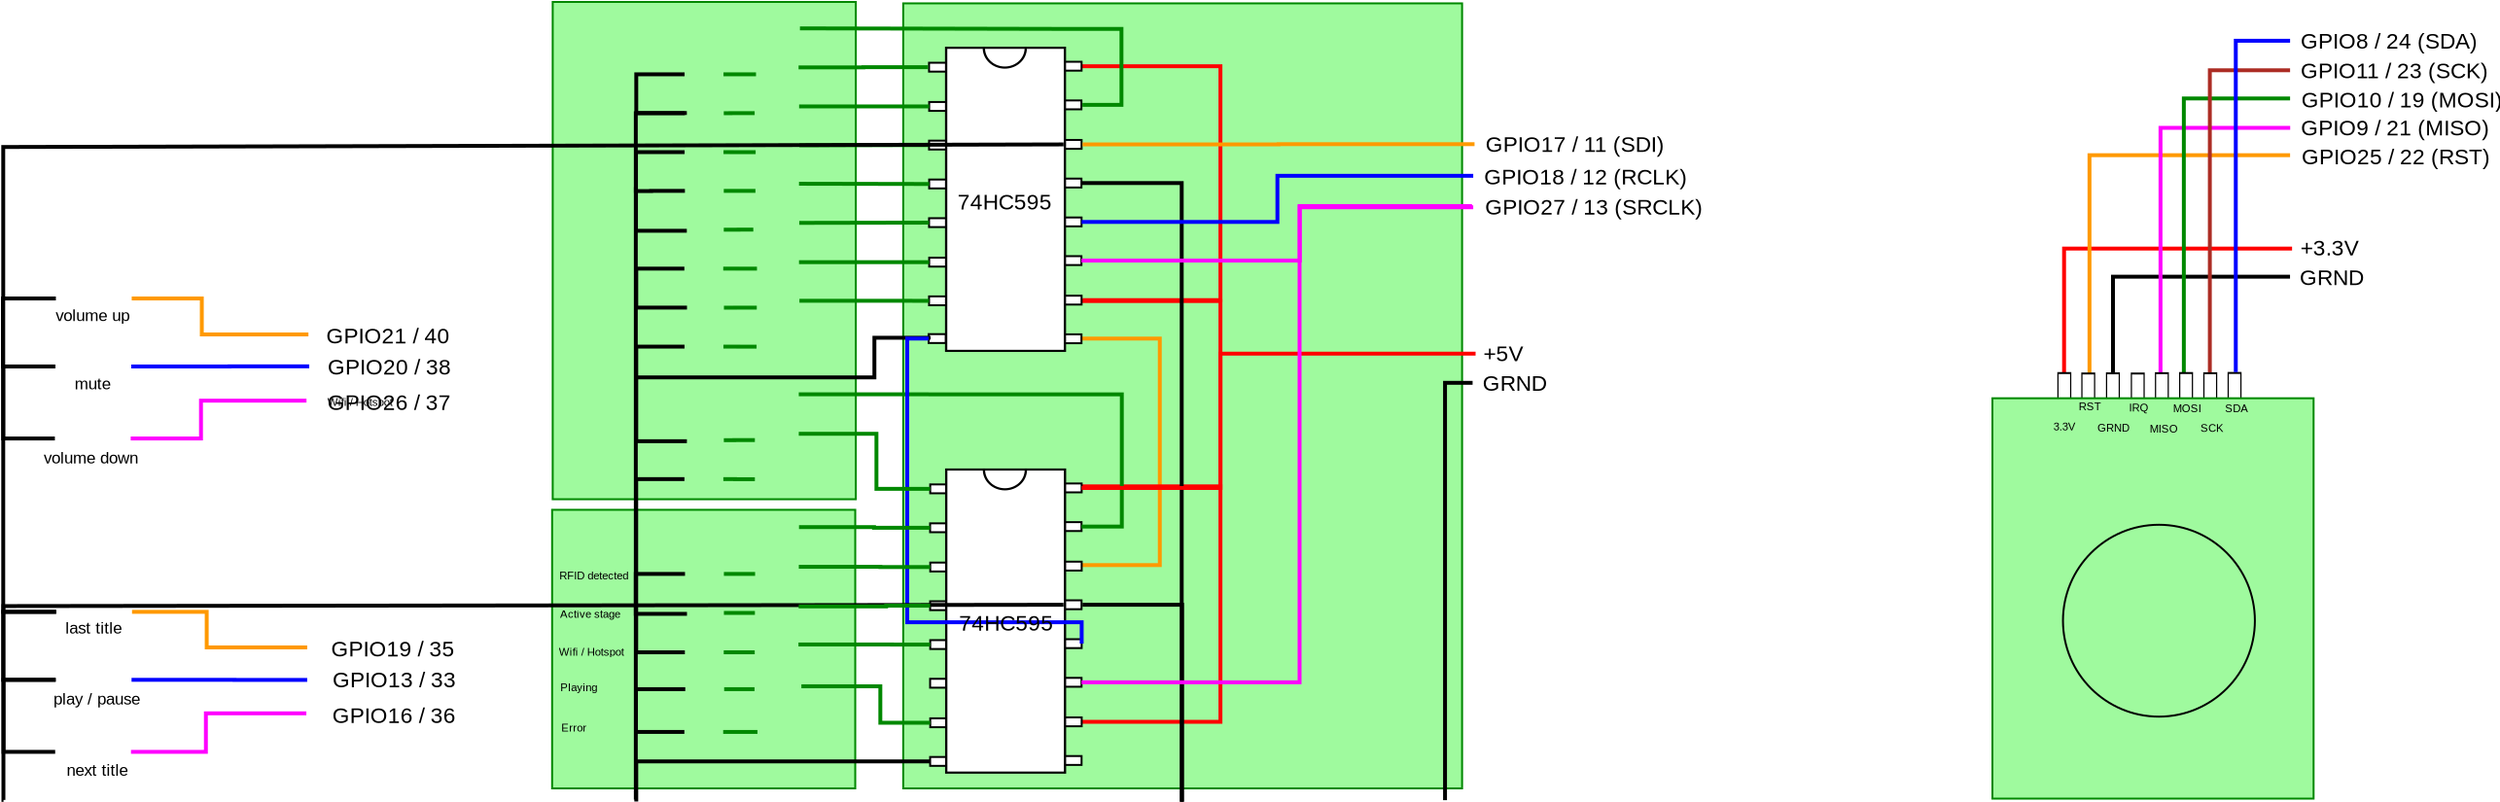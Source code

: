 <?xml version="1.0" encoding="UTF-8"?>
<dia:diagram xmlns:dia="http://www.lysator.liu.se/~alla/dia/">
  <dia:layer name="Hintergrund" visible="true" connectable="true" active="true">
    <dia:object type="Standard - ZigZagLine" version="1" id="O0">
      <dia:attribute name="obj_pos">
        <dia:point val="82.896,26.034"/>
      </dia:attribute>
      <dia:attribute name="obj_bb">
        <dia:rectangle val="82.796,20.94;92.1,26.134"/>
      </dia:attribute>
      <dia:attribute name="orth_points">
        <dia:point val="82.896,26.034"/>
        <dia:point val="82.896,21.04"/>
        <dia:point val="92.0,21.04"/>
      </dia:attribute>
      <dia:attribute name="orth_orient">
        <dia:enum val="1"/>
        <dia:enum val="0"/>
      </dia:attribute>
      <dia:attribute name="autorouting">
        <dia:boolean val="false"/>
      </dia:attribute>
      <dia:attribute name="line_width">
        <dia:real val="0.2"/>
      </dia:attribute>
    </dia:object>
    <dia:object type="Standard - ZigZagLine" version="1" id="O1">
      <dia:attribute name="obj_pos">
        <dia:point val="92.005,19.596"/>
      </dia:attribute>
      <dia:attribute name="obj_bb">
        <dia:rectangle val="80.26,19.494;92.105,26.277"/>
      </dia:attribute>
      <dia:attribute name="orth_points">
        <dia:point val="92.005,19.596"/>
        <dia:point val="92.005,19.594"/>
        <dia:point val="80.382,19.594"/>
        <dia:point val="80.382,26.177"/>
        <dia:point val="80.361,26.177"/>
      </dia:attribute>
      <dia:attribute name="orth_orient">
        <dia:enum val="1"/>
        <dia:enum val="0"/>
        <dia:enum val="1"/>
        <dia:enum val="0"/>
      </dia:attribute>
      <dia:attribute name="autorouting">
        <dia:boolean val="false"/>
      </dia:attribute>
      <dia:attribute name="line_color">
        <dia:color val="#ff0000ff"/>
      </dia:attribute>
      <dia:attribute name="line_width">
        <dia:real val="0.2"/>
      </dia:attribute>
    </dia:object>
    <dia:object type="Standard - ZigZagLine" version="1" id="O2">
      <dia:attribute name="obj_pos">
        <dia:point val="81.688,26.059"/>
      </dia:attribute>
      <dia:attribute name="obj_bb">
        <dia:rectangle val="81.588,14.691;92.103,26.2"/>
      </dia:attribute>
      <dia:attribute name="orth_points">
        <dia:point val="81.688,26.059"/>
        <dia:point val="81.688,26.059"/>
        <dia:point val="81.688,14.791"/>
        <dia:point val="92.003,14.791"/>
      </dia:attribute>
      <dia:attribute name="orth_orient">
        <dia:enum val="0"/>
        <dia:enum val="1"/>
        <dia:enum val="0"/>
      </dia:attribute>
      <dia:attribute name="autorouting">
        <dia:boolean val="false"/>
      </dia:attribute>
      <dia:attribute name="line_color">
        <dia:color val="#ff9900ff"/>
      </dia:attribute>
      <dia:attribute name="line_width">
        <dia:real val="0.2"/>
      </dia:attribute>
    </dia:object>
    <dia:object type="Standard - ZigZagLine" version="1" id="O3">
      <dia:attribute name="obj_pos">
        <dia:point val="85.359,26.119"/>
      </dia:attribute>
      <dia:attribute name="obj_bb">
        <dia:rectangle val="85.24,13.285;92.109,26.219"/>
      </dia:attribute>
      <dia:attribute name="orth_points">
        <dia:point val="85.359,26.119"/>
        <dia:point val="85.34,26.119"/>
        <dia:point val="85.34,13.385"/>
        <dia:point val="92.009,13.385"/>
      </dia:attribute>
      <dia:attribute name="orth_orient">
        <dia:enum val="0"/>
        <dia:enum val="1"/>
        <dia:enum val="0"/>
      </dia:attribute>
      <dia:attribute name="autorouting">
        <dia:boolean val="false"/>
      </dia:attribute>
      <dia:attribute name="line_color">
        <dia:color val="#ff00ffff"/>
      </dia:attribute>
      <dia:attribute name="line_width">
        <dia:real val="0.2"/>
      </dia:attribute>
    </dia:object>
    <dia:object type="Standard - ZigZagLine" version="1" id="O4">
      <dia:attribute name="obj_pos">
        <dia:point val="86.516,26.05"/>
      </dia:attribute>
      <dia:attribute name="obj_bb">
        <dia:rectangle val="86.416,11.773;92.103,26.15"/>
      </dia:attribute>
      <dia:attribute name="orth_points">
        <dia:point val="86.516,26.05"/>
        <dia:point val="86.54,26.05"/>
        <dia:point val="86.54,11.873"/>
        <dia:point val="92.003,11.873"/>
      </dia:attribute>
      <dia:attribute name="orth_orient">
        <dia:enum val="0"/>
        <dia:enum val="1"/>
        <dia:enum val="0"/>
      </dia:attribute>
      <dia:attribute name="autorouting">
        <dia:boolean val="false"/>
      </dia:attribute>
      <dia:attribute name="line_color">
        <dia:color val="#008800ff"/>
      </dia:attribute>
      <dia:attribute name="line_width">
        <dia:real val="0.2"/>
      </dia:attribute>
    </dia:object>
    <dia:object type="Standard - ZigZagLine" version="1" id="O5">
      <dia:attribute name="obj_pos">
        <dia:point val="87.88,26.062"/>
      </dia:attribute>
      <dia:attribute name="obj_bb">
        <dia:rectangle val="87.777,10.323;92.103,26.162"/>
      </dia:attribute>
      <dia:attribute name="orth_points">
        <dia:point val="87.88,26.062"/>
        <dia:point val="87.877,26.062"/>
        <dia:point val="87.877,10.423"/>
        <dia:point val="92.003,10.423"/>
      </dia:attribute>
      <dia:attribute name="orth_orient">
        <dia:enum val="0"/>
        <dia:enum val="1"/>
        <dia:enum val="0"/>
      </dia:attribute>
      <dia:attribute name="autorouting">
        <dia:boolean val="false"/>
      </dia:attribute>
      <dia:attribute name="line_color">
        <dia:color val="#ac2c24ff"/>
      </dia:attribute>
      <dia:attribute name="line_width">
        <dia:real val="0.2"/>
      </dia:attribute>
    </dia:object>
    <dia:object type="Standard - Box" version="0" id="O6">
      <dia:attribute name="obj_pos">
        <dia:point val="2.637,33.03"/>
      </dia:attribute>
      <dia:attribute name="obj_bb">
        <dia:rectangle val="2.587,32.98;18.274,47.409"/>
      </dia:attribute>
      <dia:attribute name="elem_corner">
        <dia:point val="2.637,33.03"/>
      </dia:attribute>
      <dia:attribute name="elem_width">
        <dia:real val="15.587"/>
      </dia:attribute>
      <dia:attribute name="elem_height">
        <dia:real val="14.329"/>
      </dia:attribute>
      <dia:attribute name="border_color">
        <dia:color val="#008800ff"/>
      </dia:attribute>
      <dia:attribute name="inner_color">
        <dia:color val="#9ffa9eff"/>
      </dia:attribute>
      <dia:attribute name="show_background">
        <dia:boolean val="true"/>
      </dia:attribute>
    </dia:object>
    <dia:object type="Standard - Box" version="0" id="O7">
      <dia:attribute name="obj_pos">
        <dia:point val="20.691,6.982"/>
      </dia:attribute>
      <dia:attribute name="obj_bb">
        <dia:rectangle val="20.641,6.932;49.478,47.409"/>
      </dia:attribute>
      <dia:attribute name="elem_corner">
        <dia:point val="20.691,6.982"/>
      </dia:attribute>
      <dia:attribute name="elem_width">
        <dia:real val="28.737"/>
      </dia:attribute>
      <dia:attribute name="elem_height">
        <dia:real val="40.377"/>
      </dia:attribute>
      <dia:attribute name="border_color">
        <dia:color val="#008800ff"/>
      </dia:attribute>
      <dia:attribute name="inner_color">
        <dia:color val="#9ffa9eff"/>
      </dia:attribute>
      <dia:attribute name="show_background">
        <dia:boolean val="true"/>
      </dia:attribute>
    </dia:object>
    <dia:object type="Standard - Box" version="0" id="O8">
      <dia:attribute name="obj_pos">
        <dia:point val="2.667,6.909"/>
      </dia:attribute>
      <dia:attribute name="obj_bb">
        <dia:rectangle val="2.617,6.859;18.304,32.537"/>
      </dia:attribute>
      <dia:attribute name="elem_corner">
        <dia:point val="2.667,6.909"/>
      </dia:attribute>
      <dia:attribute name="elem_width">
        <dia:real val="15.587"/>
      </dia:attribute>
      <dia:attribute name="elem_height">
        <dia:real val="25.578"/>
      </dia:attribute>
      <dia:attribute name="border_color">
        <dia:color val="#008800ff"/>
      </dia:attribute>
      <dia:attribute name="inner_color">
        <dia:color val="#9ffa9eff"/>
      </dia:attribute>
      <dia:attribute name="show_background">
        <dia:boolean val="true"/>
      </dia:attribute>
    </dia:object>
    <dia:object type="Standard - ZigZagLine" version="1" id="O9">
      <dia:attribute name="obj_pos">
        <dia:point val="29.416,24.233"/>
      </dia:attribute>
      <dia:attribute name="obj_bb">
        <dia:rectangle val="29.317,24.123;33.984,36.026"/>
      </dia:attribute>
      <dia:attribute name="orth_points">
        <dia:point val="29.416,24.233"/>
        <dia:point val="29.416,24.223"/>
        <dia:point val="33.884,24.223"/>
        <dia:point val="33.884,35.874"/>
        <dia:point val="29.427,35.874"/>
        <dia:point val="29.427,35.926"/>
        <dia:point val="29.427,35.926"/>
      </dia:attribute>
      <dia:attribute name="orth_orient">
        <dia:enum val="1"/>
        <dia:enum val="0"/>
        <dia:enum val="1"/>
        <dia:enum val="0"/>
        <dia:enum val="1"/>
        <dia:enum val="0"/>
      </dia:attribute>
      <dia:attribute name="autorouting">
        <dia:boolean val="false"/>
      </dia:attribute>
      <dia:attribute name="line_color">
        <dia:color val="#ff9900ff"/>
      </dia:attribute>
      <dia:attribute name="line_width">
        <dia:real val="0.2"/>
      </dia:attribute>
      <dia:connections>
        <dia:connection handle="0" to="O49" connection="8"/>
        <dia:connection handle="1" to="O64" connection="8"/>
      </dia:connections>
    </dia:object>
    <dia:object type="Standard - ZigZagLine" version="1" id="O10">
      <dia:attribute name="obj_pos">
        <dia:point val="29.866,31.905"/>
      </dia:attribute>
      <dia:attribute name="obj_bb">
        <dia:rectangle val="29.766,31.724;37.102,44.035"/>
      </dia:attribute>
      <dia:attribute name="orth_points">
        <dia:point val="29.866,31.905"/>
        <dia:point val="29.866,31.824"/>
        <dia:point val="37.002,31.824"/>
        <dia:point val="37.002,43.935"/>
        <dia:point val="29.868,43.935"/>
      </dia:attribute>
      <dia:attribute name="orth_orient">
        <dia:enum val="1"/>
        <dia:enum val="0"/>
        <dia:enum val="1"/>
        <dia:enum val="0"/>
      </dia:attribute>
      <dia:attribute name="autorouting">
        <dia:boolean val="false"/>
      </dia:attribute>
      <dia:attribute name="line_color">
        <dia:color val="#ff0000ff"/>
      </dia:attribute>
      <dia:attribute name="line_width">
        <dia:real val="0.2"/>
      </dia:attribute>
      <dia:connections>
        <dia:connection handle="0" to="O62" connection="4"/>
        <dia:connection handle="1" to="O68" connection="4"/>
      </dia:connections>
    </dia:object>
    <dia:object type="Standard - ZigZagLine" version="1" id="O11">
      <dia:attribute name="obj_pos">
        <dia:point val="29.423,22.245"/>
      </dia:attribute>
      <dia:attribute name="obj_bb">
        <dia:rectangle val="29.323,22.145;37.102,32.005"/>
      </dia:attribute>
      <dia:attribute name="orth_points">
        <dia:point val="29.423,22.245"/>
        <dia:point val="29.423,22.293"/>
        <dia:point val="37.002,22.293"/>
        <dia:point val="37.002,31.905"/>
        <dia:point val="29.915,31.905"/>
      </dia:attribute>
      <dia:attribute name="orth_orient">
        <dia:enum val="1"/>
        <dia:enum val="0"/>
        <dia:enum val="1"/>
        <dia:enum val="0"/>
      </dia:attribute>
      <dia:attribute name="autorouting">
        <dia:boolean val="false"/>
      </dia:attribute>
      <dia:attribute name="line_color">
        <dia:color val="#ff0000ff"/>
      </dia:attribute>
      <dia:attribute name="line_width">
        <dia:real val="0.2"/>
      </dia:attribute>
      <dia:connections>
        <dia:connection handle="0" to="O48" connection="8"/>
        <dia:connection handle="1" to="O62" connection="8"/>
      </dia:connections>
    </dia:object>
    <dia:object type="Standard - ZigZagLine" version="1" id="O12">
      <dia:attribute name="obj_pos">
        <dia:point val="29.421,10.215"/>
      </dia:attribute>
      <dia:attribute name="obj_bb">
        <dia:rectangle val="29.321,10.115;37.102,22.345"/>
      </dia:attribute>
      <dia:attribute name="orth_points">
        <dia:point val="29.421,10.215"/>
        <dia:point val="29.421,10.216"/>
        <dia:point val="37.002,10.216"/>
        <dia:point val="37.002,22.245"/>
        <dia:point val="29.912,22.245"/>
      </dia:attribute>
      <dia:attribute name="orth_orient">
        <dia:enum val="1"/>
        <dia:enum val="0"/>
        <dia:enum val="1"/>
        <dia:enum val="0"/>
      </dia:attribute>
      <dia:attribute name="autorouting">
        <dia:boolean val="false"/>
      </dia:attribute>
      <dia:attribute name="line_color">
        <dia:color val="#ff0000ff"/>
      </dia:attribute>
      <dia:attribute name="line_width">
        <dia:real val="0.2"/>
      </dia:attribute>
      <dia:connections>
        <dia:connection handle="0" to="O42" connection="8"/>
        <dia:connection handle="1" to="O48" connection="8"/>
      </dia:connections>
    </dia:object>
    <dia:object type="Circuit2 - Horizontal LED" version="1" id="O13">
      <dia:attribute name="obj_pos">
        <dia:point val="9.464,11.688"/>
      </dia:attribute>
      <dia:attribute name="obj_bb">
        <dia:rectangle val="9.464,11.547;11.464,13.509"/>
      </dia:attribute>
      <dia:attribute name="meta">
        <dia:composite type="dict"/>
      </dia:attribute>
      <dia:attribute name="elem_corner">
        <dia:point val="9.464,11.688"/>
      </dia:attribute>
      <dia:attribute name="elem_width">
        <dia:real val="2"/>
      </dia:attribute>
      <dia:attribute name="elem_height">
        <dia:real val="1.574"/>
      </dia:attribute>
      <dia:attribute name="line_width">
        <dia:real val="0.1"/>
      </dia:attribute>
      <dia:attribute name="line_colour">
        <dia:color val="#00ff00ff"/>
      </dia:attribute>
      <dia:attribute name="fill_colour">
        <dia:color val="#ffffffff"/>
      </dia:attribute>
      <dia:attribute name="show_background">
        <dia:boolean val="true"/>
      </dia:attribute>
      <dia:attribute name="line_style">
        <dia:enum val="0"/>
        <dia:real val="1"/>
      </dia:attribute>
      <dia:attribute name="flip_horizontal">
        <dia:boolean val="true"/>
      </dia:attribute>
      <dia:attribute name="flip_vertical">
        <dia:boolean val="false"/>
      </dia:attribute>
      <dia:attribute name="subscale">
        <dia:real val="1"/>
      </dia:attribute>
    </dia:object>
    <dia:object type="Standard - ZigZagLine" version="1" id="O14">
      <dia:attribute name="obj_pos">
        <dia:point val="9.464,12.632"/>
      </dia:attribute>
      <dia:attribute name="obj_bb">
        <dia:rectangle val="6.84,12.532;9.564,48.033"/>
      </dia:attribute>
      <dia:attribute name="orth_points">
        <dia:point val="9.464,12.632"/>
        <dia:point val="6.94,12.632"/>
        <dia:point val="6.94,47.933"/>
      </dia:attribute>
      <dia:attribute name="orth_orient">
        <dia:enum val="0"/>
        <dia:enum val="1"/>
      </dia:attribute>
      <dia:attribute name="autorouting">
        <dia:boolean val="false"/>
      </dia:attribute>
      <dia:attribute name="line_width">
        <dia:real val="0.2"/>
      </dia:attribute>
      <dia:connections>
        <dia:connection handle="0" to="O13" connection="1"/>
        <dia:connection handle="1" to="O128" connection="0"/>
      </dia:connections>
    </dia:object>
    <dia:object type="Circuit2 - Horizontal LED" version="1" id="O15">
      <dia:attribute name="obj_pos">
        <dia:point val="9.449,13.688"/>
      </dia:attribute>
      <dia:attribute name="obj_bb">
        <dia:rectangle val="9.449,13.547;11.449,15.509"/>
      </dia:attribute>
      <dia:attribute name="meta">
        <dia:composite type="dict"/>
      </dia:attribute>
      <dia:attribute name="elem_corner">
        <dia:point val="9.449,13.688"/>
      </dia:attribute>
      <dia:attribute name="elem_width">
        <dia:real val="2"/>
      </dia:attribute>
      <dia:attribute name="elem_height">
        <dia:real val="1.574"/>
      </dia:attribute>
      <dia:attribute name="line_width">
        <dia:real val="0.1"/>
      </dia:attribute>
      <dia:attribute name="line_colour">
        <dia:color val="#00ff00ff"/>
      </dia:attribute>
      <dia:attribute name="fill_colour">
        <dia:color val="#ffffffff"/>
      </dia:attribute>
      <dia:attribute name="show_background">
        <dia:boolean val="true"/>
      </dia:attribute>
      <dia:attribute name="line_style">
        <dia:enum val="0"/>
        <dia:real val="1"/>
      </dia:attribute>
      <dia:attribute name="flip_horizontal">
        <dia:boolean val="true"/>
      </dia:attribute>
      <dia:attribute name="flip_vertical">
        <dia:boolean val="false"/>
      </dia:attribute>
      <dia:attribute name="subscale">
        <dia:real val="1"/>
      </dia:attribute>
    </dia:object>
    <dia:object type="Circuit2 - Horizontal LED" version="1" id="O16">
      <dia:attribute name="obj_pos">
        <dia:point val="9.448,9.686"/>
      </dia:attribute>
      <dia:attribute name="obj_bb">
        <dia:rectangle val="9.448,9.545;11.448,11.507"/>
      </dia:attribute>
      <dia:attribute name="meta">
        <dia:composite type="dict"/>
      </dia:attribute>
      <dia:attribute name="elem_corner">
        <dia:point val="9.448,9.686"/>
      </dia:attribute>
      <dia:attribute name="elem_width">
        <dia:real val="2"/>
      </dia:attribute>
      <dia:attribute name="elem_height">
        <dia:real val="1.574"/>
      </dia:attribute>
      <dia:attribute name="line_width">
        <dia:real val="0.1"/>
      </dia:attribute>
      <dia:attribute name="line_colour">
        <dia:color val="#00ff00ff"/>
      </dia:attribute>
      <dia:attribute name="fill_colour">
        <dia:color val="#ffffffff"/>
      </dia:attribute>
      <dia:attribute name="show_background">
        <dia:boolean val="true"/>
      </dia:attribute>
      <dia:attribute name="line_style">
        <dia:enum val="0"/>
        <dia:real val="1"/>
      </dia:attribute>
      <dia:attribute name="flip_horizontal">
        <dia:boolean val="true"/>
      </dia:attribute>
      <dia:attribute name="flip_vertical">
        <dia:boolean val="false"/>
      </dia:attribute>
      <dia:attribute name="subscale">
        <dia:real val="1"/>
      </dia:attribute>
    </dia:object>
    <dia:object type="Circuit2 - Horizontal LED" version="1" id="O17">
      <dia:attribute name="obj_pos">
        <dia:point val="9.465,15.682"/>
      </dia:attribute>
      <dia:attribute name="obj_bb">
        <dia:rectangle val="9.465,15.541;11.464,17.503"/>
      </dia:attribute>
      <dia:attribute name="meta">
        <dia:composite type="dict"/>
      </dia:attribute>
      <dia:attribute name="elem_corner">
        <dia:point val="9.465,15.682"/>
      </dia:attribute>
      <dia:attribute name="elem_width">
        <dia:real val="2"/>
      </dia:attribute>
      <dia:attribute name="elem_height">
        <dia:real val="1.574"/>
      </dia:attribute>
      <dia:attribute name="line_width">
        <dia:real val="0.1"/>
      </dia:attribute>
      <dia:attribute name="line_colour">
        <dia:color val="#00ff00ff"/>
      </dia:attribute>
      <dia:attribute name="fill_colour">
        <dia:color val="#ffffffff"/>
      </dia:attribute>
      <dia:attribute name="show_background">
        <dia:boolean val="true"/>
      </dia:attribute>
      <dia:attribute name="line_style">
        <dia:enum val="0"/>
        <dia:real val="1"/>
      </dia:attribute>
      <dia:attribute name="flip_horizontal">
        <dia:boolean val="true"/>
      </dia:attribute>
      <dia:attribute name="flip_vertical">
        <dia:boolean val="false"/>
      </dia:attribute>
      <dia:attribute name="subscale">
        <dia:real val="1"/>
      </dia:attribute>
    </dia:object>
    <dia:object type="Circuit2 - Horizontal LED" version="1" id="O18">
      <dia:attribute name="obj_pos">
        <dia:point val="9.463,17.678"/>
      </dia:attribute>
      <dia:attribute name="obj_bb">
        <dia:rectangle val="9.463,17.537;11.463,19.5"/>
      </dia:attribute>
      <dia:attribute name="meta">
        <dia:composite type="dict"/>
      </dia:attribute>
      <dia:attribute name="elem_corner">
        <dia:point val="9.463,17.678"/>
      </dia:attribute>
      <dia:attribute name="elem_width">
        <dia:real val="2"/>
      </dia:attribute>
      <dia:attribute name="elem_height">
        <dia:real val="1.574"/>
      </dia:attribute>
      <dia:attribute name="line_width">
        <dia:real val="0.1"/>
      </dia:attribute>
      <dia:attribute name="line_colour">
        <dia:color val="#00ff00ff"/>
      </dia:attribute>
      <dia:attribute name="fill_colour">
        <dia:color val="#ffffffff"/>
      </dia:attribute>
      <dia:attribute name="show_background">
        <dia:boolean val="true"/>
      </dia:attribute>
      <dia:attribute name="line_style">
        <dia:enum val="0"/>
        <dia:real val="1"/>
      </dia:attribute>
      <dia:attribute name="flip_horizontal">
        <dia:boolean val="true"/>
      </dia:attribute>
      <dia:attribute name="flip_vertical">
        <dia:boolean val="false"/>
      </dia:attribute>
      <dia:attribute name="subscale">
        <dia:real val="1"/>
      </dia:attribute>
    </dia:object>
    <dia:object type="Circuit2 - Horizontal LED" version="1" id="O19">
      <dia:attribute name="obj_pos">
        <dia:point val="9.437,19.681"/>
      </dia:attribute>
      <dia:attribute name="obj_bb">
        <dia:rectangle val="9.437,19.54;11.437,21.502"/>
      </dia:attribute>
      <dia:attribute name="meta">
        <dia:composite type="dict"/>
      </dia:attribute>
      <dia:attribute name="elem_corner">
        <dia:point val="9.437,19.681"/>
      </dia:attribute>
      <dia:attribute name="elem_width">
        <dia:real val="2"/>
      </dia:attribute>
      <dia:attribute name="elem_height">
        <dia:real val="1.574"/>
      </dia:attribute>
      <dia:attribute name="line_width">
        <dia:real val="0.1"/>
      </dia:attribute>
      <dia:attribute name="line_colour">
        <dia:color val="#00ff00ff"/>
      </dia:attribute>
      <dia:attribute name="fill_colour">
        <dia:color val="#ffffffff"/>
      </dia:attribute>
      <dia:attribute name="show_background">
        <dia:boolean val="true"/>
      </dia:attribute>
      <dia:attribute name="line_style">
        <dia:enum val="0"/>
        <dia:real val="1"/>
      </dia:attribute>
      <dia:attribute name="flip_horizontal">
        <dia:boolean val="true"/>
      </dia:attribute>
      <dia:attribute name="flip_vertical">
        <dia:boolean val="false"/>
      </dia:attribute>
      <dia:attribute name="subscale">
        <dia:real val="1"/>
      </dia:attribute>
    </dia:object>
    <dia:object type="Circuit2 - Horizontal LED" version="1" id="O20">
      <dia:attribute name="obj_pos">
        <dia:point val="9.472,21.69"/>
      </dia:attribute>
      <dia:attribute name="obj_bb">
        <dia:rectangle val="9.472,21.548;11.472,23.511"/>
      </dia:attribute>
      <dia:attribute name="meta">
        <dia:composite type="dict"/>
      </dia:attribute>
      <dia:attribute name="elem_corner">
        <dia:point val="9.472,21.69"/>
      </dia:attribute>
      <dia:attribute name="elem_width">
        <dia:real val="2"/>
      </dia:attribute>
      <dia:attribute name="elem_height">
        <dia:real val="1.574"/>
      </dia:attribute>
      <dia:attribute name="line_width">
        <dia:real val="0.1"/>
      </dia:attribute>
      <dia:attribute name="line_colour">
        <dia:color val="#fbee06ff"/>
      </dia:attribute>
      <dia:attribute name="fill_colour">
        <dia:color val="#ffffffff"/>
      </dia:attribute>
      <dia:attribute name="show_background">
        <dia:boolean val="true"/>
      </dia:attribute>
      <dia:attribute name="line_style">
        <dia:enum val="0"/>
        <dia:real val="1"/>
      </dia:attribute>
      <dia:attribute name="flip_horizontal">
        <dia:boolean val="true"/>
      </dia:attribute>
      <dia:attribute name="flip_vertical">
        <dia:boolean val="false"/>
      </dia:attribute>
      <dia:attribute name="subscale">
        <dia:real val="1"/>
      </dia:attribute>
    </dia:object>
    <dia:object type="Circuit2 - Horizontal LED" version="1" id="O21">
      <dia:attribute name="obj_pos">
        <dia:point val="9.445,23.692"/>
      </dia:attribute>
      <dia:attribute name="obj_bb">
        <dia:rectangle val="9.445,23.551;11.445,25.514"/>
      </dia:attribute>
      <dia:attribute name="meta">
        <dia:composite type="dict"/>
      </dia:attribute>
      <dia:attribute name="elem_corner">
        <dia:point val="9.445,23.692"/>
      </dia:attribute>
      <dia:attribute name="elem_width">
        <dia:real val="2"/>
      </dia:attribute>
      <dia:attribute name="elem_height">
        <dia:real val="1.574"/>
      </dia:attribute>
      <dia:attribute name="line_width">
        <dia:real val="0.1"/>
      </dia:attribute>
      <dia:attribute name="line_colour">
        <dia:color val="#fbee06ff"/>
      </dia:attribute>
      <dia:attribute name="fill_colour">
        <dia:color val="#ffffffff"/>
      </dia:attribute>
      <dia:attribute name="show_background">
        <dia:boolean val="true"/>
      </dia:attribute>
      <dia:attribute name="line_style">
        <dia:enum val="0"/>
        <dia:real val="1"/>
      </dia:attribute>
      <dia:attribute name="flip_horizontal">
        <dia:boolean val="true"/>
      </dia:attribute>
      <dia:attribute name="flip_vertical">
        <dia:boolean val="false"/>
      </dia:attribute>
      <dia:attribute name="subscale">
        <dia:real val="1"/>
      </dia:attribute>
    </dia:object>
    <dia:object type="Circuit2 - Horizontal LED" version="1" id="O22">
      <dia:attribute name="obj_pos">
        <dia:point val="9.467,28.505"/>
      </dia:attribute>
      <dia:attribute name="obj_bb">
        <dia:rectangle val="9.467,28.363;11.467,30.326"/>
      </dia:attribute>
      <dia:attribute name="meta">
        <dia:composite type="dict"/>
      </dia:attribute>
      <dia:attribute name="elem_corner">
        <dia:point val="9.467,28.505"/>
      </dia:attribute>
      <dia:attribute name="elem_width">
        <dia:real val="2"/>
      </dia:attribute>
      <dia:attribute name="elem_height">
        <dia:real val="1.574"/>
      </dia:attribute>
      <dia:attribute name="line_width">
        <dia:real val="0.1"/>
      </dia:attribute>
      <dia:attribute name="line_colour">
        <dia:color val="#ff0000ff"/>
      </dia:attribute>
      <dia:attribute name="fill_colour">
        <dia:color val="#ffffffff"/>
      </dia:attribute>
      <dia:attribute name="show_background">
        <dia:boolean val="true"/>
      </dia:attribute>
      <dia:attribute name="line_style">
        <dia:enum val="0"/>
        <dia:real val="1"/>
      </dia:attribute>
      <dia:attribute name="flip_horizontal">
        <dia:boolean val="true"/>
      </dia:attribute>
      <dia:attribute name="flip_vertical">
        <dia:boolean val="false"/>
      </dia:attribute>
      <dia:attribute name="subscale">
        <dia:real val="1"/>
      </dia:attribute>
    </dia:object>
    <dia:object type="Circuit2 - Horizontal LED" version="1" id="O23">
      <dia:attribute name="obj_pos">
        <dia:point val="9.441,30.507"/>
      </dia:attribute>
      <dia:attribute name="obj_bb">
        <dia:rectangle val="9.441,30.366;11.441,32.328"/>
      </dia:attribute>
      <dia:attribute name="meta">
        <dia:composite type="dict"/>
      </dia:attribute>
      <dia:attribute name="elem_corner">
        <dia:point val="9.441,30.507"/>
      </dia:attribute>
      <dia:attribute name="elem_width">
        <dia:real val="2"/>
      </dia:attribute>
      <dia:attribute name="elem_height">
        <dia:real val="1.574"/>
      </dia:attribute>
      <dia:attribute name="line_width">
        <dia:real val="0.1"/>
      </dia:attribute>
      <dia:attribute name="line_colour">
        <dia:color val="#ff0000ff"/>
      </dia:attribute>
      <dia:attribute name="fill_colour">
        <dia:color val="#ffffffff"/>
      </dia:attribute>
      <dia:attribute name="show_background">
        <dia:boolean val="true"/>
      </dia:attribute>
      <dia:attribute name="line_style">
        <dia:enum val="0"/>
        <dia:real val="1"/>
      </dia:attribute>
      <dia:attribute name="flip_horizontal">
        <dia:boolean val="true"/>
      </dia:attribute>
      <dia:attribute name="flip_vertical">
        <dia:boolean val="false"/>
      </dia:attribute>
      <dia:attribute name="subscale">
        <dia:real val="1"/>
      </dia:attribute>
    </dia:object>
    <dia:object type="Standard - ZigZagLine" version="1" id="O24">
      <dia:attribute name="obj_pos">
        <dia:point val="9.441,31.451"/>
      </dia:attribute>
      <dia:attribute name="obj_bb">
        <dia:rectangle val="6.861,31.352;9.562,40.46"/>
      </dia:attribute>
      <dia:attribute name="orth_points">
        <dia:point val="9.441,31.451"/>
        <dia:point val="6.961,31.451"/>
        <dia:point val="6.961,40.36"/>
        <dia:point val="9.462,40.36"/>
      </dia:attribute>
      <dia:attribute name="orth_orient">
        <dia:enum val="0"/>
        <dia:enum val="1"/>
        <dia:enum val="0"/>
      </dia:attribute>
      <dia:attribute name="autorouting">
        <dia:boolean val="false"/>
      </dia:attribute>
      <dia:attribute name="line_width">
        <dia:real val="0.2"/>
      </dia:attribute>
      <dia:connections>
        <dia:connection handle="0" to="O23" connection="1"/>
        <dia:connection handle="1" to="O152" connection="1"/>
      </dia:connections>
    </dia:object>
    <dia:object type="Standard - ZigZagLine" version="1" id="O25">
      <dia:attribute name="obj_pos">
        <dia:point val="9.445,24.637"/>
      </dia:attribute>
      <dia:attribute name="obj_bb">
        <dia:rectangle val="6.864,24.537;9.567,29.602"/>
      </dia:attribute>
      <dia:attribute name="orth_points">
        <dia:point val="9.445,24.637"/>
        <dia:point val="6.964,24.637"/>
        <dia:point val="6.964,29.502"/>
        <dia:point val="9.467,29.502"/>
        <dia:point val="9.467,29.449"/>
      </dia:attribute>
      <dia:attribute name="orth_orient">
        <dia:enum val="0"/>
        <dia:enum val="1"/>
        <dia:enum val="0"/>
        <dia:enum val="1"/>
      </dia:attribute>
      <dia:attribute name="autorouting">
        <dia:boolean val="false"/>
      </dia:attribute>
      <dia:attribute name="line_width">
        <dia:real val="0.2"/>
      </dia:attribute>
      <dia:connections>
        <dia:connection handle="0" to="O21" connection="1"/>
        <dia:connection handle="1" to="O22" connection="1"/>
      </dia:connections>
    </dia:object>
    <dia:object type="Standard - ZigZagLine" version="1" id="O26">
      <dia:attribute name="obj_pos">
        <dia:point val="9.448,10.631"/>
      </dia:attribute>
      <dia:attribute name="obj_bb">
        <dia:rectangle val="6.864,10.531;9.564,12.732"/>
      </dia:attribute>
      <dia:attribute name="orth_points">
        <dia:point val="9.448,10.631"/>
        <dia:point val="6.964,10.631"/>
        <dia:point val="6.964,12.622"/>
        <dia:point val="9.464,12.622"/>
        <dia:point val="9.464,12.632"/>
      </dia:attribute>
      <dia:attribute name="orth_orient">
        <dia:enum val="0"/>
        <dia:enum val="1"/>
        <dia:enum val="0"/>
        <dia:enum val="1"/>
      </dia:attribute>
      <dia:attribute name="autorouting">
        <dia:boolean val="false"/>
      </dia:attribute>
      <dia:attribute name="line_width">
        <dia:real val="0.2"/>
      </dia:attribute>
      <dia:connections>
        <dia:connection handle="0" to="O16" connection="1"/>
        <dia:connection handle="1" to="O13" connection="1"/>
      </dia:connections>
    </dia:object>
    <dia:object type="Standard - ZigZagLine" version="1" id="O27">
      <dia:attribute name="obj_pos">
        <dia:point val="9.465,16.627"/>
      </dia:attribute>
      <dia:attribute name="obj_bb">
        <dia:rectangle val="6.842,16.331;9.565,16.737"/>
      </dia:attribute>
      <dia:attribute name="orth_points">
        <dia:point val="9.465,16.627"/>
        <dia:point val="7.727,16.627"/>
        <dia:point val="7.727,16.637"/>
        <dia:point val="6.942,16.637"/>
        <dia:point val="6.942,16.431"/>
      </dia:attribute>
      <dia:attribute name="orth_orient">
        <dia:enum val="0"/>
        <dia:enum val="1"/>
        <dia:enum val="0"/>
        <dia:enum val="1"/>
      </dia:attribute>
      <dia:attribute name="autorouting">
        <dia:boolean val="false"/>
      </dia:attribute>
      <dia:attribute name="line_width">
        <dia:real val="0.2"/>
      </dia:attribute>
      <dia:connections>
        <dia:connection handle="0" to="O17" connection="1"/>
      </dia:connections>
    </dia:object>
    <dia:object type="Standard - ZigZagLine" version="1" id="O28">
      <dia:attribute name="obj_pos">
        <dia:point val="9.437,20.625"/>
      </dia:attribute>
      <dia:attribute name="obj_bb">
        <dia:rectangle val="6.864,20.525;9.572,22.734"/>
      </dia:attribute>
      <dia:attribute name="orth_points">
        <dia:point val="9.437,20.625"/>
        <dia:point val="6.964,20.625"/>
        <dia:point val="6.964,22.63"/>
        <dia:point val="9.472,22.63"/>
        <dia:point val="9.472,22.634"/>
      </dia:attribute>
      <dia:attribute name="orth_orient">
        <dia:enum val="0"/>
        <dia:enum val="1"/>
        <dia:enum val="0"/>
        <dia:enum val="1"/>
      </dia:attribute>
      <dia:attribute name="autorouting">
        <dia:boolean val="false"/>
      </dia:attribute>
      <dia:attribute name="line_width">
        <dia:real val="0.2"/>
      </dia:attribute>
      <dia:connections>
        <dia:connection handle="0" to="O19" connection="1"/>
        <dia:connection handle="1" to="O20" connection="1"/>
      </dia:connections>
    </dia:object>
    <dia:object type="Standard - ZigZagLine" version="1" id="O29">
      <dia:attribute name="obj_pos">
        <dia:point val="9.47,36.328"/>
      </dia:attribute>
      <dia:attribute name="obj_bb">
        <dia:rectangle val="6.839,36.228;9.571,38.482"/>
      </dia:attribute>
      <dia:attribute name="orth_points">
        <dia:point val="9.47,36.328"/>
        <dia:point val="6.939,36.328"/>
        <dia:point val="6.939,38.382"/>
        <dia:point val="9.471,38.382"/>
        <dia:point val="9.471,38.334"/>
      </dia:attribute>
      <dia:attribute name="orth_orient">
        <dia:enum val="0"/>
        <dia:enum val="1"/>
        <dia:enum val="0"/>
        <dia:enum val="1"/>
      </dia:attribute>
      <dia:attribute name="autorouting">
        <dia:boolean val="false"/>
      </dia:attribute>
      <dia:attribute name="line_width">
        <dia:real val="0.2"/>
      </dia:attribute>
      <dia:connections>
        <dia:connection handle="0" to="O150" connection="1"/>
        <dia:connection handle="1" to="O151" connection="1"/>
      </dia:connections>
    </dia:object>
    <dia:object type="Circuit2 - Diagonal Resistor (European)" version="1" id="O30">
      <dia:attribute name="obj_pos">
        <dia:point val="13.021,8.268"/>
      </dia:attribute>
      <dia:attribute name="obj_bb">
        <dia:rectangle val="12.88,8.127;15.521,10.768"/>
      </dia:attribute>
      <dia:attribute name="meta">
        <dia:composite type="dict"/>
      </dia:attribute>
      <dia:attribute name="elem_corner">
        <dia:point val="13.021,8.268"/>
      </dia:attribute>
      <dia:attribute name="elem_width">
        <dia:real val="2.358"/>
      </dia:attribute>
      <dia:attribute name="elem_height">
        <dia:real val="2.358"/>
      </dia:attribute>
      <dia:attribute name="line_width">
        <dia:real val="0.2"/>
      </dia:attribute>
      <dia:attribute name="line_colour">
        <dia:color val="#008800ff"/>
      </dia:attribute>
      <dia:attribute name="fill_colour">
        <dia:color val="#ffffffff"/>
      </dia:attribute>
      <dia:attribute name="show_background">
        <dia:boolean val="true"/>
      </dia:attribute>
      <dia:attribute name="line_style">
        <dia:enum val="0"/>
        <dia:real val="1"/>
      </dia:attribute>
      <dia:attribute name="flip_horizontal">
        <dia:boolean val="false"/>
      </dia:attribute>
      <dia:attribute name="flip_vertical">
        <dia:boolean val="true"/>
      </dia:attribute>
      <dia:attribute name="subscale">
        <dia:real val="1"/>
      </dia:attribute>
    </dia:object>
    <dia:object type="Circuit2 - Diagonal Resistor (European)" version="1" id="O31">
      <dia:attribute name="obj_pos">
        <dia:point val="12.951,10.275"/>
      </dia:attribute>
      <dia:attribute name="obj_bb">
        <dia:rectangle val="12.81,10.133;15.451,12.774"/>
      </dia:attribute>
      <dia:attribute name="meta">
        <dia:composite type="dict"/>
      </dia:attribute>
      <dia:attribute name="elem_corner">
        <dia:point val="12.951,10.275"/>
      </dia:attribute>
      <dia:attribute name="elem_width">
        <dia:real val="2.358"/>
      </dia:attribute>
      <dia:attribute name="elem_height">
        <dia:real val="2.358"/>
      </dia:attribute>
      <dia:attribute name="line_width">
        <dia:real val="0.2"/>
      </dia:attribute>
      <dia:attribute name="line_colour">
        <dia:color val="#008800ff"/>
      </dia:attribute>
      <dia:attribute name="fill_colour">
        <dia:color val="#ffffffff"/>
      </dia:attribute>
      <dia:attribute name="show_background">
        <dia:boolean val="true"/>
      </dia:attribute>
      <dia:attribute name="line_style">
        <dia:enum val="0"/>
        <dia:real val="1"/>
      </dia:attribute>
      <dia:attribute name="flip_horizontal">
        <dia:boolean val="false"/>
      </dia:attribute>
      <dia:attribute name="flip_vertical">
        <dia:boolean val="true"/>
      </dia:attribute>
      <dia:attribute name="subscale">
        <dia:real val="1"/>
      </dia:attribute>
    </dia:object>
    <dia:object type="Standard - ZigZagLine" version="1" id="O32">
      <dia:attribute name="obj_pos">
        <dia:point val="11.448,10.631"/>
      </dia:attribute>
      <dia:attribute name="obj_bb">
        <dia:rectangle val="11.348,10.527;13.121,10.731"/>
      </dia:attribute>
      <dia:attribute name="orth_points">
        <dia:point val="11.448,10.631"/>
        <dia:point val="12.115,10.631"/>
        <dia:point val="12.115,10.631"/>
        <dia:point val="13.021,10.631"/>
        <dia:point val="13.021,10.627"/>
      </dia:attribute>
      <dia:attribute name="orth_orient">
        <dia:enum val="0"/>
        <dia:enum val="1"/>
        <dia:enum val="0"/>
        <dia:enum val="1"/>
      </dia:attribute>
      <dia:attribute name="autorouting">
        <dia:boolean val="false"/>
      </dia:attribute>
      <dia:attribute name="line_color">
        <dia:color val="#008800ff"/>
      </dia:attribute>
      <dia:attribute name="line_width">
        <dia:real val="0.2"/>
      </dia:attribute>
      <dia:connections>
        <dia:connection handle="0" to="O16" connection="0"/>
        <dia:connection handle="1" to="O30" connection="0"/>
      </dia:connections>
    </dia:object>
    <dia:object type="Standard - ZigZagLine" version="1" id="O33">
      <dia:attribute name="obj_pos">
        <dia:point val="11.464,12.632"/>
      </dia:attribute>
      <dia:attribute name="obj_bb">
        <dia:rectangle val="11.364,12.528;13.052,12.733"/>
      </dia:attribute>
      <dia:attribute name="orth_points">
        <dia:point val="11.464,12.632"/>
        <dia:point val="11.807,12.632"/>
        <dia:point val="11.807,12.628"/>
        <dia:point val="12.951,12.628"/>
        <dia:point val="12.951,12.633"/>
      </dia:attribute>
      <dia:attribute name="orth_orient">
        <dia:enum val="0"/>
        <dia:enum val="1"/>
        <dia:enum val="0"/>
        <dia:enum val="1"/>
      </dia:attribute>
      <dia:attribute name="autorouting">
        <dia:boolean val="false"/>
      </dia:attribute>
      <dia:attribute name="line_color">
        <dia:color val="#008800ff"/>
      </dia:attribute>
      <dia:attribute name="line_width">
        <dia:real val="0.2"/>
      </dia:attribute>
      <dia:connections>
        <dia:connection handle="0" to="O13" connection="0"/>
        <dia:connection handle="1" to="O31" connection="0"/>
      </dia:connections>
    </dia:object>
    <dia:object type="Standard - Arc" version="0" id="O34">
      <dia:attribute name="obj_pos">
        <dia:point val="25.455,16.364"/>
      </dia:attribute>
      <dia:attribute name="obj_bb">
        <dia:rectangle val="25.405,16.314;25.545,16.414"/>
      </dia:attribute>
      <dia:attribute name="conn_endpoints">
        <dia:point val="25.455,16.364"/>
        <dia:point val="25.495,16.364"/>
      </dia:attribute>
      <dia:attribute name="curve_distance">
        <dia:real val="0"/>
      </dia:attribute>
    </dia:object>
    <dia:object type="Standard - Box" version="0" id="O35">
      <dia:attribute name="obj_pos">
        <dia:point val="22.018,10.036"/>
      </dia:attribute>
      <dia:attribute name="obj_bb">
        <dia:rectangle val="21.968,9.986;22.947,10.543"/>
      </dia:attribute>
      <dia:attribute name="elem_corner">
        <dia:point val="22.018,10.036"/>
      </dia:attribute>
      <dia:attribute name="elem_width">
        <dia:real val="0.879"/>
      </dia:attribute>
      <dia:attribute name="elem_height">
        <dia:real val="0.457"/>
      </dia:attribute>
      <dia:attribute name="show_background">
        <dia:boolean val="true"/>
      </dia:attribute>
    </dia:object>
    <dia:object type="Standard - Box" version="0" id="O36">
      <dia:attribute name="obj_pos">
        <dia:point val="22.026,12.055"/>
      </dia:attribute>
      <dia:attribute name="obj_bb">
        <dia:rectangle val="21.976,12.005;22.955,12.562"/>
      </dia:attribute>
      <dia:attribute name="elem_corner">
        <dia:point val="22.026,12.055"/>
      </dia:attribute>
      <dia:attribute name="elem_width">
        <dia:real val="0.879"/>
      </dia:attribute>
      <dia:attribute name="elem_height">
        <dia:real val="0.457"/>
      </dia:attribute>
      <dia:attribute name="show_background">
        <dia:boolean val="true"/>
      </dia:attribute>
    </dia:object>
    <dia:object type="Standard - Box" version="0" id="O37">
      <dia:attribute name="obj_pos">
        <dia:point val="22.019,14.043"/>
      </dia:attribute>
      <dia:attribute name="obj_bb">
        <dia:rectangle val="21.969,13.993;22.948,14.55"/>
      </dia:attribute>
      <dia:attribute name="elem_corner">
        <dia:point val="22.019,14.043"/>
      </dia:attribute>
      <dia:attribute name="elem_width">
        <dia:real val="0.879"/>
      </dia:attribute>
      <dia:attribute name="elem_height">
        <dia:real val="0.457"/>
      </dia:attribute>
      <dia:attribute name="show_background">
        <dia:boolean val="true"/>
      </dia:attribute>
    </dia:object>
    <dia:object type="Standard - Box" version="0" id="O38">
      <dia:attribute name="obj_pos">
        <dia:point val="22.025,16.043"/>
      </dia:attribute>
      <dia:attribute name="obj_bb">
        <dia:rectangle val="21.975,15.993;22.954,16.55"/>
      </dia:attribute>
      <dia:attribute name="elem_corner">
        <dia:point val="22.025,16.043"/>
      </dia:attribute>
      <dia:attribute name="elem_width">
        <dia:real val="0.879"/>
      </dia:attribute>
      <dia:attribute name="elem_height">
        <dia:real val="0.457"/>
      </dia:attribute>
      <dia:attribute name="show_background">
        <dia:boolean val="true"/>
      </dia:attribute>
    </dia:object>
    <dia:object type="Standard - Box" version="0" id="O39">
      <dia:attribute name="obj_pos">
        <dia:point val="22.019,18.032"/>
      </dia:attribute>
      <dia:attribute name="obj_bb">
        <dia:rectangle val="21.969,17.982;22.948,18.538"/>
      </dia:attribute>
      <dia:attribute name="elem_corner">
        <dia:point val="22.019,18.032"/>
      </dia:attribute>
      <dia:attribute name="elem_width">
        <dia:real val="0.879"/>
      </dia:attribute>
      <dia:attribute name="elem_height">
        <dia:real val="0.457"/>
      </dia:attribute>
      <dia:attribute name="show_background">
        <dia:boolean val="true"/>
      </dia:attribute>
    </dia:object>
    <dia:object type="Standard - Box" version="0" id="O40">
      <dia:attribute name="obj_pos">
        <dia:point val="22.026,20.064"/>
      </dia:attribute>
      <dia:attribute name="obj_bb">
        <dia:rectangle val="21.976,20.014;22.956,20.571"/>
      </dia:attribute>
      <dia:attribute name="elem_corner">
        <dia:point val="22.026,20.064"/>
      </dia:attribute>
      <dia:attribute name="elem_width">
        <dia:real val="0.879"/>
      </dia:attribute>
      <dia:attribute name="elem_height">
        <dia:real val="0.457"/>
      </dia:attribute>
      <dia:attribute name="show_background">
        <dia:boolean val="true"/>
      </dia:attribute>
    </dia:object>
    <dia:object type="Standard - Box" version="0" id="O41">
      <dia:attribute name="obj_pos">
        <dia:point val="22.02,22.053"/>
      </dia:attribute>
      <dia:attribute name="obj_bb">
        <dia:rectangle val="21.97,22.003;22.949,22.559"/>
      </dia:attribute>
      <dia:attribute name="elem_corner">
        <dia:point val="22.02,22.053"/>
      </dia:attribute>
      <dia:attribute name="elem_width">
        <dia:real val="0.879"/>
      </dia:attribute>
      <dia:attribute name="elem_height">
        <dia:real val="0.457"/>
      </dia:attribute>
      <dia:attribute name="show_background">
        <dia:boolean val="true"/>
      </dia:attribute>
    </dia:object>
    <dia:object type="Standard - Box" version="0" id="O42">
      <dia:attribute name="obj_pos">
        <dia:point val="28.982,9.986"/>
      </dia:attribute>
      <dia:attribute name="obj_bb">
        <dia:rectangle val="28.932,9.936;29.911,10.493"/>
      </dia:attribute>
      <dia:attribute name="elem_corner">
        <dia:point val="28.982,9.986"/>
      </dia:attribute>
      <dia:attribute name="elem_width">
        <dia:real val="0.879"/>
      </dia:attribute>
      <dia:attribute name="elem_height">
        <dia:real val="0.457"/>
      </dia:attribute>
      <dia:attribute name="show_background">
        <dia:boolean val="true"/>
      </dia:attribute>
    </dia:object>
    <dia:object type="Standard - Box" version="0" id="O43">
      <dia:attribute name="obj_pos">
        <dia:point val="28.975,11.975"/>
      </dia:attribute>
      <dia:attribute name="obj_bb">
        <dia:rectangle val="28.925,11.925;29.904,12.481"/>
      </dia:attribute>
      <dia:attribute name="elem_corner">
        <dia:point val="28.975,11.975"/>
      </dia:attribute>
      <dia:attribute name="elem_width">
        <dia:real val="0.879"/>
      </dia:attribute>
      <dia:attribute name="elem_height">
        <dia:real val="0.457"/>
      </dia:attribute>
      <dia:attribute name="show_background">
        <dia:boolean val="true"/>
      </dia:attribute>
    </dia:object>
    <dia:object type="Standard - Box" version="0" id="O44">
      <dia:attribute name="obj_pos">
        <dia:point val="28.983,14.007"/>
      </dia:attribute>
      <dia:attribute name="obj_bb">
        <dia:rectangle val="28.933,13.957;29.912,14.514"/>
      </dia:attribute>
      <dia:attribute name="elem_corner">
        <dia:point val="28.983,14.007"/>
      </dia:attribute>
      <dia:attribute name="elem_width">
        <dia:real val="0.879"/>
      </dia:attribute>
      <dia:attribute name="elem_height">
        <dia:real val="0.457"/>
      </dia:attribute>
      <dia:attribute name="show_background">
        <dia:boolean val="true"/>
      </dia:attribute>
    </dia:object>
    <dia:object type="Standard - Box" version="0" id="O45">
      <dia:attribute name="obj_pos">
        <dia:point val="28.976,15.996"/>
      </dia:attribute>
      <dia:attribute name="obj_bb">
        <dia:rectangle val="28.926,15.946;29.905,16.502"/>
      </dia:attribute>
      <dia:attribute name="elem_corner">
        <dia:point val="28.976,15.996"/>
      </dia:attribute>
      <dia:attribute name="elem_width">
        <dia:real val="0.879"/>
      </dia:attribute>
      <dia:attribute name="elem_height">
        <dia:real val="0.457"/>
      </dia:attribute>
      <dia:attribute name="show_background">
        <dia:boolean val="true"/>
      </dia:attribute>
    </dia:object>
    <dia:object type="Standard - Box" version="0" id="O46">
      <dia:attribute name="obj_pos">
        <dia:point val="28.982,17.995"/>
      </dia:attribute>
      <dia:attribute name="obj_bb">
        <dia:rectangle val="28.932,17.945;29.912,18.502"/>
      </dia:attribute>
      <dia:attribute name="elem_corner">
        <dia:point val="28.982,17.995"/>
      </dia:attribute>
      <dia:attribute name="elem_width">
        <dia:real val="0.879"/>
      </dia:attribute>
      <dia:attribute name="elem_height">
        <dia:real val="0.457"/>
      </dia:attribute>
      <dia:attribute name="show_background">
        <dia:boolean val="true"/>
      </dia:attribute>
    </dia:object>
    <dia:object type="Standard - Box" version="0" id="O47">
      <dia:attribute name="obj_pos">
        <dia:point val="28.976,19.984"/>
      </dia:attribute>
      <dia:attribute name="obj_bb">
        <dia:rectangle val="28.926,19.934;29.905,20.49"/>
      </dia:attribute>
      <dia:attribute name="elem_corner">
        <dia:point val="28.976,19.984"/>
      </dia:attribute>
      <dia:attribute name="elem_width">
        <dia:real val="0.879"/>
      </dia:attribute>
      <dia:attribute name="elem_height">
        <dia:real val="0.457"/>
      </dia:attribute>
      <dia:attribute name="show_background">
        <dia:boolean val="true"/>
      </dia:attribute>
    </dia:object>
    <dia:object type="Standard - Box" version="0" id="O48">
      <dia:attribute name="obj_pos">
        <dia:point val="28.983,22.017"/>
      </dia:attribute>
      <dia:attribute name="obj_bb">
        <dia:rectangle val="28.933,21.967;29.913,22.523"/>
      </dia:attribute>
      <dia:attribute name="elem_corner">
        <dia:point val="28.983,22.017"/>
      </dia:attribute>
      <dia:attribute name="elem_width">
        <dia:real val="0.879"/>
      </dia:attribute>
      <dia:attribute name="elem_height">
        <dia:real val="0.457"/>
      </dia:attribute>
      <dia:attribute name="show_background">
        <dia:boolean val="true"/>
      </dia:attribute>
    </dia:object>
    <dia:object type="Standard - Box" version="0" id="O49">
      <dia:attribute name="obj_pos">
        <dia:point val="28.977,24.005"/>
      </dia:attribute>
      <dia:attribute name="obj_bb">
        <dia:rectangle val="28.927,23.955;29.906,24.512"/>
      </dia:attribute>
      <dia:attribute name="elem_corner">
        <dia:point val="28.977,24.005"/>
      </dia:attribute>
      <dia:attribute name="elem_width">
        <dia:real val="0.879"/>
      </dia:attribute>
      <dia:attribute name="elem_height">
        <dia:real val="0.457"/>
      </dia:attribute>
      <dia:attribute name="show_background">
        <dia:boolean val="true"/>
      </dia:attribute>
    </dia:object>
    <dia:group>
      <dia:attribute name="meta">
        <dia:composite type="dict"/>
      </dia:attribute>
      <dia:attribute name="matrix">
        <dia:matrix xx="1.181" xy="0" yx="0" yy="1.097" x0="1.785" y0="1.873"/>
      </dia:attribute>
      <dia:object type="Standard - Box" version="0" id="O50">
        <dia:attribute name="obj_pos">
          <dia:point val="17.877,6.74"/>
        </dia:attribute>
        <dia:attribute name="obj_bb">
          <dia:rectangle val="17.827,6.69;23.098,21.001"/>
        </dia:attribute>
        <dia:attribute name="elem_corner">
          <dia:point val="17.877,6.74"/>
        </dia:attribute>
        <dia:attribute name="elem_width">
          <dia:real val="5.171"/>
        </dia:attribute>
        <dia:attribute name="elem_height">
          <dia:real val="14.211"/>
        </dia:attribute>
        <dia:attribute name="show_background">
          <dia:boolean val="true"/>
        </dia:attribute>
      </dia:object>
      <dia:object type="Standard - Arc" version="0" id="O51">
        <dia:attribute name="obj_pos">
          <dia:point val="21.344,6.782"/>
        </dia:attribute>
        <dia:attribute name="obj_bb">
          <dia:rectangle val="19.468,6.707;21.394,7.719"/>
        </dia:attribute>
        <dia:attribute name="conn_endpoints">
          <dia:point val="21.344,6.782"/>
          <dia:point val="19.519,6.757"/>
        </dia:attribute>
        <dia:attribute name="curve_distance">
          <dia:real val="-0.899"/>
        </dia:attribute>
      </dia:object>
    </dia:group>
    <dia:object type="Standard - ZigZagLine" version="1" id="O52">
      <dia:attribute name="obj_pos">
        <dia:point val="15.31,10.275"/>
      </dia:attribute>
      <dia:attribute name="obj_bb">
        <dia:rectangle val="15.21,10.164;22.067,10.375"/>
      </dia:attribute>
      <dia:attribute name="orth_points">
        <dia:point val="15.31,10.275"/>
        <dia:point val="18.639,10.275"/>
        <dia:point val="18.639,10.264"/>
        <dia:point val="21.967,10.264"/>
      </dia:attribute>
      <dia:attribute name="orth_orient">
        <dia:enum val="0"/>
        <dia:enum val="1"/>
        <dia:enum val="0"/>
      </dia:attribute>
      <dia:attribute name="autorouting">
        <dia:boolean val="true"/>
      </dia:attribute>
      <dia:attribute name="line_color">
        <dia:color val="#008800ff"/>
      </dia:attribute>
      <dia:attribute name="line_width">
        <dia:real val="0.2"/>
      </dia:attribute>
      <dia:connections>
        <dia:connection handle="0" to="O31" connection="1"/>
        <dia:connection handle="1" to="O35" connection="8"/>
      </dia:connections>
    </dia:object>
    <dia:object type="Standard - Arc" version="0" id="O53">
      <dia:attribute name="obj_pos">
        <dia:point val="25.46,38.055"/>
      </dia:attribute>
      <dia:attribute name="obj_bb">
        <dia:rectangle val="25.41,38.005;25.55,38.105"/>
      </dia:attribute>
      <dia:attribute name="conn_endpoints">
        <dia:point val="25.46,38.055"/>
        <dia:point val="25.5,38.055"/>
      </dia:attribute>
      <dia:attribute name="curve_distance">
        <dia:real val="0"/>
      </dia:attribute>
    </dia:object>
    <dia:object type="Standard - Box" version="0" id="O54">
      <dia:attribute name="obj_pos">
        <dia:point val="22.079,31.724"/>
      </dia:attribute>
      <dia:attribute name="obj_bb">
        <dia:rectangle val="22.029,31.674;23.009,32.231"/>
      </dia:attribute>
      <dia:attribute name="elem_corner">
        <dia:point val="22.079,31.724"/>
      </dia:attribute>
      <dia:attribute name="elem_width">
        <dia:real val="0.879"/>
      </dia:attribute>
      <dia:attribute name="elem_height">
        <dia:real val="0.457"/>
      </dia:attribute>
      <dia:attribute name="show_background">
        <dia:boolean val="true"/>
      </dia:attribute>
    </dia:object>
    <dia:object type="Standard - Box" version="0" id="O55">
      <dia:attribute name="obj_pos">
        <dia:point val="22.073,33.726"/>
      </dia:attribute>
      <dia:attribute name="obj_bb">
        <dia:rectangle val="22.023,33.676;23.002,34.233"/>
      </dia:attribute>
      <dia:attribute name="elem_corner">
        <dia:point val="22.073,33.726"/>
      </dia:attribute>
      <dia:attribute name="elem_width">
        <dia:real val="0.879"/>
      </dia:attribute>
      <dia:attribute name="elem_height">
        <dia:real val="0.457"/>
      </dia:attribute>
      <dia:attribute name="show_background">
        <dia:boolean val="true"/>
      </dia:attribute>
    </dia:object>
    <dia:object type="Standard - Box" version="0" id="O56">
      <dia:attribute name="obj_pos">
        <dia:point val="22.081,35.745"/>
      </dia:attribute>
      <dia:attribute name="obj_bb">
        <dia:rectangle val="22.03,35.695;23.01,36.252"/>
      </dia:attribute>
      <dia:attribute name="elem_corner">
        <dia:point val="22.081,35.745"/>
      </dia:attribute>
      <dia:attribute name="elem_width">
        <dia:real val="0.879"/>
      </dia:attribute>
      <dia:attribute name="elem_height">
        <dia:real val="0.457"/>
      </dia:attribute>
      <dia:attribute name="show_background">
        <dia:boolean val="true"/>
      </dia:attribute>
    </dia:object>
    <dia:object type="Standard - Box" version="0" id="O57">
      <dia:attribute name="obj_pos">
        <dia:point val="22.074,37.734"/>
      </dia:attribute>
      <dia:attribute name="obj_bb">
        <dia:rectangle val="22.024,37.684;23.003,38.24"/>
      </dia:attribute>
      <dia:attribute name="elem_corner">
        <dia:point val="22.074,37.734"/>
      </dia:attribute>
      <dia:attribute name="elem_width">
        <dia:real val="0.879"/>
      </dia:attribute>
      <dia:attribute name="elem_height">
        <dia:real val="0.457"/>
      </dia:attribute>
      <dia:attribute name="show_background">
        <dia:boolean val="true"/>
      </dia:attribute>
    </dia:object>
    <dia:object type="Standard - Box" version="0" id="O58">
      <dia:attribute name="obj_pos">
        <dia:point val="22.08,39.733"/>
      </dia:attribute>
      <dia:attribute name="obj_bb">
        <dia:rectangle val="22.03,39.683;23.009,40.24"/>
      </dia:attribute>
      <dia:attribute name="elem_corner">
        <dia:point val="22.08,39.733"/>
      </dia:attribute>
      <dia:attribute name="elem_width">
        <dia:real val="0.879"/>
      </dia:attribute>
      <dia:attribute name="elem_height">
        <dia:real val="0.457"/>
      </dia:attribute>
      <dia:attribute name="show_background">
        <dia:boolean val="true"/>
      </dia:attribute>
    </dia:object>
    <dia:object type="Standard - Box" version="0" id="O59">
      <dia:attribute name="obj_pos">
        <dia:point val="22.074,41.722"/>
      </dia:attribute>
      <dia:attribute name="obj_bb">
        <dia:rectangle val="22.024,41.672;23.003,42.228"/>
      </dia:attribute>
      <dia:attribute name="elem_corner">
        <dia:point val="22.074,41.722"/>
      </dia:attribute>
      <dia:attribute name="elem_width">
        <dia:real val="0.879"/>
      </dia:attribute>
      <dia:attribute name="elem_height">
        <dia:real val="0.457"/>
      </dia:attribute>
      <dia:attribute name="show_background">
        <dia:boolean val="true"/>
      </dia:attribute>
    </dia:object>
    <dia:object type="Standard - Box" version="0" id="O60">
      <dia:attribute name="obj_pos">
        <dia:point val="22.081,43.755"/>
      </dia:attribute>
      <dia:attribute name="obj_bb">
        <dia:rectangle val="22.031,43.705;23.011,44.261"/>
      </dia:attribute>
      <dia:attribute name="elem_corner">
        <dia:point val="22.081,43.755"/>
      </dia:attribute>
      <dia:attribute name="elem_width">
        <dia:real val="0.879"/>
      </dia:attribute>
      <dia:attribute name="elem_height">
        <dia:real val="0.457"/>
      </dia:attribute>
      <dia:attribute name="show_background">
        <dia:boolean val="true"/>
      </dia:attribute>
    </dia:object>
    <dia:object type="Standard - Box" version="0" id="O61">
      <dia:attribute name="obj_pos">
        <dia:point val="22.075,45.743"/>
      </dia:attribute>
      <dia:attribute name="obj_bb">
        <dia:rectangle val="22.025,45.693;23.004,46.249"/>
      </dia:attribute>
      <dia:attribute name="elem_corner">
        <dia:point val="22.075,45.743"/>
      </dia:attribute>
      <dia:attribute name="elem_width">
        <dia:real val="0.879"/>
      </dia:attribute>
      <dia:attribute name="elem_height">
        <dia:real val="0.457"/>
      </dia:attribute>
      <dia:attribute name="show_background">
        <dia:boolean val="true"/>
      </dia:attribute>
    </dia:object>
    <dia:object type="Standard - Box" version="0" id="O62">
      <dia:attribute name="obj_pos">
        <dia:point val="28.987,31.676"/>
      </dia:attribute>
      <dia:attribute name="obj_bb">
        <dia:rectangle val="28.937,31.626;29.916,32.183"/>
      </dia:attribute>
      <dia:attribute name="elem_corner">
        <dia:point val="28.987,31.676"/>
      </dia:attribute>
      <dia:attribute name="elem_width">
        <dia:real val="0.879"/>
      </dia:attribute>
      <dia:attribute name="elem_height">
        <dia:real val="0.457"/>
      </dia:attribute>
      <dia:attribute name="show_background">
        <dia:boolean val="true"/>
      </dia:attribute>
    </dia:object>
    <dia:object type="Standard - Box" version="0" id="O63">
      <dia:attribute name="obj_pos">
        <dia:point val="28.98,33.665"/>
      </dia:attribute>
      <dia:attribute name="obj_bb">
        <dia:rectangle val="28.93,33.615;29.909,34.171"/>
      </dia:attribute>
      <dia:attribute name="elem_corner">
        <dia:point val="28.98,33.665"/>
      </dia:attribute>
      <dia:attribute name="elem_width">
        <dia:real val="0.879"/>
      </dia:attribute>
      <dia:attribute name="elem_height">
        <dia:real val="0.457"/>
      </dia:attribute>
      <dia:attribute name="show_background">
        <dia:boolean val="true"/>
      </dia:attribute>
    </dia:object>
    <dia:object type="Standard - Box" version="0" id="O64">
      <dia:attribute name="obj_pos">
        <dia:point val="28.988,35.698"/>
      </dia:attribute>
      <dia:attribute name="obj_bb">
        <dia:rectangle val="28.938,35.648;29.917,36.204"/>
      </dia:attribute>
      <dia:attribute name="elem_corner">
        <dia:point val="28.988,35.698"/>
      </dia:attribute>
      <dia:attribute name="elem_width">
        <dia:real val="0.879"/>
      </dia:attribute>
      <dia:attribute name="elem_height">
        <dia:real val="0.457"/>
      </dia:attribute>
      <dia:attribute name="show_background">
        <dia:boolean val="true"/>
      </dia:attribute>
    </dia:object>
    <dia:object type="Standard - Box" version="0" id="O65">
      <dia:attribute name="obj_pos">
        <dia:point val="28.981,37.686"/>
      </dia:attribute>
      <dia:attribute name="obj_bb">
        <dia:rectangle val="28.931,37.636;29.91,38.193"/>
      </dia:attribute>
      <dia:attribute name="elem_corner">
        <dia:point val="28.981,37.686"/>
      </dia:attribute>
      <dia:attribute name="elem_width">
        <dia:real val="0.879"/>
      </dia:attribute>
      <dia:attribute name="elem_height">
        <dia:real val="0.457"/>
      </dia:attribute>
      <dia:attribute name="show_background">
        <dia:boolean val="true"/>
      </dia:attribute>
    </dia:object>
    <dia:object type="Standard - Box" version="0" id="O66">
      <dia:attribute name="obj_pos">
        <dia:point val="28.987,39.686"/>
      </dia:attribute>
      <dia:attribute name="obj_bb">
        <dia:rectangle val="28.937,39.636;29.917,40.192"/>
      </dia:attribute>
      <dia:attribute name="elem_corner">
        <dia:point val="28.987,39.686"/>
      </dia:attribute>
      <dia:attribute name="elem_width">
        <dia:real val="0.879"/>
      </dia:attribute>
      <dia:attribute name="elem_height">
        <dia:real val="0.457"/>
      </dia:attribute>
      <dia:attribute name="show_background">
        <dia:boolean val="true"/>
      </dia:attribute>
    </dia:object>
    <dia:object type="Standard - Box" version="0" id="O67">
      <dia:attribute name="obj_pos">
        <dia:point val="28.981,41.674"/>
      </dia:attribute>
      <dia:attribute name="obj_bb">
        <dia:rectangle val="28.931,41.624;29.91,42.181"/>
      </dia:attribute>
      <dia:attribute name="elem_corner">
        <dia:point val="28.981,41.674"/>
      </dia:attribute>
      <dia:attribute name="elem_width">
        <dia:real val="0.879"/>
      </dia:attribute>
      <dia:attribute name="elem_height">
        <dia:real val="0.457"/>
      </dia:attribute>
      <dia:attribute name="show_background">
        <dia:boolean val="true"/>
      </dia:attribute>
    </dia:object>
    <dia:object type="Standard - Box" version="0" id="O68">
      <dia:attribute name="obj_pos">
        <dia:point val="28.988,43.707"/>
      </dia:attribute>
      <dia:attribute name="obj_bb">
        <dia:rectangle val="28.938,43.657;29.918,44.213"/>
      </dia:attribute>
      <dia:attribute name="elem_corner">
        <dia:point val="28.988,43.707"/>
      </dia:attribute>
      <dia:attribute name="elem_width">
        <dia:real val="0.879"/>
      </dia:attribute>
      <dia:attribute name="elem_height">
        <dia:real val="0.457"/>
      </dia:attribute>
      <dia:attribute name="show_background">
        <dia:boolean val="true"/>
      </dia:attribute>
    </dia:object>
    <dia:object type="Standard - Box" version="0" id="O69">
      <dia:attribute name="obj_pos">
        <dia:point val="28.982,45.695"/>
      </dia:attribute>
      <dia:attribute name="obj_bb">
        <dia:rectangle val="28.932,45.645;29.911,46.202"/>
      </dia:attribute>
      <dia:attribute name="elem_corner">
        <dia:point val="28.982,45.695"/>
      </dia:attribute>
      <dia:attribute name="elem_width">
        <dia:real val="0.879"/>
      </dia:attribute>
      <dia:attribute name="elem_height">
        <dia:real val="0.457"/>
      </dia:attribute>
      <dia:attribute name="show_background">
        <dia:boolean val="true"/>
      </dia:attribute>
    </dia:object>
    <dia:group>
      <dia:attribute name="meta">
        <dia:composite type="dict"/>
      </dia:attribute>
      <dia:attribute name="matrix">
        <dia:matrix xx="1.181" xy="0" yx="0" yy="1.097" x0="1.79" y0="23.564"/>
      </dia:attribute>
      <dia:object type="Standard - Box" version="0" id="O70">
        <dia:attribute name="obj_pos">
          <dia:point val="17.877,6.74"/>
        </dia:attribute>
        <dia:attribute name="obj_bb">
          <dia:rectangle val="17.827,6.69;23.098,21.001"/>
        </dia:attribute>
        <dia:attribute name="elem_corner">
          <dia:point val="17.877,6.74"/>
        </dia:attribute>
        <dia:attribute name="elem_width">
          <dia:real val="5.171"/>
        </dia:attribute>
        <dia:attribute name="elem_height">
          <dia:real val="14.211"/>
        </dia:attribute>
        <dia:attribute name="show_background">
          <dia:boolean val="true"/>
        </dia:attribute>
      </dia:object>
      <dia:object type="Standard - Arc" version="0" id="O71">
        <dia:attribute name="obj_pos">
          <dia:point val="21.344,6.782"/>
        </dia:attribute>
        <dia:attribute name="obj_bb">
          <dia:rectangle val="19.468,6.707;21.394,7.719"/>
        </dia:attribute>
        <dia:attribute name="conn_endpoints">
          <dia:point val="21.344,6.782"/>
          <dia:point val="19.519,6.757"/>
        </dia:attribute>
        <dia:attribute name="curve_distance">
          <dia:real val="-0.899"/>
        </dia:attribute>
      </dia:object>
    </dia:group>
    <dia:object type="Standard - Box" version="0" id="O72">
      <dia:attribute name="obj_pos">
        <dia:point val="21.997,23.994"/>
      </dia:attribute>
      <dia:attribute name="obj_bb">
        <dia:rectangle val="21.947,23.944;22.926,24.501"/>
      </dia:attribute>
      <dia:attribute name="elem_corner">
        <dia:point val="21.997,23.994"/>
      </dia:attribute>
      <dia:attribute name="elem_width">
        <dia:real val="0.879"/>
      </dia:attribute>
      <dia:attribute name="elem_height">
        <dia:real val="0.457"/>
      </dia:attribute>
      <dia:attribute name="show_background">
        <dia:boolean val="true"/>
      </dia:attribute>
    </dia:object>
    <dia:object type="Standard - Line" version="0" id="O73">
      <dia:attribute name="obj_pos">
        <dia:point val="22.019,14.272"/>
      </dia:attribute>
      <dia:attribute name="obj_bb">
        <dia:rectangle val="15.251,14.172;22.119,14.379"/>
      </dia:attribute>
      <dia:attribute name="conn_endpoints">
        <dia:point val="22.019,14.272"/>
        <dia:point val="15.351,14.279"/>
      </dia:attribute>
      <dia:attribute name="numcp">
        <dia:int val="1"/>
      </dia:attribute>
      <dia:attribute name="line_color">
        <dia:color val="#008800ff"/>
      </dia:attribute>
      <dia:attribute name="line_width">
        <dia:real val="0.2"/>
      </dia:attribute>
      <dia:connections>
        <dia:connection handle="0" to="O37" connection="3"/>
      </dia:connections>
    </dia:object>
    <dia:object type="Standard - Line" version="0" id="O74">
      <dia:attribute name="obj_pos">
        <dia:point val="22.026,12.284"/>
      </dia:attribute>
      <dia:attribute name="obj_bb">
        <dia:rectangle val="15.238,12.181;22.125,12.383"/>
      </dia:attribute>
      <dia:attribute name="conn_endpoints">
        <dia:point val="22.026,12.284"/>
        <dia:point val="15.338,12.281"/>
      </dia:attribute>
      <dia:attribute name="numcp">
        <dia:int val="1"/>
      </dia:attribute>
      <dia:attribute name="line_color">
        <dia:color val="#008800ff"/>
      </dia:attribute>
      <dia:attribute name="line_width">
        <dia:real val="0.2"/>
      </dia:attribute>
      <dia:connections>
        <dia:connection handle="0" to="O36" connection="3"/>
      </dia:connections>
    </dia:object>
    <dia:object type="Standard - Line" version="0" id="O75">
      <dia:attribute name="obj_pos">
        <dia:point val="22.025,16.272"/>
      </dia:attribute>
      <dia:attribute name="obj_bb">
        <dia:rectangle val="15.232,16.159;22.125,16.372"/>
      </dia:attribute>
      <dia:attribute name="conn_endpoints">
        <dia:point val="22.025,16.272"/>
        <dia:point val="15.332,16.26"/>
      </dia:attribute>
      <dia:attribute name="numcp">
        <dia:int val="1"/>
      </dia:attribute>
      <dia:attribute name="line_color">
        <dia:color val="#008800ff"/>
      </dia:attribute>
      <dia:attribute name="line_width">
        <dia:real val="0.2"/>
      </dia:attribute>
      <dia:connections>
        <dia:connection handle="0" to="O38" connection="3"/>
      </dia:connections>
    </dia:object>
    <dia:object type="Standard - Line" version="0" id="O76">
      <dia:attribute name="obj_pos">
        <dia:point val="22.019,18.26"/>
      </dia:attribute>
      <dia:attribute name="obj_bb">
        <dia:rectangle val="15.245,18.16;22.119,18.372"/>
      </dia:attribute>
      <dia:attribute name="conn_endpoints">
        <dia:point val="22.019,18.26"/>
        <dia:point val="15.345,18.272"/>
      </dia:attribute>
      <dia:attribute name="numcp">
        <dia:int val="1"/>
      </dia:attribute>
      <dia:attribute name="line_color">
        <dia:color val="#008800ff"/>
      </dia:attribute>
      <dia:attribute name="line_width">
        <dia:real val="0.2"/>
      </dia:attribute>
      <dia:connections>
        <dia:connection handle="0" to="O39" connection="3"/>
      </dia:connections>
    </dia:object>
    <dia:object type="Standard - Line" version="0" id="O77">
      <dia:attribute name="obj_pos">
        <dia:point val="22.026,20.293"/>
      </dia:attribute>
      <dia:attribute name="obj_bb">
        <dia:rectangle val="15.232,20.193;22.126,20.393"/>
      </dia:attribute>
      <dia:attribute name="conn_endpoints">
        <dia:point val="22.026,20.293"/>
        <dia:point val="15.332,20.293"/>
      </dia:attribute>
      <dia:attribute name="numcp">
        <dia:int val="1"/>
      </dia:attribute>
      <dia:attribute name="line_color">
        <dia:color val="#008800ff"/>
      </dia:attribute>
      <dia:attribute name="line_width">
        <dia:real val="0.2"/>
      </dia:attribute>
      <dia:connections>
        <dia:connection handle="0" to="O40" connection="3"/>
      </dia:connections>
    </dia:object>
    <dia:object type="Standard - Line" version="0" id="O78">
      <dia:attribute name="obj_pos">
        <dia:point val="22.02,22.281"/>
      </dia:attribute>
      <dia:attribute name="obj_bb">
        <dia:rectangle val="15.253,22.178;22.12,22.381"/>
      </dia:attribute>
      <dia:attribute name="conn_endpoints">
        <dia:point val="22.02,22.281"/>
        <dia:point val="15.353,22.278"/>
      </dia:attribute>
      <dia:attribute name="numcp">
        <dia:int val="1"/>
      </dia:attribute>
      <dia:attribute name="line_color">
        <dia:color val="#008800ff"/>
      </dia:attribute>
      <dia:attribute name="line_width">
        <dia:real val="0.2"/>
      </dia:attribute>
      <dia:connections>
        <dia:connection handle="0" to="O41" connection="3"/>
      </dia:connections>
    </dia:object>
    <dia:object type="Circuit2 - Diagonal Resistor (European)" version="1" id="O79">
      <dia:attribute name="obj_pos">
        <dia:point val="13.002,12.237"/>
      </dia:attribute>
      <dia:attribute name="obj_bb">
        <dia:rectangle val="12.86,12.096;15.501,14.737"/>
      </dia:attribute>
      <dia:attribute name="meta">
        <dia:composite type="dict"/>
      </dia:attribute>
      <dia:attribute name="elem_corner">
        <dia:point val="13.002,12.237"/>
      </dia:attribute>
      <dia:attribute name="elem_width">
        <dia:real val="2.358"/>
      </dia:attribute>
      <dia:attribute name="elem_height">
        <dia:real val="2.358"/>
      </dia:attribute>
      <dia:attribute name="line_width">
        <dia:real val="0.2"/>
      </dia:attribute>
      <dia:attribute name="line_colour">
        <dia:color val="#008800ff"/>
      </dia:attribute>
      <dia:attribute name="fill_colour">
        <dia:color val="#ffffffff"/>
      </dia:attribute>
      <dia:attribute name="show_background">
        <dia:boolean val="true"/>
      </dia:attribute>
      <dia:attribute name="line_style">
        <dia:enum val="0"/>
        <dia:real val="1"/>
      </dia:attribute>
      <dia:attribute name="flip_horizontal">
        <dia:boolean val="false"/>
      </dia:attribute>
      <dia:attribute name="flip_vertical">
        <dia:boolean val="true"/>
      </dia:attribute>
      <dia:attribute name="subscale">
        <dia:real val="1"/>
      </dia:attribute>
    </dia:object>
    <dia:object type="Circuit2 - Diagonal Resistor (European)" version="1" id="O80">
      <dia:attribute name="obj_pos">
        <dia:point val="12.992,14.195"/>
      </dia:attribute>
      <dia:attribute name="obj_bb">
        <dia:rectangle val="12.851,14.054;15.492,16.695"/>
      </dia:attribute>
      <dia:attribute name="meta">
        <dia:composite type="dict"/>
      </dia:attribute>
      <dia:attribute name="elem_corner">
        <dia:point val="12.992,14.195"/>
      </dia:attribute>
      <dia:attribute name="elem_width">
        <dia:real val="2.358"/>
      </dia:attribute>
      <dia:attribute name="elem_height">
        <dia:real val="2.358"/>
      </dia:attribute>
      <dia:attribute name="line_width">
        <dia:real val="0.2"/>
      </dia:attribute>
      <dia:attribute name="line_colour">
        <dia:color val="#008800ff"/>
      </dia:attribute>
      <dia:attribute name="fill_colour">
        <dia:color val="#ffffffff"/>
      </dia:attribute>
      <dia:attribute name="show_background">
        <dia:boolean val="true"/>
      </dia:attribute>
      <dia:attribute name="line_style">
        <dia:enum val="0"/>
        <dia:real val="1"/>
      </dia:attribute>
      <dia:attribute name="flip_horizontal">
        <dia:boolean val="false"/>
      </dia:attribute>
      <dia:attribute name="flip_vertical">
        <dia:boolean val="true"/>
      </dia:attribute>
      <dia:attribute name="subscale">
        <dia:real val="1"/>
      </dia:attribute>
    </dia:object>
    <dia:object type="Circuit2 - Diagonal Resistor (European)" version="1" id="O81">
      <dia:attribute name="obj_pos">
        <dia:point val="12.982,16.26"/>
      </dia:attribute>
      <dia:attribute name="obj_bb">
        <dia:rectangle val="12.841,16.119;15.482,18.76"/>
      </dia:attribute>
      <dia:attribute name="meta">
        <dia:composite type="dict"/>
      </dia:attribute>
      <dia:attribute name="elem_corner">
        <dia:point val="12.982,16.26"/>
      </dia:attribute>
      <dia:attribute name="elem_width">
        <dia:real val="2.358"/>
      </dia:attribute>
      <dia:attribute name="elem_height">
        <dia:real val="2.358"/>
      </dia:attribute>
      <dia:attribute name="line_width">
        <dia:real val="0.2"/>
      </dia:attribute>
      <dia:attribute name="line_colour">
        <dia:color val="#008800ff"/>
      </dia:attribute>
      <dia:attribute name="fill_colour">
        <dia:color val="#ffffffff"/>
      </dia:attribute>
      <dia:attribute name="show_background">
        <dia:boolean val="true"/>
      </dia:attribute>
      <dia:attribute name="line_style">
        <dia:enum val="0"/>
        <dia:real val="1"/>
      </dia:attribute>
      <dia:attribute name="flip_horizontal">
        <dia:boolean val="false"/>
      </dia:attribute>
      <dia:attribute name="flip_vertical">
        <dia:boolean val="true"/>
      </dia:attribute>
      <dia:attribute name="subscale">
        <dia:real val="1"/>
      </dia:attribute>
    </dia:object>
    <dia:object type="Circuit2 - Diagonal Resistor (European)" version="1" id="O82">
      <dia:attribute name="obj_pos">
        <dia:point val="13.07,18.224"/>
      </dia:attribute>
      <dia:attribute name="obj_bb">
        <dia:rectangle val="12.928,18.082;15.569,20.723"/>
      </dia:attribute>
      <dia:attribute name="meta">
        <dia:composite type="dict"/>
      </dia:attribute>
      <dia:attribute name="elem_corner">
        <dia:point val="13.07,18.224"/>
      </dia:attribute>
      <dia:attribute name="elem_width">
        <dia:real val="2.358"/>
      </dia:attribute>
      <dia:attribute name="elem_height">
        <dia:real val="2.358"/>
      </dia:attribute>
      <dia:attribute name="line_width">
        <dia:real val="0.2"/>
      </dia:attribute>
      <dia:attribute name="line_colour">
        <dia:color val="#008800ff"/>
      </dia:attribute>
      <dia:attribute name="fill_colour">
        <dia:color val="#ffffffff"/>
      </dia:attribute>
      <dia:attribute name="show_background">
        <dia:boolean val="true"/>
      </dia:attribute>
      <dia:attribute name="line_style">
        <dia:enum val="0"/>
        <dia:real val="1"/>
      </dia:attribute>
      <dia:attribute name="flip_horizontal">
        <dia:boolean val="false"/>
      </dia:attribute>
      <dia:attribute name="flip_vertical">
        <dia:boolean val="true"/>
      </dia:attribute>
      <dia:attribute name="subscale">
        <dia:real val="1"/>
      </dia:attribute>
    </dia:object>
    <dia:object type="Circuit2 - Diagonal Resistor (European)" version="1" id="O83">
      <dia:attribute name="obj_pos">
        <dia:point val="13.06,20.264"/>
      </dia:attribute>
      <dia:attribute name="obj_bb">
        <dia:rectangle val="12.919,20.123;15.56,22.764"/>
      </dia:attribute>
      <dia:attribute name="meta">
        <dia:composite type="dict"/>
      </dia:attribute>
      <dia:attribute name="elem_corner">
        <dia:point val="13.06,20.264"/>
      </dia:attribute>
      <dia:attribute name="elem_width">
        <dia:real val="2.358"/>
      </dia:attribute>
      <dia:attribute name="elem_height">
        <dia:real val="2.358"/>
      </dia:attribute>
      <dia:attribute name="line_width">
        <dia:real val="0.2"/>
      </dia:attribute>
      <dia:attribute name="line_colour">
        <dia:color val="#008800ff"/>
      </dia:attribute>
      <dia:attribute name="fill_colour">
        <dia:color val="#ffffffff"/>
      </dia:attribute>
      <dia:attribute name="show_background">
        <dia:boolean val="true"/>
      </dia:attribute>
      <dia:attribute name="line_style">
        <dia:enum val="0"/>
        <dia:real val="1"/>
      </dia:attribute>
      <dia:attribute name="flip_horizontal">
        <dia:boolean val="false"/>
      </dia:attribute>
      <dia:attribute name="flip_vertical">
        <dia:boolean val="true"/>
      </dia:attribute>
      <dia:attribute name="subscale">
        <dia:real val="1"/>
      </dia:attribute>
    </dia:object>
    <dia:object type="Circuit2 - Diagonal Resistor (European)" version="1" id="O84">
      <dia:attribute name="obj_pos">
        <dia:point val="13.05,22.252"/>
      </dia:attribute>
      <dia:attribute name="obj_bb">
        <dia:rectangle val="12.909,22.111;15.55,24.752"/>
      </dia:attribute>
      <dia:attribute name="meta">
        <dia:composite type="dict"/>
      </dia:attribute>
      <dia:attribute name="elem_corner">
        <dia:point val="13.05,22.252"/>
      </dia:attribute>
      <dia:attribute name="elem_width">
        <dia:real val="2.358"/>
      </dia:attribute>
      <dia:attribute name="elem_height">
        <dia:real val="2.358"/>
      </dia:attribute>
      <dia:attribute name="line_width">
        <dia:real val="0.2"/>
      </dia:attribute>
      <dia:attribute name="line_colour">
        <dia:color val="#008800ff"/>
      </dia:attribute>
      <dia:attribute name="fill_colour">
        <dia:color val="#ffffffff"/>
      </dia:attribute>
      <dia:attribute name="show_background">
        <dia:boolean val="true"/>
      </dia:attribute>
      <dia:attribute name="line_style">
        <dia:enum val="0"/>
        <dia:real val="1"/>
      </dia:attribute>
      <dia:attribute name="flip_horizontal">
        <dia:boolean val="false"/>
      </dia:attribute>
      <dia:attribute name="flip_vertical">
        <dia:boolean val="true"/>
      </dia:attribute>
      <dia:attribute name="subscale">
        <dia:real val="1"/>
      </dia:attribute>
    </dia:object>
    <dia:object type="Standard - ZigZagLine" version="1" id="O85">
      <dia:attribute name="obj_pos">
        <dia:point val="6.961,26.226"/>
      </dia:attribute>
      <dia:attribute name="obj_bb">
        <dia:rectangle val="6.861,24.081;22.096,26.326"/>
      </dia:attribute>
      <dia:attribute name="orth_points">
        <dia:point val="6.961,26.226"/>
        <dia:point val="6.961,26.22"/>
        <dia:point val="19.209,26.22"/>
        <dia:point val="19.209,24.181"/>
        <dia:point val="21.997,24.181"/>
        <dia:point val="21.997,24.223"/>
      </dia:attribute>
      <dia:attribute name="orth_orient">
        <dia:enum val="1"/>
        <dia:enum val="0"/>
        <dia:enum val="1"/>
        <dia:enum val="0"/>
        <dia:enum val="1"/>
      </dia:attribute>
      <dia:attribute name="autorouting">
        <dia:boolean val="false"/>
      </dia:attribute>
      <dia:attribute name="line_width">
        <dia:real val="0.2"/>
      </dia:attribute>
      <dia:connections>
        <dia:connection handle="1" to="O72" connection="3"/>
      </dia:connections>
    </dia:object>
    <dia:object type="Standard - ZigZagLine" version="1" id="O86">
      <dia:attribute name="obj_pos">
        <dia:point val="11.445,24.637"/>
      </dia:attribute>
      <dia:attribute name="obj_bb">
        <dia:rectangle val="11.345,24.511;13.15,24.739"/>
      </dia:attribute>
      <dia:attribute name="orth_points">
        <dia:point val="11.445,24.637"/>
        <dia:point val="12.211,24.637"/>
        <dia:point val="12.211,24.639"/>
        <dia:point val="13.05,24.639"/>
        <dia:point val="13.05,24.611"/>
      </dia:attribute>
      <dia:attribute name="orth_orient">
        <dia:enum val="0"/>
        <dia:enum val="1"/>
        <dia:enum val="0"/>
        <dia:enum val="1"/>
      </dia:attribute>
      <dia:attribute name="autorouting">
        <dia:boolean val="false"/>
      </dia:attribute>
      <dia:attribute name="line_color">
        <dia:color val="#008800ff"/>
      </dia:attribute>
      <dia:attribute name="line_width">
        <dia:real val="0.2"/>
      </dia:attribute>
      <dia:connections>
        <dia:connection handle="0" to="O21" connection="0"/>
        <dia:connection handle="1" to="O84" connection="0"/>
      </dia:connections>
    </dia:object>
    <dia:object type="Standard - ZigZagLine" version="1" id="O87">
      <dia:attribute name="obj_pos">
        <dia:point val="11.472,22.634"/>
      </dia:attribute>
      <dia:attribute name="obj_bb">
        <dia:rectangle val="11.372,22.523;13.16,22.734"/>
      </dia:attribute>
      <dia:attribute name="orth_points">
        <dia:point val="11.472,22.634"/>
        <dia:point val="12.048,22.634"/>
        <dia:point val="12.048,22.632"/>
        <dia:point val="13.06,22.632"/>
        <dia:point val="13.06,22.623"/>
      </dia:attribute>
      <dia:attribute name="orth_orient">
        <dia:enum val="0"/>
        <dia:enum val="1"/>
        <dia:enum val="0"/>
        <dia:enum val="1"/>
      </dia:attribute>
      <dia:attribute name="autorouting">
        <dia:boolean val="false"/>
      </dia:attribute>
      <dia:attribute name="line_color">
        <dia:color val="#008800ff"/>
      </dia:attribute>
      <dia:attribute name="line_width">
        <dia:real val="0.2"/>
      </dia:attribute>
      <dia:connections>
        <dia:connection handle="0" to="O20" connection="0"/>
        <dia:connection handle="1" to="O83" connection="0"/>
      </dia:connections>
    </dia:object>
    <dia:object type="Standard - ZigZagLine" version="1" id="O88">
      <dia:attribute name="obj_pos">
        <dia:point val="11.437,20.625"/>
      </dia:attribute>
      <dia:attribute name="obj_bb">
        <dia:rectangle val="11.337,20.482;13.17,20.726"/>
      </dia:attribute>
      <dia:attribute name="orth_points">
        <dia:point val="11.437,20.625"/>
        <dia:point val="12.167,20.625"/>
        <dia:point val="12.167,20.626"/>
        <dia:point val="13.07,20.626"/>
        <dia:point val="13.07,20.582"/>
      </dia:attribute>
      <dia:attribute name="orth_orient">
        <dia:enum val="0"/>
        <dia:enum val="1"/>
        <dia:enum val="0"/>
        <dia:enum val="1"/>
      </dia:attribute>
      <dia:attribute name="autorouting">
        <dia:boolean val="false"/>
      </dia:attribute>
      <dia:attribute name="line_color">
        <dia:color val="#008800ff"/>
      </dia:attribute>
      <dia:attribute name="line_width">
        <dia:real val="0.2"/>
      </dia:attribute>
      <dia:connections>
        <dia:connection handle="0" to="O19" connection="0"/>
        <dia:connection handle="1" to="O82" connection="0"/>
      </dia:connections>
    </dia:object>
    <dia:object type="Standard - ZigZagLine" version="1" id="O89">
      <dia:attribute name="obj_pos">
        <dia:point val="11.464,18.623"/>
      </dia:attribute>
      <dia:attribute name="obj_bb">
        <dia:rectangle val="11.364,18.518;13.082,18.723"/>
      </dia:attribute>
      <dia:attribute name="orth_points">
        <dia:point val="11.464,18.623"/>
        <dia:point val="12.223,18.623"/>
        <dia:point val="12.223,18.619"/>
        <dia:point val="12.982,18.619"/>
      </dia:attribute>
      <dia:attribute name="orth_orient">
        <dia:enum val="0"/>
        <dia:enum val="1"/>
        <dia:enum val="0"/>
      </dia:attribute>
      <dia:attribute name="autorouting">
        <dia:boolean val="true"/>
      </dia:attribute>
      <dia:attribute name="line_color">
        <dia:color val="#008800ff"/>
      </dia:attribute>
      <dia:attribute name="line_width">
        <dia:real val="0.2"/>
      </dia:attribute>
      <dia:connections>
        <dia:connection handle="0" to="O18" connection="2"/>
        <dia:connection handle="1" to="O81" connection="0"/>
      </dia:connections>
    </dia:object>
    <dia:object type="Standard - ZigZagLine" version="1" id="O90">
      <dia:attribute name="obj_pos">
        <dia:point val="11.464,16.627"/>
      </dia:attribute>
      <dia:attribute name="obj_bb">
        <dia:rectangle val="11.364,16.454;13.092,16.727"/>
      </dia:attribute>
      <dia:attribute name="orth_points">
        <dia:point val="11.464,16.627"/>
        <dia:point val="12.018,16.627"/>
        <dia:point val="12.018,16.627"/>
        <dia:point val="12.992,16.627"/>
        <dia:point val="12.992,16.554"/>
      </dia:attribute>
      <dia:attribute name="orth_orient">
        <dia:enum val="0"/>
        <dia:enum val="1"/>
        <dia:enum val="0"/>
        <dia:enum val="1"/>
      </dia:attribute>
      <dia:attribute name="autorouting">
        <dia:boolean val="false"/>
      </dia:attribute>
      <dia:attribute name="line_color">
        <dia:color val="#008800ff"/>
      </dia:attribute>
      <dia:attribute name="line_width">
        <dia:real val="0.2"/>
      </dia:attribute>
      <dia:connections>
        <dia:connection handle="0" to="O17" connection="0"/>
        <dia:connection handle="1" to="O80" connection="0"/>
      </dia:connections>
    </dia:object>
    <dia:object type="Standard - ZigZagLine" version="1" id="O91">
      <dia:attribute name="obj_pos">
        <dia:point val="11.449,14.633"/>
      </dia:attribute>
      <dia:attribute name="obj_bb">
        <dia:rectangle val="11.349,14.496;13.102,14.735"/>
      </dia:attribute>
      <dia:attribute name="orth_points">
        <dia:point val="11.449,14.633"/>
        <dia:point val="11.869,14.633"/>
        <dia:point val="11.869,14.635"/>
        <dia:point val="13.002,14.635"/>
        <dia:point val="13.002,14.596"/>
      </dia:attribute>
      <dia:attribute name="orth_orient">
        <dia:enum val="0"/>
        <dia:enum val="1"/>
        <dia:enum val="0"/>
        <dia:enum val="1"/>
      </dia:attribute>
      <dia:attribute name="autorouting">
        <dia:boolean val="false"/>
      </dia:attribute>
      <dia:attribute name="line_color">
        <dia:color val="#008800ff"/>
      </dia:attribute>
      <dia:attribute name="line_width">
        <dia:real val="0.2"/>
      </dia:attribute>
      <dia:connections>
        <dia:connection handle="0" to="O15" connection="0"/>
        <dia:connection handle="1" to="O79" connection="0"/>
      </dia:connections>
    </dia:object>
    <dia:object type="Circuit2 - Diagonal Resistor (European)" version="1" id="O92">
      <dia:attribute name="obj_pos">
        <dia:point val="12.962,27.088"/>
      </dia:attribute>
      <dia:attribute name="obj_bb">
        <dia:rectangle val="12.82,26.947;15.461,29.588"/>
      </dia:attribute>
      <dia:attribute name="meta">
        <dia:composite type="dict"/>
      </dia:attribute>
      <dia:attribute name="elem_corner">
        <dia:point val="12.962,27.088"/>
      </dia:attribute>
      <dia:attribute name="elem_width">
        <dia:real val="2.358"/>
      </dia:attribute>
      <dia:attribute name="elem_height">
        <dia:real val="2.358"/>
      </dia:attribute>
      <dia:attribute name="line_width">
        <dia:real val="0.2"/>
      </dia:attribute>
      <dia:attribute name="line_colour">
        <dia:color val="#008800ff"/>
      </dia:attribute>
      <dia:attribute name="fill_colour">
        <dia:color val="#ffffffff"/>
      </dia:attribute>
      <dia:attribute name="show_background">
        <dia:boolean val="true"/>
      </dia:attribute>
      <dia:attribute name="line_style">
        <dia:enum val="0"/>
        <dia:real val="1"/>
      </dia:attribute>
      <dia:attribute name="flip_horizontal">
        <dia:boolean val="false"/>
      </dia:attribute>
      <dia:attribute name="flip_vertical">
        <dia:boolean val="true"/>
      </dia:attribute>
      <dia:attribute name="subscale">
        <dia:real val="1"/>
      </dia:attribute>
    </dia:object>
    <dia:object type="Standard - ZigZagLine" version="1" id="O93">
      <dia:attribute name="obj_pos">
        <dia:point val="11.467,29.449"/>
      </dia:attribute>
      <dia:attribute name="obj_bb">
        <dia:rectangle val="11.367,29.344;13.062,29.549"/>
      </dia:attribute>
      <dia:attribute name="orth_points">
        <dia:point val="11.467,29.449"/>
        <dia:point val="12.007,29.449"/>
        <dia:point val="12.007,29.444"/>
        <dia:point val="12.962,29.444"/>
        <dia:point val="12.962,29.447"/>
      </dia:attribute>
      <dia:attribute name="orth_orient">
        <dia:enum val="0"/>
        <dia:enum val="1"/>
        <dia:enum val="0"/>
        <dia:enum val="1"/>
      </dia:attribute>
      <dia:attribute name="autorouting">
        <dia:boolean val="false"/>
      </dia:attribute>
      <dia:attribute name="line_color">
        <dia:color val="#008800ff"/>
      </dia:attribute>
      <dia:attribute name="line_width">
        <dia:real val="0.2"/>
      </dia:attribute>
      <dia:connections>
        <dia:connection handle="0" to="O22" connection="0"/>
        <dia:connection handle="1" to="O92" connection="0"/>
      </dia:connections>
    </dia:object>
    <dia:object type="Circuit2 - Diagonal Resistor (European)" version="1" id="O94">
      <dia:attribute name="obj_pos">
        <dia:point val="12.962,29.12"/>
      </dia:attribute>
      <dia:attribute name="obj_bb">
        <dia:rectangle val="12.82,28.979;15.461,31.62"/>
      </dia:attribute>
      <dia:attribute name="meta">
        <dia:composite type="dict"/>
      </dia:attribute>
      <dia:attribute name="elem_corner">
        <dia:point val="12.962,29.12"/>
      </dia:attribute>
      <dia:attribute name="elem_width">
        <dia:real val="2.358"/>
      </dia:attribute>
      <dia:attribute name="elem_height">
        <dia:real val="2.358"/>
      </dia:attribute>
      <dia:attribute name="line_width">
        <dia:real val="0.2"/>
      </dia:attribute>
      <dia:attribute name="line_colour">
        <dia:color val="#008800ff"/>
      </dia:attribute>
      <dia:attribute name="fill_colour">
        <dia:color val="#ffffffff"/>
      </dia:attribute>
      <dia:attribute name="show_background">
        <dia:boolean val="true"/>
      </dia:attribute>
      <dia:attribute name="line_style">
        <dia:enum val="0"/>
        <dia:real val="1"/>
      </dia:attribute>
      <dia:attribute name="flip_horizontal">
        <dia:boolean val="false"/>
      </dia:attribute>
      <dia:attribute name="flip_vertical">
        <dia:boolean val="true"/>
      </dia:attribute>
      <dia:attribute name="subscale">
        <dia:real val="1"/>
      </dia:attribute>
    </dia:object>
    <dia:object type="Standard - ZigZagLine" version="1" id="O95">
      <dia:attribute name="obj_pos">
        <dia:point val="11.441,31.451"/>
      </dia:attribute>
      <dia:attribute name="obj_bb">
        <dia:rectangle val="11.341,31.352;13.062,31.578"/>
      </dia:attribute>
      <dia:attribute name="orth_points">
        <dia:point val="11.441,31.451"/>
        <dia:point val="12.045,31.451"/>
        <dia:point val="12.045,31.457"/>
        <dia:point val="12.962,31.457"/>
        <dia:point val="12.962,31.478"/>
      </dia:attribute>
      <dia:attribute name="orth_orient">
        <dia:enum val="0"/>
        <dia:enum val="1"/>
        <dia:enum val="0"/>
        <dia:enum val="1"/>
      </dia:attribute>
      <dia:attribute name="autorouting">
        <dia:boolean val="false"/>
      </dia:attribute>
      <dia:attribute name="line_color">
        <dia:color val="#008800ff"/>
      </dia:attribute>
      <dia:attribute name="line_width">
        <dia:real val="0.2"/>
      </dia:attribute>
      <dia:connections>
        <dia:connection handle="0" to="O23" connection="0"/>
        <dia:connection handle="1" to="O94" connection="0"/>
      </dia:connections>
    </dia:object>
    <dia:object type="Standard - ZigZagLine" version="1" id="O96">
      <dia:attribute name="obj_pos">
        <dia:point val="22.075,45.971"/>
      </dia:attribute>
      <dia:attribute name="obj_bb">
        <dia:rectangle val="6.84,45.871;22.175,48.033"/>
      </dia:attribute>
      <dia:attribute name="orth_points">
        <dia:point val="22.075,45.971"/>
        <dia:point val="6.964,45.971"/>
        <dia:point val="6.964,47.933"/>
        <dia:point val="6.94,47.933"/>
      </dia:attribute>
      <dia:attribute name="orth_orient">
        <dia:enum val="0"/>
        <dia:enum val="1"/>
        <dia:enum val="0"/>
      </dia:attribute>
      <dia:attribute name="autorouting">
        <dia:boolean val="false"/>
      </dia:attribute>
      <dia:attribute name="line_width">
        <dia:real val="0.2"/>
      </dia:attribute>
      <dia:connections>
        <dia:connection handle="0" to="O61" connection="3"/>
        <dia:connection handle="1" to="O128" connection="0"/>
      </dia:connections>
    </dia:object>
    <dia:object type="Standard - ZigZagLine" version="1" id="O97">
      <dia:attribute name="obj_pos">
        <dia:point val="15.38,8.268"/>
      </dia:attribute>
      <dia:attribute name="obj_bb">
        <dia:rectangle val="15.238,8.168;32.013,12.303"/>
      </dia:attribute>
      <dia:attribute name="orth_points">
        <dia:point val="15.38,8.268"/>
        <dia:point val="15.38,8.268"/>
        <dia:point val="29.854,8.297"/>
        <dia:point val="31.913,8.297"/>
        <dia:point val="31.913,12.203"/>
        <dia:point val="29.904,12.203"/>
      </dia:attribute>
      <dia:attribute name="orth_orient">
        <dia:enum val="0"/>
        <dia:enum val="1"/>
        <dia:enum val="0"/>
        <dia:enum val="1"/>
        <dia:enum val="0"/>
      </dia:attribute>
      <dia:attribute name="autorouting">
        <dia:boolean val="false"/>
      </dia:attribute>
      <dia:attribute name="line_color">
        <dia:color val="#008800ff"/>
      </dia:attribute>
      <dia:attribute name="line_width">
        <dia:real val="0.2"/>
      </dia:attribute>
      <dia:connections>
        <dia:connection handle="0" to="O30" connection="1"/>
        <dia:connection handle="1" to="O43" connection="8"/>
      </dia:connections>
    </dia:object>
    <dia:object type="Standard - ZigZagLine" version="1" id="O98">
      <dia:attribute name="obj_pos">
        <dia:point val="15.32,27.088"/>
      </dia:attribute>
      <dia:attribute name="obj_bb">
        <dia:rectangle val="15.22,26.988;32.031,33.993"/>
      </dia:attribute>
      <dia:attribute name="orth_points">
        <dia:point val="15.32,27.088"/>
        <dia:point val="15.398,27.088"/>
        <dia:point val="29.872,27.094"/>
        <dia:point val="31.931,27.094"/>
        <dia:point val="31.931,33.893"/>
        <dia:point val="29.859,33.893"/>
      </dia:attribute>
      <dia:attribute name="orth_orient">
        <dia:enum val="0"/>
        <dia:enum val="1"/>
        <dia:enum val="0"/>
        <dia:enum val="1"/>
        <dia:enum val="0"/>
      </dia:attribute>
      <dia:attribute name="autorouting">
        <dia:boolean val="false"/>
      </dia:attribute>
      <dia:attribute name="line_color">
        <dia:color val="#008800ff"/>
      </dia:attribute>
      <dia:attribute name="line_width">
        <dia:real val="0.2"/>
      </dia:attribute>
      <dia:connections>
        <dia:connection handle="0" to="O92" connection="1"/>
        <dia:connection handle="1" to="O63" connection="4"/>
      </dia:connections>
    </dia:object>
    <dia:object type="Standard - ZigZagLine" version="1" id="O99">
      <dia:attribute name="obj_pos">
        <dia:point val="29.912,14.236"/>
      </dia:attribute>
      <dia:attribute name="obj_bb">
        <dia:rectangle val="29.812,14.124;50.168,14.336"/>
      </dia:attribute>
      <dia:attribute name="orth_points">
        <dia:point val="29.912,14.236"/>
        <dia:point val="39.99,14.236"/>
        <dia:point val="39.99,14.224"/>
        <dia:point val="50.068,14.224"/>
      </dia:attribute>
      <dia:attribute name="orth_orient">
        <dia:enum val="0"/>
        <dia:enum val="1"/>
        <dia:enum val="0"/>
      </dia:attribute>
      <dia:attribute name="autorouting">
        <dia:boolean val="true"/>
      </dia:attribute>
      <dia:attribute name="line_color">
        <dia:color val="#ff9900ff"/>
      </dia:attribute>
      <dia:attribute name="line_width">
        <dia:real val="0.2"/>
      </dia:attribute>
      <dia:connections>
        <dia:connection handle="0" to="O44" connection="8"/>
      </dia:connections>
    </dia:object>
    <dia:object type="Standard - ZigZagLine" version="1" id="O100">
      <dia:attribute name="obj_pos">
        <dia:point val="29.91,37.914"/>
      </dia:attribute>
      <dia:attribute name="obj_bb">
        <dia:rectangle val="29.81,37.814;35.13,48.047"/>
      </dia:attribute>
      <dia:attribute name="orth_points">
        <dia:point val="29.91,37.914"/>
        <dia:point val="35.03,37.914"/>
        <dia:point val="35.03,47.947"/>
        <dia:point val="35.015,47.947"/>
      </dia:attribute>
      <dia:attribute name="orth_orient">
        <dia:enum val="0"/>
        <dia:enum val="1"/>
        <dia:enum val="0"/>
      </dia:attribute>
      <dia:attribute name="autorouting">
        <dia:boolean val="false"/>
      </dia:attribute>
      <dia:attribute name="line_width">
        <dia:real val="0.2"/>
      </dia:attribute>
      <dia:connections>
        <dia:connection handle="0" to="O65" connection="8"/>
        <dia:connection handle="1" to="O102" connection="1"/>
      </dia:connections>
    </dia:object>
    <dia:object type="Standard - ZigZagLine" version="1" id="O101">
      <dia:attribute name="obj_pos">
        <dia:point val="29.855,16.224"/>
      </dia:attribute>
      <dia:attribute name="obj_bb">
        <dia:rectangle val="29.755,16.124;35.124,48.047"/>
      </dia:attribute>
      <dia:attribute name="orth_points">
        <dia:point val="29.855,16.224"/>
        <dia:point val="35.01,16.224"/>
        <dia:point val="35.01,47.947"/>
        <dia:point val="35.025,47.947"/>
      </dia:attribute>
      <dia:attribute name="orth_orient">
        <dia:enum val="0"/>
        <dia:enum val="1"/>
        <dia:enum val="0"/>
      </dia:attribute>
      <dia:attribute name="autorouting">
        <dia:boolean val="false"/>
      </dia:attribute>
      <dia:attribute name="line_width">
        <dia:real val="0.2"/>
      </dia:attribute>
      <dia:connections>
        <dia:connection handle="0" to="O45" connection="4"/>
        <dia:connection handle="1" to="O129" connection="0"/>
      </dia:connections>
    </dia:object>
    <dia:object type="Standard - ZigZagLine" version="1" id="O102">
      <dia:attribute name="obj_pos">
        <dia:point val="35.025,47.947"/>
      </dia:attribute>
      <dia:attribute name="obj_bb">
        <dia:rectangle val="34.915,47.847;35.125,48.047"/>
      </dia:attribute>
      <dia:attribute name="orth_points">
        <dia:point val="35.025,47.947"/>
        <dia:point val="35.015,47.947"/>
        <dia:point val="35.015,47.947"/>
        <dia:point val="35.023,47.947"/>
      </dia:attribute>
      <dia:attribute name="orth_orient">
        <dia:enum val="0"/>
        <dia:enum val="1"/>
        <dia:enum val="0"/>
      </dia:attribute>
      <dia:attribute name="autorouting">
        <dia:boolean val="false"/>
      </dia:attribute>
      <dia:attribute name="line_width">
        <dia:real val="0.2"/>
      </dia:attribute>
      <dia:connections>
        <dia:connection handle="0" to="O129" connection="0"/>
        <dia:connection handle="1" to="O100" connection="2"/>
      </dia:connections>
    </dia:object>
    <dia:object type="Standard - ZigZagLine" version="1" id="O103">
      <dia:attribute name="obj_pos">
        <dia:point val="50.022,24.953"/>
      </dia:attribute>
      <dia:attribute name="obj_bb">
        <dia:rectangle val="29.766,24.853;50.122,32.005"/>
      </dia:attribute>
      <dia:attribute name="orth_points">
        <dia:point val="50.022,24.953"/>
        <dia:point val="50.022,24.998"/>
        <dia:point val="37.002,24.998"/>
        <dia:point val="37.002,31.905"/>
        <dia:point val="29.866,31.905"/>
      </dia:attribute>
      <dia:attribute name="orth_orient">
        <dia:enum val="1"/>
        <dia:enum val="0"/>
        <dia:enum val="1"/>
        <dia:enum val="0"/>
      </dia:attribute>
      <dia:attribute name="autorouting">
        <dia:boolean val="false"/>
      </dia:attribute>
      <dia:attribute name="line_color">
        <dia:color val="#ff0000ff"/>
      </dia:attribute>
      <dia:attribute name="line_width">
        <dia:real val="0.2"/>
      </dia:attribute>
      <dia:connections>
        <dia:connection handle="1" to="O62" connection="4"/>
      </dia:connections>
    </dia:object>
    <dia:object type="Standard - ZigZagLine" version="1" id="O104">
      <dia:attribute name="obj_pos">
        <dia:point val="29.862,18.224"/>
      </dia:attribute>
      <dia:attribute name="obj_bb">
        <dia:rectangle val="29.762,15.751;50.101,18.324"/>
      </dia:attribute>
      <dia:attribute name="orth_points">
        <dia:point val="29.862,18.224"/>
        <dia:point val="39.931,18.224"/>
        <dia:point val="39.931,15.851"/>
        <dia:point val="50.001,15.851"/>
      </dia:attribute>
      <dia:attribute name="orth_orient">
        <dia:enum val="0"/>
        <dia:enum val="1"/>
        <dia:enum val="0"/>
      </dia:attribute>
      <dia:attribute name="autorouting">
        <dia:boolean val="true"/>
      </dia:attribute>
      <dia:attribute name="line_color">
        <dia:color val="#0000ffff"/>
      </dia:attribute>
      <dia:attribute name="line_width">
        <dia:real val="0.2"/>
      </dia:attribute>
      <dia:connections>
        <dia:connection handle="0" to="O46" connection="4"/>
      </dia:connections>
    </dia:object>
    <dia:object type="Standard - ZigZagLine" version="1" id="O105">
      <dia:attribute name="obj_pos">
        <dia:point val="29.867,39.914"/>
      </dia:attribute>
      <dia:attribute name="obj_bb">
        <dia:rectangle val="29.767,15.772;50.122,40.014"/>
      </dia:attribute>
      <dia:attribute name="orth_points">
        <dia:point val="29.867,39.914"/>
        <dia:point val="39.944,39.914"/>
        <dia:point val="39.944,15.872"/>
        <dia:point val="50.022,15.872"/>
      </dia:attribute>
      <dia:attribute name="orth_orient">
        <dia:enum val="0"/>
        <dia:enum val="1"/>
        <dia:enum val="0"/>
      </dia:attribute>
      <dia:attribute name="autorouting">
        <dia:boolean val="true"/>
      </dia:attribute>
      <dia:attribute name="line_color">
        <dia:color val="#0000ffff"/>
      </dia:attribute>
      <dia:attribute name="line_width">
        <dia:real val="0.2"/>
      </dia:attribute>
      <dia:connections>
        <dia:connection handle="0" to="O66" connection="4"/>
      </dia:connections>
    </dia:object>
    <dia:object type="Standard - ZigZagLine" version="1" id="O106">
      <dia:attribute name="obj_pos">
        <dia:point val="29.855,20.212"/>
      </dia:attribute>
      <dia:attribute name="obj_bb">
        <dia:rectangle val="29.755,17.37;50.101,20.312"/>
      </dia:attribute>
      <dia:attribute name="orth_points">
        <dia:point val="29.855,20.212"/>
        <dia:point val="41.082,20.212"/>
        <dia:point val="41.082,17.47"/>
        <dia:point val="50.001,17.47"/>
      </dia:attribute>
      <dia:attribute name="orth_orient">
        <dia:enum val="0"/>
        <dia:enum val="1"/>
        <dia:enum val="0"/>
      </dia:attribute>
      <dia:attribute name="autorouting">
        <dia:boolean val="false"/>
      </dia:attribute>
      <dia:attribute name="line_color">
        <dia:color val="#ff00ffff"/>
      </dia:attribute>
      <dia:attribute name="line_width">
        <dia:real val="0.2"/>
      </dia:attribute>
      <dia:connections>
        <dia:connection handle="0" to="O47" connection="4"/>
      </dia:connections>
    </dia:object>
    <dia:object type="Standard - ZigZagLine" version="1" id="O107">
      <dia:attribute name="obj_pos">
        <dia:point val="29.86,41.902"/>
      </dia:attribute>
      <dia:attribute name="obj_bb">
        <dia:rectangle val="29.76,17.307;50.038,42.002"/>
      </dia:attribute>
      <dia:attribute name="orth_points">
        <dia:point val="29.86,41.902"/>
        <dia:point val="41.071,41.902"/>
        <dia:point val="41.071,17.407"/>
        <dia:point val="49.938,17.407"/>
      </dia:attribute>
      <dia:attribute name="orth_orient">
        <dia:enum val="0"/>
        <dia:enum val="1"/>
        <dia:enum val="0"/>
      </dia:attribute>
      <dia:attribute name="autorouting">
        <dia:boolean val="false"/>
      </dia:attribute>
      <dia:attribute name="line_color">
        <dia:color val="#ff00ffff"/>
      </dia:attribute>
      <dia:attribute name="line_width">
        <dia:real val="0.2"/>
      </dia:attribute>
      <dia:connections>
        <dia:connection handle="0" to="O67" connection="4"/>
      </dia:connections>
    </dia:object>
    <dia:object type="Standard - Text" version="1" id="O108">
      <dia:attribute name="obj_pos">
        <dia:point val="25.943,38.857"/>
      </dia:attribute>
      <dia:attribute name="obj_bb">
        <dia:rectangle val="23.559,38.226;28.327,39.489"/>
      </dia:attribute>
      <dia:attribute name="text">
        <dia:composite type="text">
          <dia:attribute name="string">
            <dia:string>#74HC595#</dia:string>
          </dia:attribute>
          <dia:attribute name="font">
            <dia:font family="Arial" style="0" name="Helvetica"/>
          </dia:attribute>
          <dia:attribute name="height">
            <dia:real val="1.411"/>
          </dia:attribute>
          <dia:attribute name="pos">
            <dia:point val="25.943,39.249"/>
          </dia:attribute>
          <dia:attribute name="color">
            <dia:color val="#000000ff"/>
          </dia:attribute>
          <dia:attribute name="alignment">
            <dia:enum val="1"/>
          </dia:attribute>
        </dia:composite>
      </dia:attribute>
      <dia:attribute name="valign">
        <dia:enum val="2"/>
      </dia:attribute>
    </dia:object>
    <dia:object type="Standard - Text" version="1" id="O109">
      <dia:attribute name="obj_pos">
        <dia:point val="25.908,17.198"/>
      </dia:attribute>
      <dia:attribute name="obj_bb">
        <dia:rectangle val="23.525,16.567;28.292,17.83"/>
      </dia:attribute>
      <dia:attribute name="text">
        <dia:composite type="text">
          <dia:attribute name="string">
            <dia:string>#74HC595#</dia:string>
          </dia:attribute>
          <dia:attribute name="font">
            <dia:font family="Arial" style="0" name="Helvetica"/>
          </dia:attribute>
          <dia:attribute name="height">
            <dia:real val="1.411"/>
          </dia:attribute>
          <dia:attribute name="pos">
            <dia:point val="25.908,17.59"/>
          </dia:attribute>
          <dia:attribute name="color">
            <dia:color val="#000000ff"/>
          </dia:attribute>
          <dia:attribute name="alignment">
            <dia:enum val="1"/>
          </dia:attribute>
        </dia:composite>
      </dia:attribute>
      <dia:attribute name="valign">
        <dia:enum val="2"/>
      </dia:attribute>
    </dia:object>
    <dia:object type="Standard - Text" version="1" id="O110">
      <dia:attribute name="obj_pos">
        <dia:point val="50.488,26.523"/>
      </dia:attribute>
      <dia:attribute name="obj_bb">
        <dia:rectangle val="50.488,25.891;53.811,27.154"/>
      </dia:attribute>
      <dia:attribute name="text">
        <dia:composite type="text">
          <dia:attribute name="string">
            <dia:string>#GRND#</dia:string>
          </dia:attribute>
          <dia:attribute name="font">
            <dia:font family="Arial" style="0" name="Helvetica"/>
          </dia:attribute>
          <dia:attribute name="height">
            <dia:real val="1.411"/>
          </dia:attribute>
          <dia:attribute name="pos">
            <dia:point val="50.488,26.914"/>
          </dia:attribute>
          <dia:attribute name="color">
            <dia:color val="#000000ff"/>
          </dia:attribute>
          <dia:attribute name="alignment">
            <dia:enum val="0"/>
          </dia:attribute>
        </dia:composite>
      </dia:attribute>
      <dia:attribute name="valign">
        <dia:enum val="2"/>
      </dia:attribute>
    </dia:object>
    <dia:object type="Standard - Text" version="1" id="O111">
      <dia:attribute name="obj_pos">
        <dia:point val="50.527,24.997"/>
      </dia:attribute>
      <dia:attribute name="obj_bb">
        <dia:rectangle val="50.527,24.365;52.567,25.628"/>
      </dia:attribute>
      <dia:attribute name="text">
        <dia:composite type="text">
          <dia:attribute name="string">
            <dia:string>#+5V#</dia:string>
          </dia:attribute>
          <dia:attribute name="font">
            <dia:font family="Arial" style="0" name="Helvetica"/>
          </dia:attribute>
          <dia:attribute name="height">
            <dia:real val="1.411"/>
          </dia:attribute>
          <dia:attribute name="pos">
            <dia:point val="50.527,25.388"/>
          </dia:attribute>
          <dia:attribute name="color">
            <dia:color val="#000000ff"/>
          </dia:attribute>
          <dia:attribute name="alignment">
            <dia:enum val="0"/>
          </dia:attribute>
        </dia:composite>
      </dia:attribute>
      <dia:attribute name="valign">
        <dia:enum val="2"/>
      </dia:attribute>
    </dia:object>
    <dia:object type="Standard - Text" version="1" id="O112">
      <dia:attribute name="obj_pos">
        <dia:point val="50.605,17.458"/>
      </dia:attribute>
      <dia:attribute name="obj_bb">
        <dia:rectangle val="50.605,16.826;61.697,18.089"/>
      </dia:attribute>
      <dia:attribute name="text">
        <dia:composite type="text">
          <dia:attribute name="string">
            <dia:string>#GPIO27 / 13 (SRCLK)#</dia:string>
          </dia:attribute>
          <dia:attribute name="font">
            <dia:font family="Arial" style="0" name="Helvetica"/>
          </dia:attribute>
          <dia:attribute name="height">
            <dia:real val="1.411"/>
          </dia:attribute>
          <dia:attribute name="pos">
            <dia:point val="50.605,17.849"/>
          </dia:attribute>
          <dia:attribute name="color">
            <dia:color val="#000000ff"/>
          </dia:attribute>
          <dia:attribute name="alignment">
            <dia:enum val="0"/>
          </dia:attribute>
        </dia:composite>
      </dia:attribute>
      <dia:attribute name="valign">
        <dia:enum val="2"/>
      </dia:attribute>
    </dia:object>
    <dia:object type="Standard - Text" version="1" id="O113">
      <dia:attribute name="obj_pos">
        <dia:point val="50.562,15.902"/>
      </dia:attribute>
      <dia:attribute name="obj_bb">
        <dia:rectangle val="50.562,15.271;60.902,16.534"/>
      </dia:attribute>
      <dia:attribute name="text">
        <dia:composite type="text">
          <dia:attribute name="string">
            <dia:string>#GPIO18 / 12 (RCLK)#</dia:string>
          </dia:attribute>
          <dia:attribute name="font">
            <dia:font family="Arial" style="0" name="Helvetica"/>
          </dia:attribute>
          <dia:attribute name="height">
            <dia:real val="1.411"/>
          </dia:attribute>
          <dia:attribute name="pos">
            <dia:point val="50.562,16.294"/>
          </dia:attribute>
          <dia:attribute name="color">
            <dia:color val="#000000ff"/>
          </dia:attribute>
          <dia:attribute name="alignment">
            <dia:enum val="0"/>
          </dia:attribute>
        </dia:composite>
      </dia:attribute>
      <dia:attribute name="valign">
        <dia:enum val="2"/>
      </dia:attribute>
    </dia:object>
    <dia:object type="Standard - Text" version="1" id="O114">
      <dia:attribute name="obj_pos">
        <dia:point val="50.637,14.229"/>
      </dia:attribute>
      <dia:attribute name="obj_bb">
        <dia:rectangle val="50.637,13.598;59.762,14.86"/>
      </dia:attribute>
      <dia:attribute name="text">
        <dia:composite type="text">
          <dia:attribute name="string">
            <dia:string>#GPIO17 / 11 (SDI)#</dia:string>
          </dia:attribute>
          <dia:attribute name="font">
            <dia:font family="Arial" style="0" name="Helvetica"/>
          </dia:attribute>
          <dia:attribute name="height">
            <dia:real val="1.411"/>
          </dia:attribute>
          <dia:attribute name="pos">
            <dia:point val="50.637,14.62"/>
          </dia:attribute>
          <dia:attribute name="color">
            <dia:color val="#000000ff"/>
          </dia:attribute>
          <dia:attribute name="alignment">
            <dia:enum val="0"/>
          </dia:attribute>
        </dia:composite>
      </dia:attribute>
      <dia:attribute name="valign">
        <dia:enum val="2"/>
      </dia:attribute>
    </dia:object>
    <dia:object type="Electrical - Fuse Auto h" version="1" id="O115">
      <dia:attribute name="obj_pos">
        <dia:point val="-22.879,20.212"/>
      </dia:attribute>
      <dia:attribute name="obj_bb">
        <dia:rectangle val="-22.879,20.212;-18.98,24.174"/>
      </dia:attribute>
      <dia:attribute name="meta">
        <dia:composite type="dict"/>
      </dia:attribute>
      <dia:attribute name="elem_corner">
        <dia:point val="-22.879,20.212"/>
      </dia:attribute>
      <dia:attribute name="elem_width">
        <dia:real val="3.9"/>
      </dia:attribute>
      <dia:attribute name="elem_height">
        <dia:real val="3.9"/>
      </dia:attribute>
      <dia:attribute name="line_width">
        <dia:real val="0.2"/>
      </dia:attribute>
      <dia:attribute name="line_colour">
        <dia:color val="#000000ff"/>
      </dia:attribute>
      <dia:attribute name="fill_colour">
        <dia:color val="#ffffffff"/>
      </dia:attribute>
      <dia:attribute name="show_background">
        <dia:boolean val="true"/>
      </dia:attribute>
      <dia:attribute name="line_style">
        <dia:enum val="0"/>
        <dia:real val="1"/>
      </dia:attribute>
      <dia:attribute name="padding">
        <dia:real val="0.1"/>
      </dia:attribute>
      <dia:attribute name="text">
        <dia:composite type="text">
          <dia:attribute name="string">
            <dia:string>##</dia:string>
          </dia:attribute>
          <dia:attribute name="font">
            <dia:font family="sans" style="0" name="Helvetica"/>
          </dia:attribute>
          <dia:attribute name="height">
            <dia:real val="0.8"/>
          </dia:attribute>
          <dia:attribute name="pos">
            <dia:point val="-20.93,23.921"/>
          </dia:attribute>
          <dia:attribute name="color">
            <dia:color val="#000000ff"/>
          </dia:attribute>
          <dia:attribute name="alignment">
            <dia:enum val="1"/>
          </dia:attribute>
        </dia:composite>
      </dia:attribute>
      <dia:attribute name="text_fitting">
        <dia:enum val="0"/>
      </dia:attribute>
      <dia:attribute name="flip_horizontal">
        <dia:boolean val="true"/>
      </dia:attribute>
      <dia:attribute name="flip_vertical">
        <dia:boolean val="false"/>
      </dia:attribute>
      <dia:attribute name="subscale">
        <dia:real val="1"/>
      </dia:attribute>
    </dia:object>
    <dia:object type="Standard - ZigZagLine" version="1" id="O116">
      <dia:attribute name="obj_pos">
        <dia:point val="-22.88,22.161"/>
      </dia:attribute>
      <dia:attribute name="obj_bb">
        <dia:rectangle val="-25.703,22.061;-22.78,25.758"/>
      </dia:attribute>
      <dia:attribute name="orth_points">
        <dia:point val="-22.88,22.161"/>
        <dia:point val="-25.603,22.161"/>
        <dia:point val="-25.603,25.658"/>
        <dia:point val="-22.905,25.658"/>
      </dia:attribute>
      <dia:attribute name="orth_orient">
        <dia:enum val="0"/>
        <dia:enum val="1"/>
        <dia:enum val="0"/>
      </dia:attribute>
      <dia:attribute name="autorouting">
        <dia:boolean val="false"/>
      </dia:attribute>
      <dia:attribute name="line_width">
        <dia:real val="0.2"/>
      </dia:attribute>
      <dia:connections>
        <dia:connection handle="0" to="O115" connection="0"/>
        <dia:connection handle="1" to="O117" connection="0"/>
      </dia:connections>
    </dia:object>
    <dia:object type="Electrical - Fuse Auto h" version="1" id="O117">
      <dia:attribute name="obj_pos">
        <dia:point val="-22.904,23.708"/>
      </dia:attribute>
      <dia:attribute name="obj_bb">
        <dia:rectangle val="-22.904,23.708;-19.005,27.67"/>
      </dia:attribute>
      <dia:attribute name="meta">
        <dia:composite type="dict"/>
      </dia:attribute>
      <dia:attribute name="elem_corner">
        <dia:point val="-22.904,23.708"/>
      </dia:attribute>
      <dia:attribute name="elem_width">
        <dia:real val="3.9"/>
      </dia:attribute>
      <dia:attribute name="elem_height">
        <dia:real val="3.9"/>
      </dia:attribute>
      <dia:attribute name="line_width">
        <dia:real val="0.2"/>
      </dia:attribute>
      <dia:attribute name="line_colour">
        <dia:color val="#000000ff"/>
      </dia:attribute>
      <dia:attribute name="fill_colour">
        <dia:color val="#ffffffff"/>
      </dia:attribute>
      <dia:attribute name="show_background">
        <dia:boolean val="true"/>
      </dia:attribute>
      <dia:attribute name="line_style">
        <dia:enum val="0"/>
        <dia:real val="1"/>
      </dia:attribute>
      <dia:attribute name="padding">
        <dia:real val="0.1"/>
      </dia:attribute>
      <dia:attribute name="text">
        <dia:composite type="text">
          <dia:attribute name="string">
            <dia:string>##</dia:string>
          </dia:attribute>
          <dia:attribute name="font">
            <dia:font family="sans" style="0" name="Helvetica"/>
          </dia:attribute>
          <dia:attribute name="height">
            <dia:real val="0.8"/>
          </dia:attribute>
          <dia:attribute name="pos">
            <dia:point val="-20.955,27.418"/>
          </dia:attribute>
          <dia:attribute name="color">
            <dia:color val="#000000ff"/>
          </dia:attribute>
          <dia:attribute name="alignment">
            <dia:enum val="1"/>
          </dia:attribute>
        </dia:composite>
      </dia:attribute>
      <dia:attribute name="text_fitting">
        <dia:enum val="0"/>
      </dia:attribute>
      <dia:attribute name="flip_horizontal">
        <dia:boolean val="true"/>
      </dia:attribute>
      <dia:attribute name="flip_vertical">
        <dia:boolean val="false"/>
      </dia:attribute>
      <dia:attribute name="subscale">
        <dia:real val="1"/>
      </dia:attribute>
    </dia:object>
    <dia:object type="Electrical - Fuse Auto h" version="1" id="O118">
      <dia:attribute name="obj_pos">
        <dia:point val="-22.932,27.413"/>
      </dia:attribute>
      <dia:attribute name="obj_bb">
        <dia:rectangle val="-22.932,27.413;-19.032,31.375"/>
      </dia:attribute>
      <dia:attribute name="meta">
        <dia:composite type="dict"/>
      </dia:attribute>
      <dia:attribute name="elem_corner">
        <dia:point val="-22.932,27.413"/>
      </dia:attribute>
      <dia:attribute name="elem_width">
        <dia:real val="3.9"/>
      </dia:attribute>
      <dia:attribute name="elem_height">
        <dia:real val="3.9"/>
      </dia:attribute>
      <dia:attribute name="line_width">
        <dia:real val="0.2"/>
      </dia:attribute>
      <dia:attribute name="line_colour">
        <dia:color val="#000000ff"/>
      </dia:attribute>
      <dia:attribute name="fill_colour">
        <dia:color val="#ffffffff"/>
      </dia:attribute>
      <dia:attribute name="show_background">
        <dia:boolean val="true"/>
      </dia:attribute>
      <dia:attribute name="line_style">
        <dia:enum val="0"/>
        <dia:real val="1"/>
      </dia:attribute>
      <dia:attribute name="padding">
        <dia:real val="0.1"/>
      </dia:attribute>
      <dia:attribute name="text">
        <dia:composite type="text">
          <dia:attribute name="string">
            <dia:string>##</dia:string>
          </dia:attribute>
          <dia:attribute name="font">
            <dia:font family="sans" style="0" name="Helvetica"/>
          </dia:attribute>
          <dia:attribute name="height">
            <dia:real val="0.8"/>
          </dia:attribute>
          <dia:attribute name="pos">
            <dia:point val="-20.982,31.122"/>
          </dia:attribute>
          <dia:attribute name="color">
            <dia:color val="#000000ff"/>
          </dia:attribute>
          <dia:attribute name="alignment">
            <dia:enum val="1"/>
          </dia:attribute>
        </dia:composite>
      </dia:attribute>
      <dia:attribute name="text_fitting">
        <dia:enum val="0"/>
      </dia:attribute>
      <dia:attribute name="flip_horizontal">
        <dia:boolean val="true"/>
      </dia:attribute>
      <dia:attribute name="flip_vertical">
        <dia:boolean val="false"/>
      </dia:attribute>
      <dia:attribute name="subscale">
        <dia:real val="1"/>
      </dia:attribute>
    </dia:object>
    <dia:object type="Standard - ZigZagLine" version="1" id="O119">
      <dia:attribute name="obj_pos">
        <dia:point val="-22.905,25.658"/>
      </dia:attribute>
      <dia:attribute name="obj_bb">
        <dia:rectangle val="-25.687,25.558;-22.805,29.462"/>
      </dia:attribute>
      <dia:attribute name="orth_points">
        <dia:point val="-22.905,25.658"/>
        <dia:point val="-25.587,25.658"/>
        <dia:point val="-25.587,29.362"/>
        <dia:point val="-22.932,29.362"/>
      </dia:attribute>
      <dia:attribute name="orth_orient">
        <dia:enum val="0"/>
        <dia:enum val="1"/>
        <dia:enum val="0"/>
      </dia:attribute>
      <dia:attribute name="autorouting">
        <dia:boolean val="false"/>
      </dia:attribute>
      <dia:attribute name="line_width">
        <dia:real val="0.2"/>
      </dia:attribute>
      <dia:connections>
        <dia:connection handle="0" to="O117" connection="0"/>
        <dia:connection handle="1" to="O118" connection="0"/>
      </dia:connections>
    </dia:object>
    <dia:object type="Electrical - Fuse Auto h" version="1" id="O120">
      <dia:attribute name="obj_pos">
        <dia:point val="-22.864,36.329"/>
      </dia:attribute>
      <dia:attribute name="obj_bb">
        <dia:rectangle val="-22.864,36.329;-18.964,40.291"/>
      </dia:attribute>
      <dia:attribute name="meta">
        <dia:composite type="dict"/>
      </dia:attribute>
      <dia:attribute name="elem_corner">
        <dia:point val="-22.864,36.329"/>
      </dia:attribute>
      <dia:attribute name="elem_width">
        <dia:real val="3.9"/>
      </dia:attribute>
      <dia:attribute name="elem_height">
        <dia:real val="3.9"/>
      </dia:attribute>
      <dia:attribute name="line_width">
        <dia:real val="0.2"/>
      </dia:attribute>
      <dia:attribute name="line_colour">
        <dia:color val="#000000ff"/>
      </dia:attribute>
      <dia:attribute name="fill_colour">
        <dia:color val="#ffffffff"/>
      </dia:attribute>
      <dia:attribute name="show_background">
        <dia:boolean val="true"/>
      </dia:attribute>
      <dia:attribute name="line_style">
        <dia:enum val="0"/>
        <dia:real val="1"/>
      </dia:attribute>
      <dia:attribute name="padding">
        <dia:real val="0.1"/>
      </dia:attribute>
      <dia:attribute name="text">
        <dia:composite type="text">
          <dia:attribute name="string">
            <dia:string>##</dia:string>
          </dia:attribute>
          <dia:attribute name="font">
            <dia:font family="sans" style="0" name="Helvetica"/>
          </dia:attribute>
          <dia:attribute name="height">
            <dia:real val="0.8"/>
          </dia:attribute>
          <dia:attribute name="pos">
            <dia:point val="-20.914,40.038"/>
          </dia:attribute>
          <dia:attribute name="color">
            <dia:color val="#000000ff"/>
          </dia:attribute>
          <dia:attribute name="alignment">
            <dia:enum val="1"/>
          </dia:attribute>
        </dia:composite>
      </dia:attribute>
      <dia:attribute name="text_fitting">
        <dia:enum val="0"/>
      </dia:attribute>
      <dia:attribute name="flip_horizontal">
        <dia:boolean val="true"/>
      </dia:attribute>
      <dia:attribute name="flip_vertical">
        <dia:boolean val="false"/>
      </dia:attribute>
      <dia:attribute name="subscale">
        <dia:real val="1"/>
      </dia:attribute>
    </dia:object>
    <dia:object type="Standard - ZigZagLine" version="1" id="O121">
      <dia:attribute name="obj_pos">
        <dia:point val="-22.864,38.279"/>
      </dia:attribute>
      <dia:attribute name="obj_bb">
        <dia:rectangle val="-25.687,38.178;-22.764,41.875"/>
      </dia:attribute>
      <dia:attribute name="orth_points">
        <dia:point val="-22.864,38.279"/>
        <dia:point val="-25.587,38.279"/>
        <dia:point val="-25.587,41.775"/>
        <dia:point val="-22.889,41.775"/>
      </dia:attribute>
      <dia:attribute name="orth_orient">
        <dia:enum val="0"/>
        <dia:enum val="1"/>
        <dia:enum val="0"/>
      </dia:attribute>
      <dia:attribute name="autorouting">
        <dia:boolean val="false"/>
      </dia:attribute>
      <dia:attribute name="line_width">
        <dia:real val="0.2"/>
      </dia:attribute>
      <dia:connections>
        <dia:connection handle="0" to="O120" connection="0"/>
        <dia:connection handle="1" to="O122" connection="0"/>
      </dia:connections>
    </dia:object>
    <dia:object type="Electrical - Fuse Auto h" version="1" id="O122">
      <dia:attribute name="obj_pos">
        <dia:point val="-22.889,39.825"/>
      </dia:attribute>
      <dia:attribute name="obj_bb">
        <dia:rectangle val="-22.889,39.825;-18.989,43.788"/>
      </dia:attribute>
      <dia:attribute name="meta">
        <dia:composite type="dict"/>
      </dia:attribute>
      <dia:attribute name="elem_corner">
        <dia:point val="-22.889,39.825"/>
      </dia:attribute>
      <dia:attribute name="elem_width">
        <dia:real val="3.9"/>
      </dia:attribute>
      <dia:attribute name="elem_height">
        <dia:real val="3.9"/>
      </dia:attribute>
      <dia:attribute name="line_width">
        <dia:real val="0.2"/>
      </dia:attribute>
      <dia:attribute name="line_colour">
        <dia:color val="#000000ff"/>
      </dia:attribute>
      <dia:attribute name="fill_colour">
        <dia:color val="#ffffffff"/>
      </dia:attribute>
      <dia:attribute name="show_background">
        <dia:boolean val="true"/>
      </dia:attribute>
      <dia:attribute name="line_style">
        <dia:enum val="0"/>
        <dia:real val="1"/>
      </dia:attribute>
      <dia:attribute name="padding">
        <dia:real val="0.1"/>
      </dia:attribute>
      <dia:attribute name="text">
        <dia:composite type="text">
          <dia:attribute name="string">
            <dia:string>##</dia:string>
          </dia:attribute>
          <dia:attribute name="font">
            <dia:font family="sans" style="0" name="Helvetica"/>
          </dia:attribute>
          <dia:attribute name="height">
            <dia:real val="0.8"/>
          </dia:attribute>
          <dia:attribute name="pos">
            <dia:point val="-20.939,43.535"/>
          </dia:attribute>
          <dia:attribute name="color">
            <dia:color val="#000000ff"/>
          </dia:attribute>
          <dia:attribute name="alignment">
            <dia:enum val="1"/>
          </dia:attribute>
        </dia:composite>
      </dia:attribute>
      <dia:attribute name="text_fitting">
        <dia:enum val="0"/>
      </dia:attribute>
      <dia:attribute name="flip_horizontal">
        <dia:boolean val="true"/>
      </dia:attribute>
      <dia:attribute name="flip_vertical">
        <dia:boolean val="false"/>
      </dia:attribute>
      <dia:attribute name="subscale">
        <dia:real val="1"/>
      </dia:attribute>
    </dia:object>
    <dia:object type="Electrical - Fuse Auto h" version="1" id="O123">
      <dia:attribute name="obj_pos">
        <dia:point val="-22.916,43.53"/>
      </dia:attribute>
      <dia:attribute name="obj_bb">
        <dia:rectangle val="-22.916,43.53;-19.016,47.492"/>
      </dia:attribute>
      <dia:attribute name="meta">
        <dia:composite type="dict"/>
      </dia:attribute>
      <dia:attribute name="elem_corner">
        <dia:point val="-22.916,43.53"/>
      </dia:attribute>
      <dia:attribute name="elem_width">
        <dia:real val="3.9"/>
      </dia:attribute>
      <dia:attribute name="elem_height">
        <dia:real val="3.9"/>
      </dia:attribute>
      <dia:attribute name="line_width">
        <dia:real val="0.2"/>
      </dia:attribute>
      <dia:attribute name="line_colour">
        <dia:color val="#000000ff"/>
      </dia:attribute>
      <dia:attribute name="fill_colour">
        <dia:color val="#ffffffff"/>
      </dia:attribute>
      <dia:attribute name="show_background">
        <dia:boolean val="true"/>
      </dia:attribute>
      <dia:attribute name="line_style">
        <dia:enum val="0"/>
        <dia:real val="1"/>
      </dia:attribute>
      <dia:attribute name="padding">
        <dia:real val="0.1"/>
      </dia:attribute>
      <dia:attribute name="text">
        <dia:composite type="text">
          <dia:attribute name="string">
            <dia:string>##</dia:string>
          </dia:attribute>
          <dia:attribute name="font">
            <dia:font family="sans" style="0" name="Helvetica"/>
          </dia:attribute>
          <dia:attribute name="height">
            <dia:real val="0.8"/>
          </dia:attribute>
          <dia:attribute name="pos">
            <dia:point val="-20.966,47.239"/>
          </dia:attribute>
          <dia:attribute name="color">
            <dia:color val="#000000ff"/>
          </dia:attribute>
          <dia:attribute name="alignment">
            <dia:enum val="1"/>
          </dia:attribute>
        </dia:composite>
      </dia:attribute>
      <dia:attribute name="text_fitting">
        <dia:enum val="0"/>
      </dia:attribute>
      <dia:attribute name="flip_horizontal">
        <dia:boolean val="true"/>
      </dia:attribute>
      <dia:attribute name="flip_vertical">
        <dia:boolean val="false"/>
      </dia:attribute>
      <dia:attribute name="subscale">
        <dia:real val="1"/>
      </dia:attribute>
    </dia:object>
    <dia:object type="Standard - ZigZagLine" version="1" id="O124">
      <dia:attribute name="obj_pos">
        <dia:point val="-22.889,41.775"/>
      </dia:attribute>
      <dia:attribute name="obj_bb">
        <dia:rectangle val="-25.672,41.675;-22.789,45.58"/>
      </dia:attribute>
      <dia:attribute name="orth_points">
        <dia:point val="-22.889,41.775"/>
        <dia:point val="-25.572,41.775"/>
        <dia:point val="-25.572,45.48"/>
        <dia:point val="-22.916,45.48"/>
      </dia:attribute>
      <dia:attribute name="orth_orient">
        <dia:enum val="0"/>
        <dia:enum val="1"/>
        <dia:enum val="0"/>
      </dia:attribute>
      <dia:attribute name="autorouting">
        <dia:boolean val="false"/>
      </dia:attribute>
      <dia:attribute name="line_width">
        <dia:real val="0.2"/>
      </dia:attribute>
      <dia:connections>
        <dia:connection handle="0" to="O122" connection="0"/>
        <dia:connection handle="1" to="O123" connection="0"/>
      </dia:connections>
    </dia:object>
    <dia:object type="Standard - ZigZagLine" version="1" id="O125">
      <dia:attribute name="obj_pos">
        <dia:point val="-22.932,29.362"/>
      </dia:attribute>
      <dia:attribute name="obj_bb">
        <dia:rectangle val="-25.687,29.262;-22.764,38.379"/>
      </dia:attribute>
      <dia:attribute name="orth_points">
        <dia:point val="-22.932,29.362"/>
        <dia:point val="-25.587,29.362"/>
        <dia:point val="-25.587,38.279"/>
        <dia:point val="-22.864,38.279"/>
      </dia:attribute>
      <dia:attribute name="orth_orient">
        <dia:enum val="0"/>
        <dia:enum val="1"/>
        <dia:enum val="0"/>
      </dia:attribute>
      <dia:attribute name="autorouting">
        <dia:boolean val="false"/>
      </dia:attribute>
      <dia:attribute name="line_width">
        <dia:real val="0.2"/>
      </dia:attribute>
      <dia:connections>
        <dia:connection handle="0" to="O118" connection="0"/>
        <dia:connection handle="1" to="O120" connection="0"/>
      </dia:connections>
    </dia:object>
    <dia:object type="Electrical - Grounding d" version="1" id="O126">
      <dia:attribute name="obj_pos">
        <dia:point val="-27.058,46.763"/>
      </dia:attribute>
      <dia:attribute name="obj_bb">
        <dia:rectangle val="-27.058,46.763;-24.085,49.736"/>
      </dia:attribute>
      <dia:attribute name="meta">
        <dia:composite type="dict"/>
      </dia:attribute>
      <dia:attribute name="elem_corner">
        <dia:point val="-27.058,46.763"/>
      </dia:attribute>
      <dia:attribute name="elem_width">
        <dia:real val="2.973"/>
      </dia:attribute>
      <dia:attribute name="elem_height">
        <dia:real val="2.973"/>
      </dia:attribute>
      <dia:attribute name="line_width">
        <dia:real val="0.2"/>
      </dia:attribute>
      <dia:attribute name="line_colour">
        <dia:color val="#000000ff"/>
      </dia:attribute>
      <dia:attribute name="fill_colour">
        <dia:color val="#ffffffff"/>
      </dia:attribute>
      <dia:attribute name="show_background">
        <dia:boolean val="true"/>
      </dia:attribute>
      <dia:attribute name="line_style">
        <dia:enum val="0"/>
        <dia:real val="1"/>
      </dia:attribute>
      <dia:attribute name="padding">
        <dia:real val="0.1"/>
      </dia:attribute>
      <dia:attribute name="text">
        <dia:composite type="text">
          <dia:attribute name="string">
            <dia:string>##</dia:string>
          </dia:attribute>
          <dia:attribute name="font">
            <dia:font family="sans" style="0" name="Helvetica"/>
          </dia:attribute>
          <dia:attribute name="height">
            <dia:real val="0.8"/>
          </dia:attribute>
          <dia:attribute name="pos">
            <dia:point val="-24.282,49.193"/>
          </dia:attribute>
          <dia:attribute name="color">
            <dia:color val="#000000ff"/>
          </dia:attribute>
          <dia:attribute name="alignment">
            <dia:enum val="0"/>
          </dia:attribute>
        </dia:composite>
      </dia:attribute>
      <dia:attribute name="text_fitting">
        <dia:enum val="0"/>
      </dia:attribute>
      <dia:attribute name="flip_horizontal">
        <dia:boolean val="false"/>
      </dia:attribute>
      <dia:attribute name="flip_vertical">
        <dia:boolean val="false"/>
      </dia:attribute>
      <dia:attribute name="subscale">
        <dia:real val="1"/>
      </dia:attribute>
    </dia:object>
    <dia:object type="Standard - ZigZagLine" version="1" id="O127">
      <dia:attribute name="obj_pos">
        <dia:point val="-24.244,45.48"/>
      </dia:attribute>
      <dia:attribute name="obj_bb">
        <dia:rectangle val="-25.677,45.38;-24.144,48.052"/>
      </dia:attribute>
      <dia:attribute name="orth_points">
        <dia:point val="-24.244,45.48"/>
        <dia:point val="-25.577,45.48"/>
        <dia:point val="-25.577,47.952"/>
        <dia:point val="-25.572,47.952"/>
      </dia:attribute>
      <dia:attribute name="orth_orient">
        <dia:enum val="0"/>
        <dia:enum val="1"/>
        <dia:enum val="0"/>
      </dia:attribute>
      <dia:attribute name="autorouting">
        <dia:boolean val="false"/>
      </dia:attribute>
      <dia:attribute name="line_width">
        <dia:real val="0.2"/>
      </dia:attribute>
      <dia:connections>
        <dia:connection handle="0" to="O124" connection="2"/>
        <dia:connection handle="1" to="O126" connection="0"/>
      </dia:connections>
    </dia:object>
    <dia:object type="Electrical - Grounding d" version="1" id="O128">
      <dia:attribute name="obj_pos">
        <dia:point val="5.371,46.678"/>
      </dia:attribute>
      <dia:attribute name="obj_bb">
        <dia:rectangle val="5.371,46.678;8.509,49.816"/>
      </dia:attribute>
      <dia:attribute name="meta">
        <dia:composite type="dict"/>
      </dia:attribute>
      <dia:attribute name="elem_corner">
        <dia:point val="5.371,46.678"/>
      </dia:attribute>
      <dia:attribute name="elem_width">
        <dia:real val="3.138"/>
      </dia:attribute>
      <dia:attribute name="elem_height">
        <dia:real val="3.138"/>
      </dia:attribute>
      <dia:attribute name="line_width">
        <dia:real val="0.2"/>
      </dia:attribute>
      <dia:attribute name="line_colour">
        <dia:color val="#000000ff"/>
      </dia:attribute>
      <dia:attribute name="fill_colour">
        <dia:color val="#ffffffff"/>
      </dia:attribute>
      <dia:attribute name="show_background">
        <dia:boolean val="true"/>
      </dia:attribute>
      <dia:attribute name="line_style">
        <dia:enum val="0"/>
        <dia:real val="1"/>
      </dia:attribute>
      <dia:attribute name="padding">
        <dia:real val="0.1"/>
      </dia:attribute>
      <dia:attribute name="text">
        <dia:composite type="text">
          <dia:attribute name="string">
            <dia:string>##</dia:string>
          </dia:attribute>
          <dia:attribute name="font">
            <dia:font family="sans" style="0" name="Helvetica"/>
          </dia:attribute>
          <dia:attribute name="height">
            <dia:real val="0.8"/>
          </dia:attribute>
          <dia:attribute name="pos">
            <dia:point val="8.295,49.232"/>
          </dia:attribute>
          <dia:attribute name="color">
            <dia:color val="#000000ff"/>
          </dia:attribute>
          <dia:attribute name="alignment">
            <dia:enum val="0"/>
          </dia:attribute>
        </dia:composite>
      </dia:attribute>
      <dia:attribute name="text_fitting">
        <dia:enum val="0"/>
      </dia:attribute>
      <dia:attribute name="flip_horizontal">
        <dia:boolean val="false"/>
      </dia:attribute>
      <dia:attribute name="flip_vertical">
        <dia:boolean val="false"/>
      </dia:attribute>
      <dia:attribute name="subscale">
        <dia:real val="1"/>
      </dia:attribute>
    </dia:object>
    <dia:object type="Electrical - Grounding d" version="1" id="O129">
      <dia:attribute name="obj_pos">
        <dia:point val="33.456,46.692"/>
      </dia:attribute>
      <dia:attribute name="obj_bb">
        <dia:rectangle val="33.456,46.692;36.594,49.83"/>
      </dia:attribute>
      <dia:attribute name="meta">
        <dia:composite type="dict"/>
      </dia:attribute>
      <dia:attribute name="elem_corner">
        <dia:point val="33.456,46.692"/>
      </dia:attribute>
      <dia:attribute name="elem_width">
        <dia:real val="3.138"/>
      </dia:attribute>
      <dia:attribute name="elem_height">
        <dia:real val="3.138"/>
      </dia:attribute>
      <dia:attribute name="line_width">
        <dia:real val="0.2"/>
      </dia:attribute>
      <dia:attribute name="line_colour">
        <dia:color val="#000000ff"/>
      </dia:attribute>
      <dia:attribute name="fill_colour">
        <dia:color val="#ffffffff"/>
      </dia:attribute>
      <dia:attribute name="show_background">
        <dia:boolean val="true"/>
      </dia:attribute>
      <dia:attribute name="line_style">
        <dia:enum val="0"/>
        <dia:real val="1"/>
      </dia:attribute>
      <dia:attribute name="padding">
        <dia:real val="0.1"/>
      </dia:attribute>
      <dia:attribute name="text">
        <dia:composite type="text">
          <dia:attribute name="string">
            <dia:string>##</dia:string>
          </dia:attribute>
          <dia:attribute name="font">
            <dia:font family="sans" style="0" name="Helvetica"/>
          </dia:attribute>
          <dia:attribute name="height">
            <dia:real val="0.8"/>
          </dia:attribute>
          <dia:attribute name="pos">
            <dia:point val="36.38,49.246"/>
          </dia:attribute>
          <dia:attribute name="color">
            <dia:color val="#000000ff"/>
          </dia:attribute>
          <dia:attribute name="alignment">
            <dia:enum val="0"/>
          </dia:attribute>
        </dia:composite>
      </dia:attribute>
      <dia:attribute name="text_fitting">
        <dia:enum val="0"/>
      </dia:attribute>
      <dia:attribute name="flip_horizontal">
        <dia:boolean val="false"/>
      </dia:attribute>
      <dia:attribute name="flip_vertical">
        <dia:boolean val="false"/>
      </dia:attribute>
      <dia:attribute name="subscale">
        <dia:real val="1"/>
      </dia:attribute>
    </dia:object>
    <dia:object type="Electrical - Grounding d" version="1" id="O130">
      <dia:attribute name="obj_pos">
        <dia:point val="46.974,46.609"/>
      </dia:attribute>
      <dia:attribute name="obj_bb">
        <dia:rectangle val="46.974,46.609;50.112,49.747"/>
      </dia:attribute>
      <dia:attribute name="meta">
        <dia:composite type="dict"/>
      </dia:attribute>
      <dia:attribute name="elem_corner">
        <dia:point val="46.974,46.609"/>
      </dia:attribute>
      <dia:attribute name="elem_width">
        <dia:real val="3.138"/>
      </dia:attribute>
      <dia:attribute name="elem_height">
        <dia:real val="3.138"/>
      </dia:attribute>
      <dia:attribute name="line_width">
        <dia:real val="0.2"/>
      </dia:attribute>
      <dia:attribute name="line_colour">
        <dia:color val="#000000ff"/>
      </dia:attribute>
      <dia:attribute name="fill_colour">
        <dia:color val="#ffffffff"/>
      </dia:attribute>
      <dia:attribute name="show_background">
        <dia:boolean val="true"/>
      </dia:attribute>
      <dia:attribute name="line_style">
        <dia:enum val="0"/>
        <dia:real val="1"/>
      </dia:attribute>
      <dia:attribute name="padding">
        <dia:real val="0.1"/>
      </dia:attribute>
      <dia:attribute name="text">
        <dia:composite type="text">
          <dia:attribute name="string">
            <dia:string>##</dia:string>
          </dia:attribute>
          <dia:attribute name="font">
            <dia:font family="sans" style="0" name="Helvetica"/>
          </dia:attribute>
          <dia:attribute name="height">
            <dia:real val="0.8"/>
          </dia:attribute>
          <dia:attribute name="pos">
            <dia:point val="49.898,49.163"/>
          </dia:attribute>
          <dia:attribute name="color">
            <dia:color val="#000000ff"/>
          </dia:attribute>
          <dia:attribute name="alignment">
            <dia:enum val="0"/>
          </dia:attribute>
        </dia:composite>
      </dia:attribute>
      <dia:attribute name="text_fitting">
        <dia:enum val="0"/>
      </dia:attribute>
      <dia:attribute name="flip_horizontal">
        <dia:boolean val="false"/>
      </dia:attribute>
      <dia:attribute name="flip_vertical">
        <dia:boolean val="false"/>
      </dia:attribute>
      <dia:attribute name="subscale">
        <dia:real val="1"/>
      </dia:attribute>
    </dia:object>
    <dia:object type="Standard - ZigZagLine" version="1" id="O131">
      <dia:attribute name="obj_pos">
        <dia:point val="49.968,26.499"/>
      </dia:attribute>
      <dia:attribute name="obj_bb">
        <dia:rectangle val="48.443,26.399;50.068,47.964"/>
      </dia:attribute>
      <dia:attribute name="orth_points">
        <dia:point val="49.968,26.499"/>
        <dia:point val="48.551,26.499"/>
        <dia:point val="48.551,47.864"/>
        <dia:point val="48.543,47.864"/>
      </dia:attribute>
      <dia:attribute name="orth_orient">
        <dia:enum val="0"/>
        <dia:enum val="1"/>
        <dia:enum val="0"/>
      </dia:attribute>
      <dia:attribute name="autorouting">
        <dia:boolean val="false"/>
      </dia:attribute>
      <dia:attribute name="line_width">
        <dia:real val="0.2"/>
      </dia:attribute>
      <dia:connections>
        <dia:connection handle="1" to="O130" connection="0"/>
      </dia:connections>
    </dia:object>
    <dia:object type="Standard - ZigZagLine" version="1" id="O132">
      <dia:attribute name="obj_pos">
        <dia:point val="-18.98,22.161"/>
      </dia:attribute>
      <dia:attribute name="obj_bb">
        <dia:rectangle val="-19.08,22.061;-9.894,24.111"/>
      </dia:attribute>
      <dia:attribute name="orth_points">
        <dia:point val="-18.98,22.161"/>
        <dia:point val="-15.376,22.161"/>
        <dia:point val="-15.376,24.011"/>
        <dia:point val="-9.994,24.011"/>
        <dia:point val="-9.994,23.969"/>
      </dia:attribute>
      <dia:attribute name="orth_orient">
        <dia:enum val="0"/>
        <dia:enum val="1"/>
        <dia:enum val="0"/>
        <dia:enum val="1"/>
      </dia:attribute>
      <dia:attribute name="autorouting">
        <dia:boolean val="false"/>
      </dia:attribute>
      <dia:attribute name="line_color">
        <dia:color val="#ff9900ff"/>
      </dia:attribute>
      <dia:attribute name="line_width">
        <dia:real val="0.2"/>
      </dia:attribute>
      <dia:connections>
        <dia:connection handle="0" to="O115" connection="1"/>
      </dia:connections>
    </dia:object>
    <dia:object type="Standard - ZigZagLine" version="1" id="O133">
      <dia:attribute name="obj_pos">
        <dia:point val="-19.005,25.658"/>
      </dia:attribute>
      <dia:attribute name="obj_bb">
        <dia:rectangle val="-19.105,25.551;-9.852,25.835"/>
      </dia:attribute>
      <dia:attribute name="orth_points">
        <dia:point val="-19.005,25.658"/>
        <dia:point val="-13.946,25.658"/>
        <dia:point val="-13.946,25.651"/>
        <dia:point val="-9.952,25.651"/>
        <dia:point val="-9.952,25.735"/>
      </dia:attribute>
      <dia:attribute name="orth_orient">
        <dia:enum val="0"/>
        <dia:enum val="1"/>
        <dia:enum val="0"/>
        <dia:enum val="1"/>
      </dia:attribute>
      <dia:attribute name="autorouting">
        <dia:boolean val="false"/>
      </dia:attribute>
      <dia:attribute name="line_color">
        <dia:color val="#0000ffff"/>
      </dia:attribute>
      <dia:attribute name="line_width">
        <dia:real val="0.2"/>
      </dia:attribute>
      <dia:connections>
        <dia:connection handle="0" to="O117" connection="1"/>
      </dia:connections>
    </dia:object>
    <dia:object type="Standard - ZigZagLine" version="1" id="O134">
      <dia:attribute name="obj_pos">
        <dia:point val="-9.994,27.416"/>
      </dia:attribute>
      <dia:attribute name="obj_bb">
        <dia:rectangle val="-19.132,27.316;-9.894,29.462"/>
      </dia:attribute>
      <dia:attribute name="orth_points">
        <dia:point val="-9.994,27.416"/>
        <dia:point val="-15.418,27.416"/>
        <dia:point val="-15.418,29.362"/>
        <dia:point val="-19.032,29.362"/>
      </dia:attribute>
      <dia:attribute name="orth_orient">
        <dia:enum val="0"/>
        <dia:enum val="1"/>
        <dia:enum val="0"/>
      </dia:attribute>
      <dia:attribute name="autorouting">
        <dia:boolean val="false"/>
      </dia:attribute>
      <dia:attribute name="line_color">
        <dia:color val="#ff00ffff"/>
      </dia:attribute>
      <dia:attribute name="line_width">
        <dia:real val="0.2"/>
      </dia:attribute>
      <dia:connections>
        <dia:connection handle="1" to="O118" connection="1"/>
      </dia:connections>
    </dia:object>
    <dia:object type="Standard - Text" version="1" id="O135">
      <dia:attribute name="obj_pos">
        <dia:point val="-8.982,24.079"/>
      </dia:attribute>
      <dia:attribute name="obj_bb">
        <dia:rectangle val="-8.982,23.448;-2.714,24.71"/>
      </dia:attribute>
      <dia:attribute name="text">
        <dia:composite type="text">
          <dia:attribute name="string">
            <dia:string>#GPIO21 / 40#</dia:string>
          </dia:attribute>
          <dia:attribute name="font">
            <dia:font family="Arial" style="0" name="Helvetica"/>
          </dia:attribute>
          <dia:attribute name="height">
            <dia:real val="1.411"/>
          </dia:attribute>
          <dia:attribute name="pos">
            <dia:point val="-8.982,24.47"/>
          </dia:attribute>
          <dia:attribute name="color">
            <dia:color val="#000000ff"/>
          </dia:attribute>
          <dia:attribute name="alignment">
            <dia:enum val="0"/>
          </dia:attribute>
        </dia:composite>
      </dia:attribute>
      <dia:attribute name="valign">
        <dia:enum val="2"/>
      </dia:attribute>
    </dia:object>
    <dia:object type="Standard - Text" version="1" id="O136">
      <dia:attribute name="obj_pos">
        <dia:point val="-8.905,25.675"/>
      </dia:attribute>
      <dia:attribute name="obj_bb">
        <dia:rectangle val="-8.905,25.044;-2.637,26.307"/>
      </dia:attribute>
      <dia:attribute name="text">
        <dia:composite type="text">
          <dia:attribute name="string">
            <dia:string>#GPIO20 / 38#</dia:string>
          </dia:attribute>
          <dia:attribute name="font">
            <dia:font family="Arial" style="0" name="Helvetica"/>
          </dia:attribute>
          <dia:attribute name="height">
            <dia:real val="1.411"/>
          </dia:attribute>
          <dia:attribute name="pos">
            <dia:point val="-8.905,26.067"/>
          </dia:attribute>
          <dia:attribute name="color">
            <dia:color val="#000000ff"/>
          </dia:attribute>
          <dia:attribute name="alignment">
            <dia:enum val="0"/>
          </dia:attribute>
        </dia:composite>
      </dia:attribute>
      <dia:attribute name="valign">
        <dia:enum val="2"/>
      </dia:attribute>
    </dia:object>
    <dia:object type="Standard - Text" version="1" id="O137">
      <dia:attribute name="obj_pos">
        <dia:point val="-8.912,27.51"/>
      </dia:attribute>
      <dia:attribute name="obj_bb">
        <dia:rectangle val="-8.912,26.879;-2.645,28.142"/>
      </dia:attribute>
      <dia:attribute name="text">
        <dia:composite type="text">
          <dia:attribute name="string">
            <dia:string>#GPIO26 / 37#</dia:string>
          </dia:attribute>
          <dia:attribute name="font">
            <dia:font family="Arial" style="0" name="Helvetica"/>
          </dia:attribute>
          <dia:attribute name="height">
            <dia:real val="1.411"/>
          </dia:attribute>
          <dia:attribute name="pos">
            <dia:point val="-8.912,27.901"/>
          </dia:attribute>
          <dia:attribute name="color">
            <dia:color val="#000000ff"/>
          </dia:attribute>
          <dia:attribute name="alignment">
            <dia:enum val="0"/>
          </dia:attribute>
        </dia:composite>
      </dia:attribute>
      <dia:attribute name="valign">
        <dia:enum val="2"/>
      </dia:attribute>
    </dia:object>
    <dia:object type="Standard - ZigZagLine" version="1" id="O138">
      <dia:attribute name="obj_pos">
        <dia:point val="-18.964,38.279"/>
      </dia:attribute>
      <dia:attribute name="obj_bb">
        <dia:rectangle val="-19.064,38.178;-9.956,40.218"/>
      </dia:attribute>
      <dia:attribute name="orth_points">
        <dia:point val="-18.964,38.279"/>
        <dia:point val="-15.124,38.279"/>
        <dia:point val="-15.124,40.108"/>
        <dia:point val="-10.056,40.108"/>
        <dia:point val="-10.056,40.117"/>
      </dia:attribute>
      <dia:attribute name="orth_orient">
        <dia:enum val="0"/>
        <dia:enum val="1"/>
        <dia:enum val="0"/>
        <dia:enum val="1"/>
      </dia:attribute>
      <dia:attribute name="autorouting">
        <dia:boolean val="false"/>
      </dia:attribute>
      <dia:attribute name="line_color">
        <dia:color val="#ff9900ff"/>
      </dia:attribute>
      <dia:attribute name="line_width">
        <dia:real val="0.2"/>
      </dia:attribute>
      <dia:connections>
        <dia:connection handle="0" to="O120" connection="1"/>
      </dia:connections>
    </dia:object>
    <dia:object type="Standard - ZigZagLine" version="1" id="O139">
      <dia:attribute name="obj_pos">
        <dia:point val="-18.989,41.775"/>
      </dia:attribute>
      <dia:attribute name="obj_bb">
        <dia:rectangle val="-19.089,41.626;-9.956,41.88"/>
      </dia:attribute>
      <dia:attribute name="orth_points">
        <dia:point val="-18.989,41.775"/>
        <dia:point val="-13.695,41.775"/>
        <dia:point val="-13.695,41.78"/>
        <dia:point val="-10.056,41.78"/>
        <dia:point val="-10.056,41.726"/>
      </dia:attribute>
      <dia:attribute name="orth_orient">
        <dia:enum val="0"/>
        <dia:enum val="1"/>
        <dia:enum val="0"/>
        <dia:enum val="1"/>
      </dia:attribute>
      <dia:attribute name="autorouting">
        <dia:boolean val="false"/>
      </dia:attribute>
      <dia:attribute name="line_color">
        <dia:color val="#0000ffff"/>
      </dia:attribute>
      <dia:attribute name="line_width">
        <dia:real val="0.2"/>
      </dia:attribute>
      <dia:connections>
        <dia:connection handle="0" to="O122" connection="1"/>
      </dia:connections>
    </dia:object>
    <dia:object type="Standard - ZigZagLine" version="1" id="O140">
      <dia:attribute name="obj_pos">
        <dia:point val="-10.001,43.498"/>
      </dia:attribute>
      <dia:attribute name="obj_bb">
        <dia:rectangle val="-19.116,43.398;-9.901,45.58"/>
      </dia:attribute>
      <dia:attribute name="orth_points">
        <dia:point val="-10.001,43.498"/>
        <dia:point val="-15.166,43.498"/>
        <dia:point val="-15.166,45.48"/>
        <dia:point val="-19.017,45.48"/>
      </dia:attribute>
      <dia:attribute name="orth_orient">
        <dia:enum val="0"/>
        <dia:enum val="1"/>
        <dia:enum val="0"/>
      </dia:attribute>
      <dia:attribute name="autorouting">
        <dia:boolean val="false"/>
      </dia:attribute>
      <dia:attribute name="line_color">
        <dia:color val="#ff00ffff"/>
      </dia:attribute>
      <dia:attribute name="line_width">
        <dia:real val="0.2"/>
      </dia:attribute>
      <dia:connections>
        <dia:connection handle="1" to="O123" connection="1"/>
      </dia:connections>
    </dia:object>
    <dia:object type="Standard - Text" version="1" id="O141">
      <dia:attribute name="obj_pos">
        <dia:point val="-8.73,40.176"/>
      </dia:attribute>
      <dia:attribute name="obj_bb">
        <dia:rectangle val="-8.73,39.545;-2.463,40.807"/>
      </dia:attribute>
      <dia:attribute name="text">
        <dia:composite type="text">
          <dia:attribute name="string">
            <dia:string>#GPIO19 / 35#</dia:string>
          </dia:attribute>
          <dia:attribute name="font">
            <dia:font family="Arial" style="0" name="Helvetica"/>
          </dia:attribute>
          <dia:attribute name="height">
            <dia:real val="1.411"/>
          </dia:attribute>
          <dia:attribute name="pos">
            <dia:point val="-8.73,40.567"/>
          </dia:attribute>
          <dia:attribute name="color">
            <dia:color val="#000000ff"/>
          </dia:attribute>
          <dia:attribute name="alignment">
            <dia:enum val="0"/>
          </dia:attribute>
        </dia:composite>
      </dia:attribute>
      <dia:attribute name="valign">
        <dia:enum val="2"/>
      </dia:attribute>
    </dia:object>
    <dia:object type="Standard - Text" version="1" id="O142">
      <dia:attribute name="obj_pos">
        <dia:point val="-8.653,41.773"/>
      </dia:attribute>
      <dia:attribute name="obj_bb">
        <dia:rectangle val="-8.653,41.141;-2.386,42.404"/>
      </dia:attribute>
      <dia:attribute name="text">
        <dia:composite type="text">
          <dia:attribute name="string">
            <dia:string>#GPIO13 / 33#</dia:string>
          </dia:attribute>
          <dia:attribute name="font">
            <dia:font family="Arial" style="0" name="Helvetica"/>
          </dia:attribute>
          <dia:attribute name="height">
            <dia:real val="1.411"/>
          </dia:attribute>
          <dia:attribute name="pos">
            <dia:point val="-8.653,42.164"/>
          </dia:attribute>
          <dia:attribute name="color">
            <dia:color val="#000000ff"/>
          </dia:attribute>
          <dia:attribute name="alignment">
            <dia:enum val="0"/>
          </dia:attribute>
        </dia:composite>
      </dia:attribute>
      <dia:attribute name="valign">
        <dia:enum val="2"/>
      </dia:attribute>
    </dia:object>
    <dia:object type="Standard - Text" version="1" id="O143">
      <dia:attribute name="obj_pos">
        <dia:point val="-8.661,43.607"/>
      </dia:attribute>
      <dia:attribute name="obj_bb">
        <dia:rectangle val="-8.661,42.976;-2.393,44.239"/>
      </dia:attribute>
      <dia:attribute name="text">
        <dia:composite type="text">
          <dia:attribute name="string">
            <dia:string>#GPIO16 / 36#</dia:string>
          </dia:attribute>
          <dia:attribute name="font">
            <dia:font family="Arial" style="0" name="Helvetica"/>
          </dia:attribute>
          <dia:attribute name="height">
            <dia:real val="1.411"/>
          </dia:attribute>
          <dia:attribute name="pos">
            <dia:point val="-8.661,43.999"/>
          </dia:attribute>
          <dia:attribute name="color">
            <dia:color val="#000000ff"/>
          </dia:attribute>
          <dia:attribute name="alignment">
            <dia:enum val="0"/>
          </dia:attribute>
        </dia:composite>
      </dia:attribute>
      <dia:attribute name="valign">
        <dia:enum val="2"/>
      </dia:attribute>
    </dia:object>
    <dia:object type="Standard - Text" version="1" id="O144">
      <dia:attribute name="obj_pos">
        <dia:point val="-22.895,23.024"/>
      </dia:attribute>
      <dia:attribute name="obj_bb">
        <dia:rectangle val="-22.895,22.55;-18.995,23.498"/>
      </dia:attribute>
      <dia:attribute name="text">
        <dia:composite type="text">
          <dia:attribute name="string">
            <dia:string>#volume up#</dia:string>
          </dia:attribute>
          <dia:attribute name="font">
            <dia:font family="Arial" style="0" name="Helvetica"/>
          </dia:attribute>
          <dia:attribute name="height">
            <dia:real val="1.058"/>
          </dia:attribute>
          <dia:attribute name="pos">
            <dia:point val="-22.895,23.318"/>
          </dia:attribute>
          <dia:attribute name="color">
            <dia:color val="#000000ff"/>
          </dia:attribute>
          <dia:attribute name="alignment">
            <dia:enum val="0"/>
          </dia:attribute>
        </dia:composite>
      </dia:attribute>
      <dia:attribute name="valign">
        <dia:enum val="2"/>
      </dia:attribute>
    </dia:object>
    <dia:object type="Standard - Text" version="1" id="O145">
      <dia:attribute name="obj_pos">
        <dia:point val="-23.503,30.355"/>
      </dia:attribute>
      <dia:attribute name="obj_bb">
        <dia:rectangle val="-23.503,29.881;-18.52,30.829"/>
      </dia:attribute>
      <dia:attribute name="text">
        <dia:composite type="text">
          <dia:attribute name="string">
            <dia:string>#volume down#</dia:string>
          </dia:attribute>
          <dia:attribute name="font">
            <dia:font family="Arial" style="0" name="Helvetica"/>
          </dia:attribute>
          <dia:attribute name="height">
            <dia:real val="1.058"/>
          </dia:attribute>
          <dia:attribute name="pos">
            <dia:point val="-23.503,30.649"/>
          </dia:attribute>
          <dia:attribute name="color">
            <dia:color val="#000000ff"/>
          </dia:attribute>
          <dia:attribute name="alignment">
            <dia:enum val="0"/>
          </dia:attribute>
        </dia:composite>
      </dia:attribute>
      <dia:attribute name="valign">
        <dia:enum val="2"/>
      </dia:attribute>
    </dia:object>
    <dia:object type="Standard - Text" version="1" id="O146">
      <dia:attribute name="obj_pos">
        <dia:point val="-21.918,26.535"/>
      </dia:attribute>
      <dia:attribute name="obj_bb">
        <dia:rectangle val="-21.918,26.061;-20.038,27.008"/>
      </dia:attribute>
      <dia:attribute name="text">
        <dia:composite type="text">
          <dia:attribute name="string">
            <dia:string>#mute#</dia:string>
          </dia:attribute>
          <dia:attribute name="font">
            <dia:font family="Arial" style="0" name="Helvetica"/>
          </dia:attribute>
          <dia:attribute name="height">
            <dia:real val="1.058"/>
          </dia:attribute>
          <dia:attribute name="pos">
            <dia:point val="-21.918,26.828"/>
          </dia:attribute>
          <dia:attribute name="color">
            <dia:color val="#000000ff"/>
          </dia:attribute>
          <dia:attribute name="alignment">
            <dia:enum val="0"/>
          </dia:attribute>
        </dia:composite>
      </dia:attribute>
      <dia:attribute name="valign">
        <dia:enum val="2"/>
      </dia:attribute>
    </dia:object>
    <dia:object type="Standard - Text" version="1" id="O147">
      <dia:attribute name="obj_pos">
        <dia:point val="-23.001,42.75"/>
      </dia:attribute>
      <dia:attribute name="obj_bb">
        <dia:rectangle val="-23.001,42.277;-18.444,43.224"/>
      </dia:attribute>
      <dia:attribute name="text">
        <dia:composite type="text">
          <dia:attribute name="string">
            <dia:string>#play / pause#</dia:string>
          </dia:attribute>
          <dia:attribute name="font">
            <dia:font family="Arial" style="0" name="Helvetica"/>
          </dia:attribute>
          <dia:attribute name="height">
            <dia:real val="1.058"/>
          </dia:attribute>
          <dia:attribute name="pos">
            <dia:point val="-23.001,43.044"/>
          </dia:attribute>
          <dia:attribute name="color">
            <dia:color val="#000000ff"/>
          </dia:attribute>
          <dia:attribute name="alignment">
            <dia:enum val="0"/>
          </dia:attribute>
        </dia:composite>
      </dia:attribute>
      <dia:attribute name="valign">
        <dia:enum val="2"/>
      </dia:attribute>
    </dia:object>
    <dia:object type="Standard - Text" version="1" id="O148">
      <dia:attribute name="obj_pos">
        <dia:point val="-22.328,46.414"/>
      </dia:attribute>
      <dia:attribute name="obj_bb">
        <dia:rectangle val="-22.328,45.94;-19.181,46.888"/>
      </dia:attribute>
      <dia:attribute name="text">
        <dia:composite type="text">
          <dia:attribute name="string">
            <dia:string>#next title#</dia:string>
          </dia:attribute>
          <dia:attribute name="font">
            <dia:font family="Arial" style="0" name="Helvetica"/>
          </dia:attribute>
          <dia:attribute name="height">
            <dia:real val="1.058"/>
          </dia:attribute>
          <dia:attribute name="pos">
            <dia:point val="-22.328,46.708"/>
          </dia:attribute>
          <dia:attribute name="color">
            <dia:color val="#000000ff"/>
          </dia:attribute>
          <dia:attribute name="alignment">
            <dia:enum val="0"/>
          </dia:attribute>
        </dia:composite>
      </dia:attribute>
      <dia:attribute name="valign">
        <dia:enum val="2"/>
      </dia:attribute>
    </dia:object>
    <dia:object type="Standard - Text" version="1" id="O149">
      <dia:attribute name="obj_pos">
        <dia:point val="-22.385,39.103"/>
      </dia:attribute>
      <dia:attribute name="obj_bb">
        <dia:rectangle val="-22.385,38.629;-19.52,39.577"/>
      </dia:attribute>
      <dia:attribute name="text">
        <dia:composite type="text">
          <dia:attribute name="string">
            <dia:string>#last title#</dia:string>
          </dia:attribute>
          <dia:attribute name="font">
            <dia:font family="Arial" style="0" name="Helvetica"/>
          </dia:attribute>
          <dia:attribute name="height">
            <dia:real val="1.058"/>
          </dia:attribute>
          <dia:attribute name="pos">
            <dia:point val="-22.385,39.397"/>
          </dia:attribute>
          <dia:attribute name="color">
            <dia:color val="#000000ff"/>
          </dia:attribute>
          <dia:attribute name="alignment">
            <dia:enum val="0"/>
          </dia:attribute>
        </dia:composite>
      </dia:attribute>
      <dia:attribute name="valign">
        <dia:enum val="2"/>
      </dia:attribute>
    </dia:object>
    <dia:object type="Circuit2 - Horizontal LED" version="1" id="O150">
      <dia:attribute name="obj_pos">
        <dia:point val="9.47,35.383"/>
      </dia:attribute>
      <dia:attribute name="obj_bb">
        <dia:rectangle val="9.47,35.242;11.47,37.205"/>
      </dia:attribute>
      <dia:attribute name="meta">
        <dia:composite type="dict"/>
      </dia:attribute>
      <dia:attribute name="elem_corner">
        <dia:point val="9.47,35.383"/>
      </dia:attribute>
      <dia:attribute name="elem_width">
        <dia:real val="2"/>
      </dia:attribute>
      <dia:attribute name="elem_height">
        <dia:real val="1.574"/>
      </dia:attribute>
      <dia:attribute name="line_width">
        <dia:real val="0.1"/>
      </dia:attribute>
      <dia:attribute name="line_colour">
        <dia:color val="#0000ffff"/>
      </dia:attribute>
      <dia:attribute name="fill_colour">
        <dia:color val="#ffffffff"/>
      </dia:attribute>
      <dia:attribute name="show_background">
        <dia:boolean val="true"/>
      </dia:attribute>
      <dia:attribute name="line_style">
        <dia:enum val="0"/>
        <dia:real val="1"/>
      </dia:attribute>
      <dia:attribute name="flip_horizontal">
        <dia:boolean val="true"/>
      </dia:attribute>
      <dia:attribute name="flip_vertical">
        <dia:boolean val="false"/>
      </dia:attribute>
      <dia:attribute name="subscale">
        <dia:real val="1"/>
      </dia:attribute>
    </dia:object>
    <dia:object type="Circuit2 - Horizontal LED" version="1" id="O151">
      <dia:attribute name="obj_pos">
        <dia:point val="9.471,37.39"/>
      </dia:attribute>
      <dia:attribute name="obj_bb">
        <dia:rectangle val="9.471,37.248;11.471,39.211"/>
      </dia:attribute>
      <dia:attribute name="meta">
        <dia:composite type="dict"/>
      </dia:attribute>
      <dia:attribute name="elem_corner">
        <dia:point val="9.471,37.39"/>
      </dia:attribute>
      <dia:attribute name="elem_width">
        <dia:real val="2"/>
      </dia:attribute>
      <dia:attribute name="elem_height">
        <dia:real val="1.574"/>
      </dia:attribute>
      <dia:attribute name="line_width">
        <dia:real val="0.1"/>
      </dia:attribute>
      <dia:attribute name="line_colour">
        <dia:color val="#000000ff"/>
      </dia:attribute>
      <dia:attribute name="fill_colour">
        <dia:color val="#ffffffff"/>
      </dia:attribute>
      <dia:attribute name="show_background">
        <dia:boolean val="true"/>
      </dia:attribute>
      <dia:attribute name="line_style">
        <dia:enum val="0"/>
        <dia:real val="1"/>
      </dia:attribute>
      <dia:attribute name="flip_horizontal">
        <dia:boolean val="true"/>
      </dia:attribute>
      <dia:attribute name="flip_vertical">
        <dia:boolean val="false"/>
      </dia:attribute>
      <dia:attribute name="subscale">
        <dia:real val="1"/>
      </dia:attribute>
    </dia:object>
    <dia:object type="Circuit2 - Horizontal LED" version="1" id="O152">
      <dia:attribute name="obj_pos">
        <dia:point val="9.462,39.415"/>
      </dia:attribute>
      <dia:attribute name="obj_bb">
        <dia:rectangle val="9.462,39.274;11.462,41.236"/>
      </dia:attribute>
      <dia:attribute name="meta">
        <dia:composite type="dict"/>
      </dia:attribute>
      <dia:attribute name="elem_corner">
        <dia:point val="9.462,39.415"/>
      </dia:attribute>
      <dia:attribute name="elem_width">
        <dia:real val="2"/>
      </dia:attribute>
      <dia:attribute name="elem_height">
        <dia:real val="1.574"/>
      </dia:attribute>
      <dia:attribute name="line_width">
        <dia:real val="0.1"/>
      </dia:attribute>
      <dia:attribute name="line_colour">
        <dia:color val="#fbee06ff"/>
      </dia:attribute>
      <dia:attribute name="fill_colour">
        <dia:color val="#ffffffff"/>
      </dia:attribute>
      <dia:attribute name="show_background">
        <dia:boolean val="true"/>
      </dia:attribute>
      <dia:attribute name="line_style">
        <dia:enum val="0"/>
        <dia:real val="1"/>
      </dia:attribute>
      <dia:attribute name="flip_horizontal">
        <dia:boolean val="true"/>
      </dia:attribute>
      <dia:attribute name="flip_vertical">
        <dia:boolean val="false"/>
      </dia:attribute>
      <dia:attribute name="subscale">
        <dia:real val="1"/>
      </dia:attribute>
    </dia:object>
    <dia:object type="Circuit2 - Diagonal Resistor (European)" version="1" id="O153">
      <dia:attribute name="obj_pos">
        <dia:point val="12.974,33.92"/>
      </dia:attribute>
      <dia:attribute name="obj_bb">
        <dia:rectangle val="12.832,33.779;15.473,36.42"/>
      </dia:attribute>
      <dia:attribute name="meta">
        <dia:composite type="dict"/>
      </dia:attribute>
      <dia:attribute name="elem_corner">
        <dia:point val="12.974,33.92"/>
      </dia:attribute>
      <dia:attribute name="elem_width">
        <dia:real val="2.358"/>
      </dia:attribute>
      <dia:attribute name="elem_height">
        <dia:real val="2.358"/>
      </dia:attribute>
      <dia:attribute name="line_width">
        <dia:real val="0.2"/>
      </dia:attribute>
      <dia:attribute name="line_colour">
        <dia:color val="#008800ff"/>
      </dia:attribute>
      <dia:attribute name="fill_colour">
        <dia:color val="#ffffffff"/>
      </dia:attribute>
      <dia:attribute name="show_background">
        <dia:boolean val="true"/>
      </dia:attribute>
      <dia:attribute name="line_style">
        <dia:enum val="0"/>
        <dia:real val="1"/>
      </dia:attribute>
      <dia:attribute name="flip_horizontal">
        <dia:boolean val="false"/>
      </dia:attribute>
      <dia:attribute name="flip_vertical">
        <dia:boolean val="true"/>
      </dia:attribute>
      <dia:attribute name="subscale">
        <dia:real val="1"/>
      </dia:attribute>
    </dia:object>
    <dia:object type="Circuit2 - Diagonal Resistor (European)" version="1" id="O154">
      <dia:attribute name="obj_pos">
        <dia:point val="12.964,35.961"/>
      </dia:attribute>
      <dia:attribute name="obj_bb">
        <dia:rectangle val="12.823,35.82;15.464,38.461"/>
      </dia:attribute>
      <dia:attribute name="meta">
        <dia:composite type="dict"/>
      </dia:attribute>
      <dia:attribute name="elem_corner">
        <dia:point val="12.964,35.961"/>
      </dia:attribute>
      <dia:attribute name="elem_width">
        <dia:real val="2.358"/>
      </dia:attribute>
      <dia:attribute name="elem_height">
        <dia:real val="2.358"/>
      </dia:attribute>
      <dia:attribute name="line_width">
        <dia:real val="0.2"/>
      </dia:attribute>
      <dia:attribute name="line_colour">
        <dia:color val="#008800ff"/>
      </dia:attribute>
      <dia:attribute name="fill_colour">
        <dia:color val="#ffffffff"/>
      </dia:attribute>
      <dia:attribute name="show_background">
        <dia:boolean val="true"/>
      </dia:attribute>
      <dia:attribute name="line_style">
        <dia:enum val="0"/>
        <dia:real val="1"/>
      </dia:attribute>
      <dia:attribute name="flip_horizontal">
        <dia:boolean val="false"/>
      </dia:attribute>
      <dia:attribute name="flip_vertical">
        <dia:boolean val="true"/>
      </dia:attribute>
      <dia:attribute name="subscale">
        <dia:real val="1"/>
      </dia:attribute>
    </dia:object>
    <dia:object type="Circuit2 - Diagonal Resistor (European)" version="1" id="O155">
      <dia:attribute name="obj_pos">
        <dia:point val="12.954,37.999"/>
      </dia:attribute>
      <dia:attribute name="obj_bb">
        <dia:rectangle val="12.813,37.858;15.454,40.498"/>
      </dia:attribute>
      <dia:attribute name="meta">
        <dia:composite type="dict"/>
      </dia:attribute>
      <dia:attribute name="elem_corner">
        <dia:point val="12.954,37.999"/>
      </dia:attribute>
      <dia:attribute name="elem_width">
        <dia:real val="2.358"/>
      </dia:attribute>
      <dia:attribute name="elem_height">
        <dia:real val="2.358"/>
      </dia:attribute>
      <dia:attribute name="line_width">
        <dia:real val="0.2"/>
      </dia:attribute>
      <dia:attribute name="line_colour">
        <dia:color val="#008800ff"/>
      </dia:attribute>
      <dia:attribute name="fill_colour">
        <dia:color val="#ffffffff"/>
      </dia:attribute>
      <dia:attribute name="show_background">
        <dia:boolean val="true"/>
      </dia:attribute>
      <dia:attribute name="line_style">
        <dia:enum val="0"/>
        <dia:real val="1"/>
      </dia:attribute>
      <dia:attribute name="flip_horizontal">
        <dia:boolean val="false"/>
      </dia:attribute>
      <dia:attribute name="flip_vertical">
        <dia:boolean val="true"/>
      </dia:attribute>
      <dia:attribute name="subscale">
        <dia:real val="1"/>
      </dia:attribute>
    </dia:object>
    <dia:object type="Standard - ZigZagLine" version="1" id="O156">
      <dia:attribute name="obj_pos">
        <dia:point val="11.47,36.328"/>
      </dia:attribute>
      <dia:attribute name="obj_bb">
        <dia:rectangle val="11.37,36.179;13.074,36.428"/>
      </dia:attribute>
      <dia:attribute name="orth_points">
        <dia:point val="11.47,36.328"/>
        <dia:point val="12.974,36.328"/>
        <dia:point val="12.974,36.279"/>
      </dia:attribute>
      <dia:attribute name="orth_orient">
        <dia:enum val="0"/>
        <dia:enum val="1"/>
      </dia:attribute>
      <dia:attribute name="autorouting">
        <dia:boolean val="false"/>
      </dia:attribute>
      <dia:attribute name="line_color">
        <dia:color val="#008800ff"/>
      </dia:attribute>
      <dia:attribute name="line_width">
        <dia:real val="0.2"/>
      </dia:attribute>
      <dia:connections>
        <dia:connection handle="0" to="O150" connection="0"/>
        <dia:connection handle="1" to="O153" connection="0"/>
      </dia:connections>
    </dia:object>
    <dia:object type="Standard - ZigZagLine" version="1" id="O157">
      <dia:attribute name="obj_pos">
        <dia:point val="11.471,38.334"/>
      </dia:attribute>
      <dia:attribute name="obj_bb">
        <dia:rectangle val="11.371,38.22;13.064,38.434"/>
      </dia:attribute>
      <dia:attribute name="orth_points">
        <dia:point val="11.471,38.334"/>
        <dia:point val="12.964,38.334"/>
        <dia:point val="12.964,38.32"/>
      </dia:attribute>
      <dia:attribute name="orth_orient">
        <dia:enum val="0"/>
        <dia:enum val="1"/>
      </dia:attribute>
      <dia:attribute name="autorouting">
        <dia:boolean val="false"/>
      </dia:attribute>
      <dia:attribute name="line_color">
        <dia:color val="#008800ff"/>
      </dia:attribute>
      <dia:attribute name="line_width">
        <dia:real val="0.2"/>
      </dia:attribute>
      <dia:connections>
        <dia:connection handle="0" to="O151" connection="0"/>
        <dia:connection handle="1" to="O154" connection="0"/>
      </dia:connections>
    </dia:object>
    <dia:object type="Standard - ZigZagLine" version="1" id="O158">
      <dia:attribute name="obj_pos">
        <dia:point val="11.462,40.36"/>
      </dia:attribute>
      <dia:attribute name="obj_bb">
        <dia:rectangle val="11.362,40.257;13.054,40.46"/>
      </dia:attribute>
      <dia:attribute name="orth_points">
        <dia:point val="11.462,40.36"/>
        <dia:point val="12.954,40.36"/>
        <dia:point val="12.954,40.357"/>
      </dia:attribute>
      <dia:attribute name="orth_orient">
        <dia:enum val="0"/>
        <dia:enum val="1"/>
      </dia:attribute>
      <dia:attribute name="autorouting">
        <dia:boolean val="false"/>
      </dia:attribute>
      <dia:attribute name="line_color">
        <dia:color val="#008800ff"/>
      </dia:attribute>
      <dia:attribute name="line_width">
        <dia:real val="0.2"/>
      </dia:attribute>
      <dia:connections>
        <dia:connection handle="0" to="O152" connection="0"/>
        <dia:connection handle="1" to="O155" connection="0"/>
      </dia:connections>
    </dia:object>
    <dia:object type="Standard - ZigZagLine" version="1" id="O159">
      <dia:attribute name="obj_pos">
        <dia:point val="15.332,33.92"/>
      </dia:attribute>
      <dia:attribute name="obj_bb">
        <dia:rectangle val="15.232,33.821;22.173,34.054"/>
      </dia:attribute>
      <dia:attribute name="orth_points">
        <dia:point val="15.332,33.92"/>
        <dia:point val="19.189,33.92"/>
        <dia:point val="19.189,33.954"/>
        <dia:point val="22.073,33.954"/>
      </dia:attribute>
      <dia:attribute name="orth_orient">
        <dia:enum val="0"/>
        <dia:enum val="1"/>
        <dia:enum val="0"/>
      </dia:attribute>
      <dia:attribute name="autorouting">
        <dia:boolean val="false"/>
      </dia:attribute>
      <dia:attribute name="line_color">
        <dia:color val="#008800ff"/>
      </dia:attribute>
      <dia:attribute name="line_width">
        <dia:real val="0.2"/>
      </dia:attribute>
      <dia:connections>
        <dia:connection handle="0" to="O153" connection="1"/>
        <dia:connection handle="1" to="O55" connection="3"/>
      </dia:connections>
    </dia:object>
    <dia:object type="Standard - ZigZagLine" version="1" id="O160">
      <dia:attribute name="obj_pos">
        <dia:point val="15.322,35.961"/>
      </dia:attribute>
      <dia:attribute name="obj_bb">
        <dia:rectangle val="15.222,35.861;22.18,36.074"/>
      </dia:attribute>
      <dia:attribute name="orth_points">
        <dia:point val="15.322,35.961"/>
        <dia:point val="19.514,35.961"/>
        <dia:point val="19.514,35.974"/>
        <dia:point val="22.081,35.974"/>
      </dia:attribute>
      <dia:attribute name="orth_orient">
        <dia:enum val="0"/>
        <dia:enum val="1"/>
        <dia:enum val="0"/>
      </dia:attribute>
      <dia:attribute name="autorouting">
        <dia:boolean val="false"/>
      </dia:attribute>
      <dia:attribute name="line_color">
        <dia:color val="#008800ff"/>
      </dia:attribute>
      <dia:attribute name="line_width">
        <dia:real val="0.2"/>
      </dia:attribute>
      <dia:connections>
        <dia:connection handle="0" to="O154" connection="1"/>
        <dia:connection handle="1" to="O56" connection="3"/>
      </dia:connections>
    </dia:object>
    <dia:object type="Standard - ZigZagLine" version="1" id="O161">
      <dia:attribute name="obj_pos">
        <dia:point val="15.454,42.107"/>
      </dia:attribute>
      <dia:attribute name="obj_bb">
        <dia:rectangle val="15.354,42.007;22.181,44.083"/>
      </dia:attribute>
      <dia:attribute name="orth_points">
        <dia:point val="15.454,42.107"/>
        <dia:point val="19.514,42.107"/>
        <dia:point val="19.514,43.983"/>
        <dia:point val="22.081,43.983"/>
      </dia:attribute>
      <dia:attribute name="orth_orient">
        <dia:enum val="0"/>
        <dia:enum val="1"/>
        <dia:enum val="0"/>
      </dia:attribute>
      <dia:attribute name="autorouting">
        <dia:boolean val="false"/>
      </dia:attribute>
      <dia:attribute name="line_color">
        <dia:color val="#008800ff"/>
      </dia:attribute>
      <dia:attribute name="line_width">
        <dia:real val="0.2"/>
      </dia:attribute>
      <dia:connections>
        <dia:connection handle="0" to="O199" connection="1"/>
        <dia:connection handle="1" to="O60" connection="3"/>
      </dia:connections>
    </dia:object>
    <dia:group>
      <dia:attribute name="meta">
        <dia:composite type="dict"/>
      </dia:attribute>
      <dia:attribute name="matrix">
        <dia:matrix xx="0.626" xy="0" yx="0" yy="1" x0="31.535" y0="0.963"/>
      </dia:attribute>
      <dia:object type="Standard - Box" version="0" id="O162">
        <dia:attribute name="obj_pos">
          <dia:point val="79.494,25.055"/>
        </dia:attribute>
        <dia:attribute name="obj_bb">
          <dia:rectangle val="79.444,25.005;80.589,27.679"/>
        </dia:attribute>
        <dia:attribute name="elem_corner">
          <dia:point val="79.494,25.055"/>
        </dia:attribute>
        <dia:attribute name="elem_width">
          <dia:real val="1.045"/>
        </dia:attribute>
        <dia:attribute name="elem_height">
          <dia:real val="2.574"/>
        </dia:attribute>
        <dia:attribute name="show_background">
          <dia:boolean val="true"/>
        </dia:attribute>
      </dia:object>
      <dia:object type="Standard - Box" version="0" id="O163">
        <dia:attribute name="obj_pos">
          <dia:point val="81.52,25.048"/>
        </dia:attribute>
        <dia:attribute name="obj_bb">
          <dia:rectangle val="81.47,24.998;82.615,27.672"/>
        </dia:attribute>
        <dia:attribute name="elem_corner">
          <dia:point val="81.52,25.048"/>
        </dia:attribute>
        <dia:attribute name="elem_width">
          <dia:real val="1.045"/>
        </dia:attribute>
        <dia:attribute name="elem_height">
          <dia:real val="2.574"/>
        </dia:attribute>
        <dia:attribute name="show_background">
          <dia:boolean val="true"/>
        </dia:attribute>
      </dia:object>
      <dia:object type="Standard - Box" version="0" id="O164">
        <dia:attribute name="obj_pos">
          <dia:point val="83.56,25.057"/>
        </dia:attribute>
        <dia:attribute name="obj_bb">
          <dia:rectangle val="83.51,25.007;84.654,27.681"/>
        </dia:attribute>
        <dia:attribute name="elem_corner">
          <dia:point val="83.56,25.057"/>
        </dia:attribute>
        <dia:attribute name="elem_width">
          <dia:real val="1.045"/>
        </dia:attribute>
        <dia:attribute name="elem_height">
          <dia:real val="2.574"/>
        </dia:attribute>
        <dia:attribute name="show_background">
          <dia:boolean val="true"/>
        </dia:attribute>
      </dia:object>
      <dia:object type="Standard - Box" version="0" id="O165">
        <dia:attribute name="obj_pos">
          <dia:point val="85.542,25.04"/>
        </dia:attribute>
        <dia:attribute name="obj_bb">
          <dia:rectangle val="85.492,24.989;86.637,27.663"/>
        </dia:attribute>
        <dia:attribute name="elem_corner">
          <dia:point val="85.542,25.04"/>
        </dia:attribute>
        <dia:attribute name="elem_width">
          <dia:real val="1.045"/>
        </dia:attribute>
        <dia:attribute name="elem_height">
          <dia:real val="2.574"/>
        </dia:attribute>
        <dia:attribute name="show_background">
          <dia:boolean val="true"/>
        </dia:attribute>
      </dia:object>
      <dia:object type="Standard - Box" version="0" id="O166">
        <dia:attribute name="obj_pos">
          <dia:point val="87.528,25.033"/>
        </dia:attribute>
        <dia:attribute name="obj_bb">
          <dia:rectangle val="87.478,24.983;88.622,27.657"/>
        </dia:attribute>
        <dia:attribute name="elem_corner">
          <dia:point val="87.528,25.033"/>
        </dia:attribute>
        <dia:attribute name="elem_width">
          <dia:real val="1.045"/>
        </dia:attribute>
        <dia:attribute name="elem_height">
          <dia:real val="2.574"/>
        </dia:attribute>
        <dia:attribute name="show_background">
          <dia:boolean val="true"/>
        </dia:attribute>
      </dia:object>
      <dia:object type="Standard - Box" version="0" id="O167">
        <dia:attribute name="obj_pos">
          <dia:point val="77.528,25.034"/>
        </dia:attribute>
        <dia:attribute name="obj_bb">
          <dia:rectangle val="77.478,24.984;78.623,27.658"/>
        </dia:attribute>
        <dia:attribute name="elem_corner">
          <dia:point val="77.528,25.034"/>
        </dia:attribute>
        <dia:attribute name="elem_width">
          <dia:real val="1.045"/>
        </dia:attribute>
        <dia:attribute name="elem_height">
          <dia:real val="2.574"/>
        </dia:attribute>
        <dia:attribute name="show_background">
          <dia:boolean val="true"/>
        </dia:attribute>
      </dia:object>
      <dia:object type="Standard - Box" version="0" id="O168">
        <dia:attribute name="obj_pos">
          <dia:point val="89.515,25.043"/>
        </dia:attribute>
        <dia:attribute name="obj_bb">
          <dia:rectangle val="89.465,24.993;90.61,27.667"/>
        </dia:attribute>
        <dia:attribute name="elem_corner">
          <dia:point val="89.515,25.043"/>
        </dia:attribute>
        <dia:attribute name="elem_width">
          <dia:real val="1.045"/>
        </dia:attribute>
        <dia:attribute name="elem_height">
          <dia:real val="2.574"/>
        </dia:attribute>
        <dia:attribute name="show_background">
          <dia:boolean val="true"/>
        </dia:attribute>
      </dia:object>
      <dia:object type="Standard - Box" version="0" id="O169">
        <dia:attribute name="obj_pos">
          <dia:point val="91.511,25.028"/>
        </dia:attribute>
        <dia:attribute name="obj_bb">
          <dia:rectangle val="91.461,24.978;92.606,27.652"/>
        </dia:attribute>
        <dia:attribute name="elem_corner">
          <dia:point val="91.511,25.028"/>
        </dia:attribute>
        <dia:attribute name="elem_width">
          <dia:real val="1.045"/>
        </dia:attribute>
        <dia:attribute name="elem_height">
          <dia:real val="2.574"/>
        </dia:attribute>
        <dia:attribute name="show_background">
          <dia:boolean val="true"/>
        </dia:attribute>
      </dia:object>
    </dia:group>
    <dia:object type="Standard - Box" version="0" id="O170">
      <dia:attribute name="obj_pos">
        <dia:point val="76.697,27.293"/>
      </dia:attribute>
      <dia:attribute name="obj_bb">
        <dia:rectangle val="76.647,27.243;93.26,47.935"/>
      </dia:attribute>
      <dia:attribute name="elem_corner">
        <dia:point val="76.697,27.293"/>
      </dia:attribute>
      <dia:attribute name="elem_width">
        <dia:real val="16.514"/>
      </dia:attribute>
      <dia:attribute name="elem_height">
        <dia:real val="20.592"/>
      </dia:attribute>
      <dia:attribute name="border_color">
        <dia:color val="#008800ff"/>
      </dia:attribute>
      <dia:attribute name="inner_color">
        <dia:color val="#9ffa9eff"/>
      </dia:attribute>
      <dia:attribute name="show_background">
        <dia:boolean val="true"/>
      </dia:attribute>
    </dia:object>
    <dia:object type="Standard - Text" version="1" id="O171">
      <dia:attribute name="obj_pos">
        <dia:point val="82.093,28.814"/>
      </dia:attribute>
      <dia:attribute name="obj_bb">
        <dia:rectangle val="82.093,28.497;83.755,29.13"/>
      </dia:attribute>
      <dia:attribute name="text">
        <dia:composite type="text">
          <dia:attribute name="string">
            <dia:string>#GRND#</dia:string>
          </dia:attribute>
          <dia:attribute name="font">
            <dia:font family="Arial" style="0" name="Helvetica"/>
          </dia:attribute>
          <dia:attribute name="height">
            <dia:real val="0.706"/>
          </dia:attribute>
          <dia:attribute name="pos">
            <dia:point val="82.093,29.01"/>
          </dia:attribute>
          <dia:attribute name="color">
            <dia:color val="#000000ff"/>
          </dia:attribute>
          <dia:attribute name="alignment">
            <dia:enum val="0"/>
          </dia:attribute>
        </dia:composite>
      </dia:attribute>
      <dia:attribute name="valign">
        <dia:enum val="2"/>
      </dia:attribute>
    </dia:object>
    <dia:object type="Standard - Text" version="1" id="O172">
      <dia:attribute name="obj_pos">
        <dia:point val="81.13,27.714"/>
      </dia:attribute>
      <dia:attribute name="obj_bb">
        <dia:rectangle val="81.13,27.398;82.26,28.03"/>
      </dia:attribute>
      <dia:attribute name="text">
        <dia:composite type="text">
          <dia:attribute name="string">
            <dia:string>#RST#</dia:string>
          </dia:attribute>
          <dia:attribute name="font">
            <dia:font family="Arial" style="0" name="Helvetica"/>
          </dia:attribute>
          <dia:attribute name="height">
            <dia:real val="0.706"/>
          </dia:attribute>
          <dia:attribute name="pos">
            <dia:point val="81.13,27.91"/>
          </dia:attribute>
          <dia:attribute name="color">
            <dia:color val="#000000ff"/>
          </dia:attribute>
          <dia:attribute name="alignment">
            <dia:enum val="0"/>
          </dia:attribute>
        </dia:composite>
      </dia:attribute>
      <dia:attribute name="valign">
        <dia:enum val="2"/>
      </dia:attribute>
    </dia:object>
    <dia:object type="Standard - Text" version="1" id="O173">
      <dia:attribute name="obj_pos">
        <dia:point val="79.837,28.754"/>
      </dia:attribute>
      <dia:attribute name="obj_bb">
        <dia:rectangle val="79.837,28.438;81.002,29.071"/>
      </dia:attribute>
      <dia:attribute name="text">
        <dia:composite type="text">
          <dia:attribute name="string">
            <dia:string>#3.3V#</dia:string>
          </dia:attribute>
          <dia:attribute name="font">
            <dia:font family="Arial" style="0" name="Helvetica"/>
          </dia:attribute>
          <dia:attribute name="height">
            <dia:real val="0.706"/>
          </dia:attribute>
          <dia:attribute name="pos">
            <dia:point val="79.837,28.951"/>
          </dia:attribute>
          <dia:attribute name="color">
            <dia:color val="#000000ff"/>
          </dia:attribute>
          <dia:attribute name="alignment">
            <dia:enum val="0"/>
          </dia:attribute>
        </dia:composite>
      </dia:attribute>
      <dia:attribute name="valign">
        <dia:enum val="2"/>
      </dia:attribute>
    </dia:object>
    <dia:object type="Standard - Text" version="1" id="O174">
      <dia:attribute name="obj_pos">
        <dia:point val="88.656,27.808"/>
      </dia:attribute>
      <dia:attribute name="obj_bb">
        <dia:rectangle val="88.656,27.492;89.819,28.125"/>
      </dia:attribute>
      <dia:attribute name="text">
        <dia:composite type="text">
          <dia:attribute name="string">
            <dia:string>#SDA#</dia:string>
          </dia:attribute>
          <dia:attribute name="font">
            <dia:font family="Arial" style="0" name="Helvetica"/>
          </dia:attribute>
          <dia:attribute name="height">
            <dia:real val="0.706"/>
          </dia:attribute>
          <dia:attribute name="pos">
            <dia:point val="88.656,28.005"/>
          </dia:attribute>
          <dia:attribute name="color">
            <dia:color val="#000000ff"/>
          </dia:attribute>
          <dia:attribute name="alignment">
            <dia:enum val="0"/>
          </dia:attribute>
        </dia:composite>
      </dia:attribute>
      <dia:attribute name="valign">
        <dia:enum val="2"/>
      </dia:attribute>
    </dia:object>
    <dia:object type="Standard - Text" version="1" id="O175">
      <dia:attribute name="obj_pos">
        <dia:point val="87.401,28.826"/>
      </dia:attribute>
      <dia:attribute name="obj_bb">
        <dia:rectangle val="87.401,28.509;88.564,29.142"/>
      </dia:attribute>
      <dia:attribute name="text">
        <dia:composite type="text">
          <dia:attribute name="string">
            <dia:string>#SCK#</dia:string>
          </dia:attribute>
          <dia:attribute name="font">
            <dia:font family="Arial" style="0" name="Helvetica"/>
          </dia:attribute>
          <dia:attribute name="height">
            <dia:real val="0.706"/>
          </dia:attribute>
          <dia:attribute name="pos">
            <dia:point val="87.401,29.022"/>
          </dia:attribute>
          <dia:attribute name="color">
            <dia:color val="#000000ff"/>
          </dia:attribute>
          <dia:attribute name="alignment">
            <dia:enum val="0"/>
          </dia:attribute>
        </dia:composite>
      </dia:attribute>
      <dia:attribute name="valign">
        <dia:enum val="2"/>
      </dia:attribute>
    </dia:object>
    <dia:object type="Standard - Text" version="1" id="O176">
      <dia:attribute name="obj_pos">
        <dia:point val="85.982,27.807"/>
      </dia:attribute>
      <dia:attribute name="obj_bb">
        <dia:rectangle val="85.982,27.491;87.427,28.123"/>
      </dia:attribute>
      <dia:attribute name="text">
        <dia:composite type="text">
          <dia:attribute name="string">
            <dia:string>#MOSI#</dia:string>
          </dia:attribute>
          <dia:attribute name="font">
            <dia:font family="Arial" style="0" name="Helvetica"/>
          </dia:attribute>
          <dia:attribute name="height">
            <dia:real val="0.706"/>
          </dia:attribute>
          <dia:attribute name="pos">
            <dia:point val="85.982,28.003"/>
          </dia:attribute>
          <dia:attribute name="color">
            <dia:color val="#000000ff"/>
          </dia:attribute>
          <dia:attribute name="alignment">
            <dia:enum val="0"/>
          </dia:attribute>
        </dia:composite>
      </dia:attribute>
      <dia:attribute name="valign">
        <dia:enum val="2"/>
      </dia:attribute>
    </dia:object>
    <dia:object type="Standard - Text" version="1" id="O177">
      <dia:attribute name="obj_pos">
        <dia:point val="84.785,28.863"/>
      </dia:attribute>
      <dia:attribute name="obj_bb">
        <dia:rectangle val="84.785,28.547;86.23,29.18"/>
      </dia:attribute>
      <dia:attribute name="text">
        <dia:composite type="text">
          <dia:attribute name="string">
            <dia:string>#MISO#</dia:string>
          </dia:attribute>
          <dia:attribute name="font">
            <dia:font family="Arial" style="0" name="Helvetica"/>
          </dia:attribute>
          <dia:attribute name="height">
            <dia:real val="0.706"/>
          </dia:attribute>
          <dia:attribute name="pos">
            <dia:point val="84.785,29.059"/>
          </dia:attribute>
          <dia:attribute name="color">
            <dia:color val="#000000ff"/>
          </dia:attribute>
          <dia:attribute name="alignment">
            <dia:enum val="0"/>
          </dia:attribute>
        </dia:composite>
      </dia:attribute>
      <dia:attribute name="valign">
        <dia:enum val="2"/>
      </dia:attribute>
    </dia:object>
    <dia:object type="Standard - Text" version="1" id="O178">
      <dia:attribute name="obj_pos">
        <dia:point val="83.718,27.779"/>
      </dia:attribute>
      <dia:attribute name="obj_bb">
        <dia:rectangle val="83.718,27.463;84.723,28.096"/>
      </dia:attribute>
      <dia:attribute name="text">
        <dia:composite type="text">
          <dia:attribute name="string">
            <dia:string>#IRQ#</dia:string>
          </dia:attribute>
          <dia:attribute name="font">
            <dia:font family="Arial" style="0" name="Helvetica"/>
          </dia:attribute>
          <dia:attribute name="height">
            <dia:real val="0.706"/>
          </dia:attribute>
          <dia:attribute name="pos">
            <dia:point val="83.718,27.976"/>
          </dia:attribute>
          <dia:attribute name="color">
            <dia:color val="#000000ff"/>
          </dia:attribute>
          <dia:attribute name="alignment">
            <dia:enum val="0"/>
          </dia:attribute>
        </dia:composite>
      </dia:attribute>
      <dia:attribute name="valign">
        <dia:enum val="2"/>
      </dia:attribute>
    </dia:object>
    <dia:object type="Standard - Ellipse" version="0" id="O179">
      <dia:attribute name="obj_pos">
        <dia:point val="80.325,33.8"/>
      </dia:attribute>
      <dia:attribute name="obj_bb">
        <dia:rectangle val="80.275,33.75;90.242,43.718"/>
      </dia:attribute>
      <dia:attribute name="elem_corner">
        <dia:point val="80.325,33.8"/>
      </dia:attribute>
      <dia:attribute name="elem_width">
        <dia:real val="9.868"/>
      </dia:attribute>
      <dia:attribute name="elem_height">
        <dia:real val="9.868"/>
      </dia:attribute>
      <dia:attribute name="show_background">
        <dia:boolean val="false"/>
      </dia:attribute>
    </dia:object>
    <dia:object type="Standard - ZigZagLine" version="1" id="O180">
      <dia:attribute name="obj_pos">
        <dia:point val="89.211,25.95"/>
      </dia:attribute>
      <dia:attribute name="obj_bb">
        <dia:rectangle val="89.111,8.805;92.103,26.091"/>
      </dia:attribute>
      <dia:attribute name="orth_points">
        <dia:point val="89.211,25.95"/>
        <dia:point val="89.211,25.95"/>
        <dia:point val="89.211,8.905"/>
        <dia:point val="92.003,8.905"/>
      </dia:attribute>
      <dia:attribute name="orth_orient">
        <dia:enum val="0"/>
        <dia:enum val="1"/>
        <dia:enum val="0"/>
      </dia:attribute>
      <dia:attribute name="autorouting">
        <dia:boolean val="false"/>
      </dia:attribute>
      <dia:attribute name="line_color">
        <dia:color val="#0000ffff"/>
      </dia:attribute>
      <dia:attribute name="line_width">
        <dia:real val="0.2"/>
      </dia:attribute>
    </dia:object>
    <dia:object type="Standard - Text" version="1" id="O181">
      <dia:attribute name="obj_pos">
        <dia:point val="92.499,21.085"/>
      </dia:attribute>
      <dia:attribute name="obj_bb">
        <dia:rectangle val="92.499,20.453;95.821,21.716"/>
      </dia:attribute>
      <dia:attribute name="text">
        <dia:composite type="text">
          <dia:attribute name="string">
            <dia:string>#GRND#</dia:string>
          </dia:attribute>
          <dia:attribute name="font">
            <dia:font family="Arial" style="0" name="Helvetica"/>
          </dia:attribute>
          <dia:attribute name="height">
            <dia:real val="1.411"/>
          </dia:attribute>
          <dia:attribute name="pos">
            <dia:point val="92.499,21.476"/>
          </dia:attribute>
          <dia:attribute name="color">
            <dia:color val="#000000ff"/>
          </dia:attribute>
          <dia:attribute name="alignment">
            <dia:enum val="0"/>
          </dia:attribute>
        </dia:composite>
      </dia:attribute>
      <dia:attribute name="valign">
        <dia:enum val="2"/>
      </dia:attribute>
    </dia:object>
    <dia:object type="Standard - Text" version="1" id="O182">
      <dia:attribute name="obj_pos">
        <dia:point val="92.537,19.559"/>
      </dia:attribute>
      <dia:attribute name="obj_bb">
        <dia:rectangle val="92.537,18.927;95.517,20.19"/>
      </dia:attribute>
      <dia:attribute name="text">
        <dia:composite type="text">
          <dia:attribute name="string">
            <dia:string>#+3.3V#</dia:string>
          </dia:attribute>
          <dia:attribute name="font">
            <dia:font family="Arial" style="0" name="Helvetica"/>
          </dia:attribute>
          <dia:attribute name="height">
            <dia:real val="1.411"/>
          </dia:attribute>
          <dia:attribute name="pos">
            <dia:point val="92.537,19.95"/>
          </dia:attribute>
          <dia:attribute name="color">
            <dia:color val="#000000ff"/>
          </dia:attribute>
          <dia:attribute name="alignment">
            <dia:enum val="0"/>
          </dia:attribute>
        </dia:composite>
      </dia:attribute>
      <dia:attribute name="valign">
        <dia:enum val="2"/>
      </dia:attribute>
    </dia:object>
    <dia:object type="Standard - Text" version="1" id="O183">
      <dia:attribute name="obj_pos">
        <dia:point val="92.543,8.92"/>
      </dia:attribute>
      <dia:attribute name="obj_bb">
        <dia:rectangle val="92.543,8.288;101.566,9.551"/>
      </dia:attribute>
      <dia:attribute name="text">
        <dia:composite type="text">
          <dia:attribute name="string">
            <dia:string>#GPIO8 / 24 (SDA)#</dia:string>
          </dia:attribute>
          <dia:attribute name="font">
            <dia:font family="Arial" style="0" name="Helvetica"/>
          </dia:attribute>
          <dia:attribute name="height">
            <dia:real val="1.411"/>
          </dia:attribute>
          <dia:attribute name="pos">
            <dia:point val="92.543,9.311"/>
          </dia:attribute>
          <dia:attribute name="color">
            <dia:color val="#000000ff"/>
          </dia:attribute>
          <dia:attribute name="alignment">
            <dia:enum val="0"/>
          </dia:attribute>
        </dia:composite>
      </dia:attribute>
      <dia:attribute name="valign">
        <dia:enum val="2"/>
      </dia:attribute>
    </dia:object>
    <dia:object type="Standard - Text" version="1" id="O184">
      <dia:attribute name="obj_pos">
        <dia:point val="92.543,10.446"/>
      </dia:attribute>
      <dia:attribute name="obj_bb">
        <dia:rectangle val="92.543,9.815;102.108,11.077"/>
      </dia:attribute>
      <dia:attribute name="text">
        <dia:composite type="text">
          <dia:attribute name="string">
            <dia:string>#GPIO11 / 23 (SCK)#</dia:string>
          </dia:attribute>
          <dia:attribute name="font">
            <dia:font family="Arial" style="0" name="Helvetica"/>
          </dia:attribute>
          <dia:attribute name="height">
            <dia:real val="1.411"/>
          </dia:attribute>
          <dia:attribute name="pos">
            <dia:point val="92.543,10.837"/>
          </dia:attribute>
          <dia:attribute name="color">
            <dia:color val="#000000ff"/>
          </dia:attribute>
          <dia:attribute name="alignment">
            <dia:enum val="0"/>
          </dia:attribute>
        </dia:composite>
      </dia:attribute>
      <dia:attribute name="valign">
        <dia:enum val="2"/>
      </dia:attribute>
    </dia:object>
    <dia:object type="Standard - Text" version="1" id="O185">
      <dia:attribute name="obj_pos">
        <dia:point val="92.581,11.94"/>
      </dia:attribute>
      <dia:attribute name="obj_bb">
        <dia:rectangle val="92.581,11.309;102.794,12.571"/>
      </dia:attribute>
      <dia:attribute name="text">
        <dia:composite type="text">
          <dia:attribute name="string">
            <dia:string>#GPIO10 / 19 (MOSI)#</dia:string>
          </dia:attribute>
          <dia:attribute name="font">
            <dia:font family="Arial" style="0" name="Helvetica"/>
          </dia:attribute>
          <dia:attribute name="height">
            <dia:real val="1.411"/>
          </dia:attribute>
          <dia:attribute name="pos">
            <dia:point val="92.581,12.331"/>
          </dia:attribute>
          <dia:attribute name="color">
            <dia:color val="#000000ff"/>
          </dia:attribute>
          <dia:attribute name="alignment">
            <dia:enum val="0"/>
          </dia:attribute>
        </dia:composite>
      </dia:attribute>
      <dia:attribute name="valign">
        <dia:enum val="2"/>
      </dia:attribute>
    </dia:object>
    <dia:object type="Standard - Text" version="1" id="O186">
      <dia:attribute name="obj_pos">
        <dia:point val="92.565,13.379"/>
      </dia:attribute>
      <dia:attribute name="obj_bb">
        <dia:rectangle val="92.565,12.748;102.15,14.01"/>
      </dia:attribute>
      <dia:attribute name="text">
        <dia:composite type="text">
          <dia:attribute name="string">
            <dia:string>#GPIO9 / 21 (MISO)#</dia:string>
          </dia:attribute>
          <dia:attribute name="font">
            <dia:font family="Arial" style="0" name="Helvetica"/>
          </dia:attribute>
          <dia:attribute name="height">
            <dia:real val="1.411"/>
          </dia:attribute>
          <dia:attribute name="pos">
            <dia:point val="92.565,13.77"/>
          </dia:attribute>
          <dia:attribute name="color">
            <dia:color val="#000000ff"/>
          </dia:attribute>
          <dia:attribute name="alignment">
            <dia:enum val="0"/>
          </dia:attribute>
        </dia:composite>
      </dia:attribute>
      <dia:attribute name="valign">
        <dia:enum val="2"/>
      </dia:attribute>
    </dia:object>
    <dia:object type="Standard - Text" version="1" id="O187">
      <dia:attribute name="obj_pos">
        <dia:point val="92.603,14.873"/>
      </dia:attribute>
      <dia:attribute name="obj_bb">
        <dia:rectangle val="92.603,14.242;102.191,15.504"/>
      </dia:attribute>
      <dia:attribute name="text">
        <dia:composite type="text">
          <dia:attribute name="string">
            <dia:string>#GPIO25 / 22 (RST)#</dia:string>
          </dia:attribute>
          <dia:attribute name="font">
            <dia:font family="Arial" style="0" name="Helvetica"/>
          </dia:attribute>
          <dia:attribute name="height">
            <dia:real val="1.411"/>
          </dia:attribute>
          <dia:attribute name="pos">
            <dia:point val="92.603,15.264"/>
          </dia:attribute>
          <dia:attribute name="color">
            <dia:color val="#000000ff"/>
          </dia:attribute>
          <dia:attribute name="alignment">
            <dia:enum val="0"/>
          </dia:attribute>
        </dia:composite>
      </dia:attribute>
      <dia:attribute name="valign">
        <dia:enum val="2"/>
      </dia:attribute>
    </dia:object>
    <dia:object type="Standard - ZigZagLine" version="1" id="O188">
      <dia:attribute name="obj_pos">
        <dia:point val="9.449,14.633"/>
      </dia:attribute>
      <dia:attribute name="obj_bb">
        <dia:rectangle val="6.85,14.533;9.563,18.779"/>
      </dia:attribute>
      <dia:attribute name="orth_points">
        <dia:point val="9.449,14.633"/>
        <dia:point val="6.95,14.633"/>
        <dia:point val="6.95,18.679"/>
        <dia:point val="9.463,18.679"/>
        <dia:point val="9.463,18.623"/>
      </dia:attribute>
      <dia:attribute name="orth_orient">
        <dia:enum val="0"/>
        <dia:enum val="1"/>
        <dia:enum val="0"/>
        <dia:enum val="1"/>
      </dia:attribute>
      <dia:attribute name="autorouting">
        <dia:boolean val="false"/>
      </dia:attribute>
      <dia:attribute name="line_width">
        <dia:real val="0.2"/>
      </dia:attribute>
      <dia:connections>
        <dia:connection handle="0" to="O15" connection="1"/>
        <dia:connection handle="1" to="O18" connection="1"/>
      </dia:connections>
    </dia:object>
    <dia:object type="Standard - Text" version="1" id="O189">
      <dia:attribute name="obj_pos">
        <dia:point val="3.009,36.414"/>
      </dia:attribute>
      <dia:attribute name="obj_bb">
        <dia:rectangle val="3.009,36.098;6.657,36.73"/>
      </dia:attribute>
      <dia:attribute name="text">
        <dia:composite type="text">
          <dia:attribute name="string">
            <dia:string>#RFID detected#</dia:string>
          </dia:attribute>
          <dia:attribute name="font">
            <dia:font family="Arial" style="0" name="Helvetica"/>
          </dia:attribute>
          <dia:attribute name="height">
            <dia:real val="0.706"/>
          </dia:attribute>
          <dia:attribute name="pos">
            <dia:point val="3.009,36.61"/>
          </dia:attribute>
          <dia:attribute name="color">
            <dia:color val="#000000ff"/>
          </dia:attribute>
          <dia:attribute name="alignment">
            <dia:enum val="0"/>
          </dia:attribute>
        </dia:composite>
      </dia:attribute>
      <dia:attribute name="valign">
        <dia:enum val="2"/>
      </dia:attribute>
    </dia:object>
    <dia:object type="Standard - Text" version="1" id="O190">
      <dia:attribute name="obj_pos">
        <dia:point val="3.051,38.393"/>
      </dia:attribute>
      <dia:attribute name="obj_bb">
        <dia:rectangle val="3.051,38.077;6.133,38.709"/>
      </dia:attribute>
      <dia:attribute name="text">
        <dia:composite type="text">
          <dia:attribute name="string">
            <dia:string>#Active stage#</dia:string>
          </dia:attribute>
          <dia:attribute name="font">
            <dia:font family="Arial" style="0" name="Helvetica"/>
          </dia:attribute>
          <dia:attribute name="height">
            <dia:real val="0.706"/>
          </dia:attribute>
          <dia:attribute name="pos">
            <dia:point val="3.051,38.589"/>
          </dia:attribute>
          <dia:attribute name="color">
            <dia:color val="#000000ff"/>
          </dia:attribute>
          <dia:attribute name="alignment">
            <dia:enum val="0"/>
          </dia:attribute>
        </dia:composite>
      </dia:attribute>
      <dia:attribute name="valign">
        <dia:enum val="2"/>
      </dia:attribute>
    </dia:object>
    <dia:object type="Standard - Text" version="1" id="O191">
      <dia:attribute name="obj_pos">
        <dia:point val="3.108,44.239"/>
      </dia:attribute>
      <dia:attribute name="obj_bb">
        <dia:rectangle val="3.108,43.923;4.373,44.555"/>
      </dia:attribute>
      <dia:attribute name="text">
        <dia:composite type="text">
          <dia:attribute name="string">
            <dia:string>#Error#</dia:string>
          </dia:attribute>
          <dia:attribute name="font">
            <dia:font family="Arial" style="0" name="Helvetica"/>
          </dia:attribute>
          <dia:attribute name="height">
            <dia:real val="0.706"/>
          </dia:attribute>
          <dia:attribute name="pos">
            <dia:point val="3.108,44.435"/>
          </dia:attribute>
          <dia:attribute name="color">
            <dia:color val="#000000ff"/>
          </dia:attribute>
          <dia:attribute name="alignment">
            <dia:enum val="0"/>
          </dia:attribute>
        </dia:composite>
      </dia:attribute>
      <dia:attribute name="valign">
        <dia:enum val="2"/>
      </dia:attribute>
    </dia:object>
    <dia:object type="Circuit2 - Horizontal LED" version="1" id="O192">
      <dia:attribute name="obj_pos">
        <dia:point val="9.484,41.311"/>
      </dia:attribute>
      <dia:attribute name="obj_bb">
        <dia:rectangle val="9.484,41.169;11.484,43.132"/>
      </dia:attribute>
      <dia:attribute name="meta">
        <dia:composite type="dict"/>
      </dia:attribute>
      <dia:attribute name="elem_corner">
        <dia:point val="9.484,41.311"/>
      </dia:attribute>
      <dia:attribute name="elem_width">
        <dia:real val="2"/>
      </dia:attribute>
      <dia:attribute name="elem_height">
        <dia:real val="1.574"/>
      </dia:attribute>
      <dia:attribute name="line_width">
        <dia:real val="0.1"/>
      </dia:attribute>
      <dia:attribute name="line_colour">
        <dia:color val="#00ff00ff"/>
      </dia:attribute>
      <dia:attribute name="fill_colour">
        <dia:color val="#ffffffff"/>
      </dia:attribute>
      <dia:attribute name="show_background">
        <dia:boolean val="true"/>
      </dia:attribute>
      <dia:attribute name="line_style">
        <dia:enum val="0"/>
        <dia:real val="1"/>
      </dia:attribute>
      <dia:attribute name="flip_horizontal">
        <dia:boolean val="true"/>
      </dia:attribute>
      <dia:attribute name="flip_vertical">
        <dia:boolean val="false"/>
      </dia:attribute>
      <dia:attribute name="subscale">
        <dia:real val="1"/>
      </dia:attribute>
    </dia:object>
    <dia:object type="Circuit2 - Horizontal LED" version="1" id="O193">
      <dia:attribute name="obj_pos">
        <dia:point val="9.434,43.511"/>
      </dia:attribute>
      <dia:attribute name="obj_bb">
        <dia:rectangle val="9.434,43.369;11.434,45.332"/>
      </dia:attribute>
      <dia:attribute name="meta">
        <dia:composite type="dict"/>
      </dia:attribute>
      <dia:attribute name="elem_corner">
        <dia:point val="9.434,43.511"/>
      </dia:attribute>
      <dia:attribute name="elem_width">
        <dia:real val="2"/>
      </dia:attribute>
      <dia:attribute name="elem_height">
        <dia:real val="1.574"/>
      </dia:attribute>
      <dia:attribute name="line_width">
        <dia:real val="0.1"/>
      </dia:attribute>
      <dia:attribute name="line_colour">
        <dia:color val="#ff0000ff"/>
      </dia:attribute>
      <dia:attribute name="fill_colour">
        <dia:color val="#ffffffff"/>
      </dia:attribute>
      <dia:attribute name="show_background">
        <dia:boolean val="true"/>
      </dia:attribute>
      <dia:attribute name="line_style">
        <dia:enum val="0"/>
        <dia:real val="1"/>
      </dia:attribute>
      <dia:attribute name="flip_horizontal">
        <dia:boolean val="true"/>
      </dia:attribute>
      <dia:attribute name="flip_vertical">
        <dia:boolean val="false"/>
      </dia:attribute>
      <dia:attribute name="subscale">
        <dia:real val="1"/>
      </dia:attribute>
    </dia:object>
    <dia:object type="Standard - ZigZagLine" version="1" id="O194">
      <dia:attribute name="obj_pos">
        <dia:point val="9.484,42.255"/>
      </dia:attribute>
      <dia:attribute name="obj_bb">
        <dia:rectangle val="6.849,42.155;9.584,44.555"/>
      </dia:attribute>
      <dia:attribute name="orth_points">
        <dia:point val="9.484,42.255"/>
        <dia:point val="6.949,42.255"/>
        <dia:point val="6.949,44.455"/>
        <dia:point val="9.437,44.455"/>
      </dia:attribute>
      <dia:attribute name="orth_orient">
        <dia:enum val="0"/>
        <dia:enum val="1"/>
        <dia:enum val="0"/>
      </dia:attribute>
      <dia:attribute name="autorouting">
        <dia:boolean val="false"/>
      </dia:attribute>
      <dia:attribute name="line_width">
        <dia:real val="0.2"/>
      </dia:attribute>
      <dia:connections>
        <dia:connection handle="0" to="O192" connection="1"/>
        <dia:connection handle="1" to="O193" connection="2"/>
      </dia:connections>
    </dia:object>
    <dia:object type="Standard - Text" version="1" id="O195">
      <dia:attribute name="obj_pos">
        <dia:point val="2.984,40.336"/>
      </dia:attribute>
      <dia:attribute name="obj_bb">
        <dia:rectangle val="2.984,40.019;6.346,40.652"/>
      </dia:attribute>
      <dia:attribute name="text">
        <dia:composite type="text">
          <dia:attribute name="string">
            <dia:string>#Wifi / Hotspot#</dia:string>
          </dia:attribute>
          <dia:attribute name="font">
            <dia:font family="Arial" style="0" name="Helvetica"/>
          </dia:attribute>
          <dia:attribute name="height">
            <dia:real val="0.706"/>
          </dia:attribute>
          <dia:attribute name="pos">
            <dia:point val="2.984,40.532"/>
          </dia:attribute>
          <dia:attribute name="color">
            <dia:color val="#000000ff"/>
          </dia:attribute>
          <dia:attribute name="alignment">
            <dia:enum val="0"/>
          </dia:attribute>
        </dia:composite>
      </dia:attribute>
      <dia:attribute name="valign">
        <dia:enum val="2"/>
      </dia:attribute>
    </dia:object>
    <dia:object type="Standard - Text" version="1" id="O196">
      <dia:attribute name="obj_pos">
        <dia:point val="-8.916,27.485"/>
      </dia:attribute>
      <dia:attribute name="obj_bb">
        <dia:rectangle val="-8.916,27.169;-5.554,27.802"/>
      </dia:attribute>
      <dia:attribute name="text">
        <dia:composite type="text">
          <dia:attribute name="string">
            <dia:string>#Wifi / Hotspot#</dia:string>
          </dia:attribute>
          <dia:attribute name="font">
            <dia:font family="Arial" style="0" name="Helvetica"/>
          </dia:attribute>
          <dia:attribute name="height">
            <dia:real val="0.706"/>
          </dia:attribute>
          <dia:attribute name="pos">
            <dia:point val="-8.916,27.682"/>
          </dia:attribute>
          <dia:attribute name="color">
            <dia:color val="#000000ff"/>
          </dia:attribute>
          <dia:attribute name="alignment">
            <dia:enum val="0"/>
          </dia:attribute>
        </dia:composite>
      </dia:attribute>
      <dia:attribute name="valign">
        <dia:enum val="2"/>
      </dia:attribute>
    </dia:object>
    <dia:object type="Standard - Text" version="1" id="O197">
      <dia:attribute name="obj_pos">
        <dia:point val="3.054,42.157"/>
      </dia:attribute>
      <dia:attribute name="obj_bb">
        <dia:rectangle val="3.054,41.84;4.909,42.473"/>
      </dia:attribute>
      <dia:attribute name="text">
        <dia:composite type="text">
          <dia:attribute name="string">
            <dia:string>#Playing#</dia:string>
          </dia:attribute>
          <dia:attribute name="font">
            <dia:font family="Arial" style="0" name="Helvetica"/>
          </dia:attribute>
          <dia:attribute name="height">
            <dia:real val="0.706"/>
          </dia:attribute>
          <dia:attribute name="pos">
            <dia:point val="3.054,42.353"/>
          </dia:attribute>
          <dia:attribute name="color">
            <dia:color val="#000000ff"/>
          </dia:attribute>
          <dia:attribute name="alignment">
            <dia:enum val="0"/>
          </dia:attribute>
        </dia:composite>
      </dia:attribute>
      <dia:attribute name="valign">
        <dia:enum val="2"/>
      </dia:attribute>
    </dia:object>
    <dia:object type="Circuit2 - Diagonal Resistor (European)" version="1" id="O198">
      <dia:attribute name="obj_pos">
        <dia:point val="12.945,39.957"/>
      </dia:attribute>
      <dia:attribute name="obj_bb">
        <dia:rectangle val="12.804,39.815;15.445,42.456"/>
      </dia:attribute>
      <dia:attribute name="meta">
        <dia:composite type="dict"/>
      </dia:attribute>
      <dia:attribute name="elem_corner">
        <dia:point val="12.945,39.957"/>
      </dia:attribute>
      <dia:attribute name="elem_width">
        <dia:real val="2.358"/>
      </dia:attribute>
      <dia:attribute name="elem_height">
        <dia:real val="2.358"/>
      </dia:attribute>
      <dia:attribute name="line_width">
        <dia:real val="0.2"/>
      </dia:attribute>
      <dia:attribute name="line_colour">
        <dia:color val="#008800ff"/>
      </dia:attribute>
      <dia:attribute name="fill_colour">
        <dia:color val="#ffffffff"/>
      </dia:attribute>
      <dia:attribute name="show_background">
        <dia:boolean val="true"/>
      </dia:attribute>
      <dia:attribute name="line_style">
        <dia:enum val="0"/>
        <dia:real val="1"/>
      </dia:attribute>
      <dia:attribute name="flip_horizontal">
        <dia:boolean val="false"/>
      </dia:attribute>
      <dia:attribute name="flip_vertical">
        <dia:boolean val="true"/>
      </dia:attribute>
      <dia:attribute name="subscale">
        <dia:real val="1"/>
      </dia:attribute>
    </dia:object>
    <dia:object type="Circuit2 - Diagonal Resistor (European)" version="1" id="O199">
      <dia:attribute name="obj_pos">
        <dia:point val="13.095,42.107"/>
      </dia:attribute>
      <dia:attribute name="obj_bb">
        <dia:rectangle val="12.954,41.965;15.595,44.606"/>
      </dia:attribute>
      <dia:attribute name="meta">
        <dia:composite type="dict"/>
      </dia:attribute>
      <dia:attribute name="elem_corner">
        <dia:point val="13.095,42.107"/>
      </dia:attribute>
      <dia:attribute name="elem_width">
        <dia:real val="2.358"/>
      </dia:attribute>
      <dia:attribute name="elem_height">
        <dia:real val="2.358"/>
      </dia:attribute>
      <dia:attribute name="line_width">
        <dia:real val="0.2"/>
      </dia:attribute>
      <dia:attribute name="line_colour">
        <dia:color val="#008800ff"/>
      </dia:attribute>
      <dia:attribute name="fill_colour">
        <dia:color val="#ffffffff"/>
      </dia:attribute>
      <dia:attribute name="show_background">
        <dia:boolean val="true"/>
      </dia:attribute>
      <dia:attribute name="line_style">
        <dia:enum val="0"/>
        <dia:real val="1"/>
      </dia:attribute>
      <dia:attribute name="flip_horizontal">
        <dia:boolean val="false"/>
      </dia:attribute>
      <dia:attribute name="flip_vertical">
        <dia:boolean val="true"/>
      </dia:attribute>
      <dia:attribute name="subscale">
        <dia:real val="1"/>
      </dia:attribute>
    </dia:object>
    <dia:object type="Standard - ZigZagLine" version="1" id="O200">
      <dia:attribute name="obj_pos">
        <dia:point val="11.484,42.255"/>
      </dia:attribute>
      <dia:attribute name="obj_bb">
        <dia:rectangle val="11.384,42.155;13.045,42.415"/>
      </dia:attribute>
      <dia:attribute name="orth_points">
        <dia:point val="11.484,42.255"/>
        <dia:point val="12.945,42.255"/>
        <dia:point val="12.945,42.315"/>
      </dia:attribute>
      <dia:attribute name="orth_orient">
        <dia:enum val="0"/>
        <dia:enum val="1"/>
      </dia:attribute>
      <dia:attribute name="autorouting">
        <dia:boolean val="false"/>
      </dia:attribute>
      <dia:attribute name="line_color">
        <dia:color val="#008800ff"/>
      </dia:attribute>
      <dia:attribute name="line_width">
        <dia:real val="0.2"/>
      </dia:attribute>
      <dia:connections>
        <dia:connection handle="0" to="O192" connection="0"/>
        <dia:connection handle="1" to="O198" connection="0"/>
      </dia:connections>
    </dia:object>
    <dia:object type="Standard - ZigZagLine" version="1" id="O201">
      <dia:attribute name="obj_pos">
        <dia:point val="11.434,44.455"/>
      </dia:attribute>
      <dia:attribute name="obj_bb">
        <dia:rectangle val="11.334,44.355;13.195,44.565"/>
      </dia:attribute>
      <dia:attribute name="orth_points">
        <dia:point val="11.434,44.455"/>
        <dia:point val="13.095,44.455"/>
        <dia:point val="13.095,44.465"/>
      </dia:attribute>
      <dia:attribute name="orth_orient">
        <dia:enum val="0"/>
        <dia:enum val="1"/>
      </dia:attribute>
      <dia:attribute name="autorouting">
        <dia:boolean val="false"/>
      </dia:attribute>
      <dia:attribute name="line_color">
        <dia:color val="#008800ff"/>
      </dia:attribute>
      <dia:attribute name="line_width">
        <dia:real val="0.2"/>
      </dia:attribute>
      <dia:connections>
        <dia:connection handle="0" to="O193" connection="0"/>
        <dia:connection handle="1" to="O199" connection="0"/>
      </dia:connections>
    </dia:object>
    <dia:object type="Standard - ZigZagLine" version="1" id="O202">
      <dia:attribute name="obj_pos">
        <dia:point val="15.313,37.999"/>
      </dia:attribute>
      <dia:attribute name="obj_bb">
        <dia:rectangle val="15.213,37.862;22.174,38.099"/>
      </dia:attribute>
      <dia:attribute name="orth_points">
        <dia:point val="15.313,37.999"/>
        <dia:point val="19.814,37.999"/>
        <dia:point val="19.814,37.962"/>
        <dia:point val="22.074,37.962"/>
      </dia:attribute>
      <dia:attribute name="orth_orient">
        <dia:enum val="0"/>
        <dia:enum val="1"/>
        <dia:enum val="0"/>
      </dia:attribute>
      <dia:attribute name="autorouting">
        <dia:boolean val="false"/>
      </dia:attribute>
      <dia:attribute name="line_color">
        <dia:color val="#008800ff"/>
      </dia:attribute>
      <dia:attribute name="line_width">
        <dia:real val="0.2"/>
      </dia:attribute>
      <dia:connections>
        <dia:connection handle="0" to="O155" connection="1"/>
        <dia:connection handle="1" to="O57" connection="3"/>
      </dia:connections>
    </dia:object>
    <dia:object type="Standard - ZigZagLine" version="1" id="O203">
      <dia:attribute name="obj_pos">
        <dia:point val="15.304,39.957"/>
      </dia:attribute>
      <dia:attribute name="obj_bb">
        <dia:rectangle val="15.204,39.857;22.18,40.062"/>
      </dia:attribute>
      <dia:attribute name="orth_points">
        <dia:point val="15.304,39.957"/>
        <dia:point val="20.113,39.957"/>
        <dia:point val="20.113,39.962"/>
        <dia:point val="22.08,39.962"/>
      </dia:attribute>
      <dia:attribute name="orth_orient">
        <dia:enum val="0"/>
        <dia:enum val="1"/>
        <dia:enum val="0"/>
      </dia:attribute>
      <dia:attribute name="autorouting">
        <dia:boolean val="false"/>
      </dia:attribute>
      <dia:attribute name="line_color">
        <dia:color val="#008800ff"/>
      </dia:attribute>
      <dia:attribute name="line_width">
        <dia:real val="0.2"/>
      </dia:attribute>
      <dia:connections>
        <dia:connection handle="0" to="O198" connection="1"/>
        <dia:connection handle="1" to="O58" connection="3"/>
      </dia:connections>
    </dia:object>
    <dia:object type="Standard - ZigZagLine" version="1" id="O204">
      <dia:attribute name="obj_pos">
        <dia:point val="15.32,29.12"/>
      </dia:attribute>
      <dia:attribute name="obj_bb">
        <dia:rectangle val="15.22,29.02;22.18,32.052"/>
      </dia:attribute>
      <dia:attribute name="orth_points">
        <dia:point val="15.32,29.12"/>
        <dia:point val="19.314,29.12"/>
        <dia:point val="19.314,31.952"/>
        <dia:point val="22.079,31.952"/>
      </dia:attribute>
      <dia:attribute name="orth_orient">
        <dia:enum val="0"/>
        <dia:enum val="1"/>
        <dia:enum val="0"/>
      </dia:attribute>
      <dia:attribute name="autorouting">
        <dia:boolean val="false"/>
      </dia:attribute>
      <dia:attribute name="line_color">
        <dia:color val="#008800ff"/>
      </dia:attribute>
      <dia:attribute name="line_width">
        <dia:real val="0.2"/>
      </dia:attribute>
      <dia:connections>
        <dia:connection handle="0" to="O94" connection="1"/>
        <dia:connection handle="1" to="O54" connection="3"/>
      </dia:connections>
    </dia:object>
  </dia:layer>
</dia:diagram>
